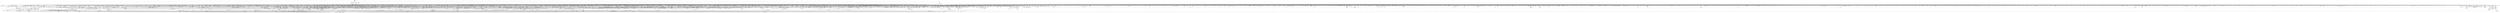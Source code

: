 digraph kerncollapsed {
    "unreserve_highatomic_pageblock" [color="black"];
    "__kern_my_cpu_offset_134" [color="black"];
    "mte_sync_tags" [color="black"];
    "posix_cpu_timers_exit_group" [color="black"];
    "Indirect call118" [color="black"];
    "__srcu_read_lock" [color="black"];
    "task_pid_vnr" [color="black"];
    "Indirect call212" [color="black"];
    "__raw_spin_unlock_irqrestore_10" [color="black"];
    "mod_node_page_state" [color="black"];
    "do_raw_spin_lock_33" [color="black"];
    "__kern_my_cpu_offset_44" [color="black"];
    "Indirect call0" [color="black"];
    "strnlen" [color="black"];
    "skb_headers_offset_update" [color="black"];
    "posixtimer_rearm" [color="black"];
    "__raw_spin_lock_irqsave_34" [color="black"];
    "fpsimd_flush_task_state" [color="black"];
    "nsec_to_clock_t" [color="black"];
    "Indirect call79" [color="black"];
    "clear_ti_thread_flag_6" [color="black"];
    "local_bh_enable" [color="black"];
    "global_dirtyable_memory" [color="black"];
    "skb_may_tx_timestamp.part.0" [color="black"];
    "do_raw_spin_lock_29" [color="black"];
    "list_del_init_7" [color="black"];
    "Indirect call168" [color="black"];
    "mutex_is_locked" [color="black"];
    "mask_irq" [color="black"];
    "dl_set_overload.part.0" [color="black"];
    "csum_partial_ext" [color="black"];
    "clear_siginfo" [color="black"];
    "skb_header_cloned" [color="black"];
    "__rb_insert_augmented" [color="black"];
    "skb_flow_get_icmp_tci" [color="black"];
    "klist_node_attached" [color="black"];
    "node_tag_clear" [color="black"];
    "__raw_read_lock.constprop.0_1" [color="black"];
    "arch_local_irq_restore_3" [color="black"];
    "d_shrink_add" [color="black"];
    "Indirect call138" [color="black"];
    "__to_kthread" [color="black"];
    "system_supports_tlb_range_1" [color="black"];
    "page_vma_mapped_walk_done" [color="black"];
    "pcpu_alloc_area" [color="black"];
    "__percpu_add_case_64_1" [color="black"];
    "__cmpwait_case_32_2" [color="black"];
    "update_group_capacity" [color="black"];
    "lru_add_fn" [color="black"];
    "get_state_synchronize_rcu_full" [color="black"];
    "rb_erase" [color="black"];
    "__raw_spin_unlock_irq_11" [color="black"];
    "find_next_bit.constprop.0_5" [color="black"];
    "__sys_accept4" [color="black"];
    "__srcu_read_unlock" [color="black"];
    "__lock_timer" [color="black"];
    "__raw_spin_lock_irq_17" [color="black"];
    "vmf_pte_changed" [color="black"];
    "unlock_page" [color="black"];
    "mntget" [color="black"];
    "tag_clear" [color="black"];
    "mod_zone_state" [color="black"];
    "arch_smp_send_reschedule" [color="black"];
    "rcu_segcblist_extract_done_cbs" [color="black"];
    "finish_wait" [color="black"];
    "__raw_spin_lock.constprop.0_1" [color="black"];
    "folio_mapped_2" [color="black"];
    "d_find_any_alias" [color="black"];
    "__wb_update_bandwidth.constprop.0" [color="black"];
    "folio_activate_fn" [color="black"];
    "Indirect call22" [color="black"];
    "kmap_atomic_1" [color="black"];
    "__io_disarm_linked_timeout" [color="black"];
    "memcg_charge_kernel_stack.part.0" [color="black"];
    "timer_base.isra.0" [color="black"];
    "task_rq_lock" [color="black"];
    "__raw_spin_lock_23" [color="black"];
    "Indirect call131" [color="black"];
    "xas_reload" [color="black"];
    "page_ref_dec_and_test" [color="black"];
    "Indirect call59" [color="black"];
    "req_set_fail" [color="black"];
    "count_vm_events" [color="black"];
    "tty_ldisc_open" [color="black"];
    "mas_store_prealloc.part.0" [color="black"];
    "__skb_checksum" [color="black"];
    "set_ti_thread_flag_4" [color="black"];
    "folio_trylock" [color="black"];
    "free_pcppages_bulk" [color="black"];
    "__raw_spin_unlock_irq" [color="black"];
    "__kern_my_cpu_offset_78" [color="black"];
    "Indirect call36" [color="black"];
    "Indirect call105" [color="black"];
    "prepare_to_swait_event" [color="black"];
    "Indirect call203" [color="black"];
    "lock_parent" [color="black"];
    "rcu_segcblist_first_pend_cb" [color="black"];
    "fsnotify_grab_connector" [color="black"];
    "task_rq_unlock" [color="black"];
    "tick_get_broadcast_mask" [color="black"];
    "netlink_has_listeners" [color="black"];
    "put_filesystem" [color="black"];
    "__irq_put_desc_unlock" [color="black"];
    "__fsnotify_update_child_dentry_flags" [color="black"];
    "__udelay" [color="black"];
    "enqueue_timer" [color="black"];
    "mas_safe_pivot" [color="black"];
    "strscpy_pad" [color="black"];
    "down_trylock" [color="black"];
    "do_raw_spin_lock" [color="black"];
    "io_schedule_prepare" [color="black"];
    "test_ti_thread_flag_1" [color="black"];
    "has_managed_dma" [color="black"];
    "rb_insert_color_cached" [color="black"];
    "Indirect call154" [color="black"];
    "io_poll_remove_entry" [color="black"];
    "_get_random_bytes" [color="black"];
    "Indirect call13" [color="black"];
    "lru_lazyfree_fn" [color="black"];
    "fprop_reflect_period_percpu.isra.0" [color="black"];
    "Indirect call178" [color="black"];
    "Indirect call98" [color="black"];
    "__mnt_drop_write" [color="black"];
    "zone_watermark_fast.constprop.0" [color="black"];
    "dev_xmit_recursion_dec" [color="black"];
    "rwsem_set_nonspinnable" [color="black"];
    "rcu_seq_end_1" [color="black"];
    "rcu_gp_is_expedited" [color="black"];
    "sibling_imbalance.isra.0" [color="black"];
    "Indirect call8" [color="black"];
    "__raw_spin_unlock_irqrestore_18" [color="black"];
    "do_raw_spin_lock_83" [color="black"];
    "migrate_disable" [color="black"];
    "find_next_bit_13" [color="black"];
    "__pi_strcmp" [color="black"];
    "add_device_randomness" [color="black"];
    "pcpu_chunk_relocate" [color="black"];
    "__dev_pm_qos_resume_latency" [color="black"];
    "__raw_spin_unlock_irqrestore_21" [color="black"];
    "__raw_spin_lock_irqsave.constprop.0_8" [color="black"];
    "group_classify" [color="black"];
    "free_vmap_area_rb_augment_cb_rotate" [color="black"];
    "__raw_spin_lock_14" [color="black"];
    "__raw_spin_lock_irqsave_25" [color="black"];
    "posix_cputimers_group_init" [color="black"];
    "pvm_find_va_enclose_addr" [color="black"];
    "is_vmalloc_addr" [color="black"];
    "radix_tree_iter_tag_clear" [color="black"];
    "rcu_exp_jiffies_till_stall_check" [color="black"];
    "pde_subdir_first" [color="black"];
    "__update_gt_cputime" [color="black"];
    "Indirect call40" [color="black"];
    "Indirect call78" [color="black"];
    "invalid_mkclean_vma" [color="black"];
    "cfs_rq_of" [color="black"];
    "io_wq_exit_start" [color="black"];
    "do_raw_spin_lock_35" [color="black"];
    "mm_counter_file" [color="black"];
    "pm_runtime_get_noresume" [color="black"];
    "init_completion" [color="black"];
    "__kern_my_cpu_offset_14" [color="black"];
    "defer_console_output" [color="black"];
    "next_signal" [color="black"];
    "__pick_first_entity" [color="black"];
    "_compound_head_3" [color="black"];
    "__flush_tlb_kernel_pgtable" [color="black"];
    "pgattr_change_is_safe" [color="black"];
    "Indirect call161" [color="black"];
    "do_raw_spin_lock_10" [color="black"];
    "eth_type_vlan" [color="black"];
    "do_raw_spin_lock_8" [color="black"];
    "vma_address" [color="black"];
    "pcpu_next_fit_region.constprop.0" [color="black"];
    "compound_order" [color="black"];
    "__raw_spin_unlock_irq_18" [color="black"];
    "do_raw_spin_lock_3" [color="black"];
    "mapping_shrinkable" [color="black"];
    "Indirect call96" [color="black"];
    "pcpu_update_empty_pages" [color="black"];
    "__kern_my_cpu_offset_55" [color="black"];
    "do_softirq" [color="black"];
    "Indirect call201" [color="black"];
    "__cmpxchg_case_mb_64_7" [color="black"];
    "_compound_head" [color="black"];
    "propagate_mount_unlock" [color="black"];
    "dev_bus_name" [color="black"];
    "__kern_my_cpu_offset_76" [color="black"];
    "__raw_spin_lock_46" [color="black"];
    "PageMovable" [color="black"];
    "page_ref_dec_and_test_2" [color="black"];
    "__skb_set_length_1" [color="black"];
    "__kern_my_cpu_offset_37" [color="black"];
    "task_clear_jobctl_trapping" [color="black"];
    "fpsimd_thread_switch" [color="black"];
    "resched_curr" [color="black"];
    "__raw_spin_lock_22" [color="black"];
    "Indirect call38" [color="black"];
    "__skb_set_length" [color="black"];
    "__raw_spin_unlock_irqrestore.constprop.0_2" [color="black"];
    "find_task_by_pid_ns" [color="black"];
    "cpumask_any_distribute" [color="black"];
    "__kern_my_cpu_offset_54" [color="black"];
    "list_move_tail" [color="black"];
    "get_random_bytes" [color="black"];
    "cleanup_timerqueue" [color="black"];
    "mas_pause" [color="black"];
    "folio_add_new_anon_rmap" [color="black"];
    "allow_direct_reclaim" [color="black"];
    "percpu_ref_noop_confirm_switch" [color="black"];
    "rcu_dynticks_snap" [color="black"];
    "__cmpwait_case_32_3" [color="black"];
    "sig_handler_ignored" [color="black"];
    "crng_fast_key_erasure" [color="black"];
    "tick_get_wakeup_device" [color="black"];
    "__raw_spin_lock_20" [color="black"];
    "kmem_valid_obj" [color="black"];
    "do_raw_spin_lock_32" [color="black"];
    "filemap_release_folio" [color="black"];
    "find_vm_area" [color="black"];
    "fsnotify" [color="black"];
    "Indirect call171" [color="black"];
    "update_rt_rq_load_avg" [color="black"];
    "compaction_zonelist_suitable" [color="black"];
    "arm_smccc_1_1_get_conduit" [color="black"];
    "do_csum" [color="black"];
    "wakeup_source_deactivate" [color="black"];
    "__cmpxchg_case_acq_32_2" [color="black"];
    "Indirect call25" [color="black"];
    "device_links_read_unlock" [color="black"];
    "_copy_from_iter" [color="black"];
    "data_push_tail" [color="black"];
    "system_supports_generic_auth" [color="black"];
    "io_cancel_cb" [color="black"];
    "mmget" [color="black"];
    "__cmpxchg_case_acq_32.constprop.0_9" [color="black"];
    "get_ucounts_or_wrap" [color="black"];
    "irq_work_claim" [color="black"];
    "group_close_release" [color="black"];
    "sched_asym_prefer" [color="black"];
    "__sock_release" [color="black"];
    "__dl_sub" [color="black"];
    "__raw_spin_lock_irqsave_39" [color="black"];
    "__hlist_del" [color="black"];
    "Indirect call173" [color="black"];
    "find_mergeable_anon_vma" [color="black"];
    "__printk_cpu_sync_wait" [color="black"];
    "___d_drop" [color="black"];
    "kthread_insert_work_sanity_check" [color="black"];
    "__rb_change_child.constprop.0" [color="black"];
    "cpu_util_cfs" [color="black"];
    "ma_dead_node" [color="black"];
    "update_dl_rq_load_avg" [color="black"];
    "__raw_spin_trylock_5" [color="black"];
    "rt_mutex_setprio" [color="black"];
    "steal_suitable_fallback" [color="black"];
    "find_next_and_bit" [color="black"];
    "__pi_strlen" [color="black"];
    "kernfs_should_drain_open_files" [color="black"];
    "set_pud" [color="black"];
    "mas_push_node" [color="black"];
    "__raw_spin_lock_52" [color="black"];
    "pagefault_enable" [color="black"];
    "page_ref_add" [color="black"];
    "__raw_spin_unlock_irq_37" [color="black"];
    "timer_delete" [color="black"];
    "folio_wake_bit" [color="black"];
    "__attach_to_pi_owner" [color="black"];
    "synchronize_rcu.part.0" [color="black"];
    "clear_buddies.isra.0" [color="black"];
    "__percpu_add_case_32" [color="black"];
    "do_raw_spin_lock_86" [color="black"];
    "sched_clock_noinstr" [color="black"];
    "__xa_clear_mark" [color="black"];
    "netlink_lock_table" [color="black"];
    "pcpu_next_md_free_region" [color="black"];
    "__task_pid_nr_ns" [color="black"];
    "is_rlimit_overlimit" [color="black"];
    "Indirect call207" [color="black"];
    "skb_header_pointer_2" [color="black"];
    "page_vma_mapped_walk_done_1" [color="black"];
    "__sk_mem_reduce_allocated" [color="black"];
    "clear_ti_thread_flag_4" [color="black"];
    "do_raw_spin_lock_37" [color="black"];
    "get_cred" [color="black"];
    "rcu_segcblist_entrain" [color="black"];
    "list_del_init_6" [color="black"];
    "wake_all_kswapds" [color="black"];
    "lru_note_cost" [color="black"];
    "Indirect call52" [color="black"];
    "Indirect call80" [color="black"];
    "ma_pivots" [color="black"];
    "__flush_tlb_page_nosync" [color="black"];
    "__raw_spin_unlock_irqrestore_1" [color="black"];
    "files_lookup_fd_raw" [color="black"];
    "check_cb_ovld_locked" [color="black"];
    "compaction_suitable" [color="black"];
    "_compound_head_2" [color="black"];
    "cpumask_and" [color="black"];
    "pageblock_skip_persistent" [color="black"];
    "fpsimd_save" [color="black"];
    "tty_name" [color="black"];
    "do_raw_spin_lock_60" [color="black"];
    "try_release_thread_stack_to_cache" [color="black"];
    "should_zap_page" [color="black"];
    "do_raw_spin_lock_28" [color="black"];
    "finish_swait" [color="black"];
    "__raw_spin_lock_irq_41" [color="black"];
    "sock_flag_1" [color="black"];
    "__raw_spin_unlock_irqrestore_11" [color="black"];
    "calc_delta_fair" [color="black"];
    "_find_next_or_bit" [color="black"];
    "audit_string_contains_control" [color="black"];
    "__raw_spin_unlock_irq.constprop.0_1" [color="black"];
    "Indirect call93" [color="black"];
    "pte_offset_kernel.isra.0" [color="black"];
    "mas_wr_node_walk" [color="black"];
    "fsnotify_handle_inode_event.isra.0" [color="black"];
    "folio_size_2" [color="black"];
    "__mnt_want_write_file" [color="black"];
    "security_release_secctx" [color="black"];
    "osq_lock" [color="black"];
    "inode_add_lru" [color="black"];
    "Indirect call64" [color="black"];
    "cpumask_first" [color="black"];
    "console_verbose" [color="black"];
    "Indirect call65" [color="black"];
    "load_unaligned_zeropad_1" [color="black"];
    "Indirect call134" [color="black"];
    "test_tsk_need_resched" [color="black"];
    "__integrity_iint_find" [color="black"];
    "list_lru_del" [color="black"];
    "mutex_can_spin_on_owner" [color="black"];
    "__timer_delete_sync" [color="black"];
    "set_ti_thread_flag" [color="black"];
    "decay_load" [color="black"];
    "system_supports_address_auth_1" [color="black"];
    "xas_result" [color="black"];
    "rb_prev" [color="black"];
    "__raw_spin_unlock_irqrestore_24" [color="black"];
    "mas_start" [color="black"];
    "mt_find" [color="black"];
    "wb_stat_error" [color="black"];
    "__kern_my_cpu_offset_62" [color="black"];
    "__io_acct_run_queue" [color="black"];
    "kernfs_release_file.part.0.isra.0" [color="black"];
    "post_init_entity_util_avg" [color="black"];
    "auditsc_get_stamp" [color="black"];
    "set_work_data" [color="black"];
    "Indirect call175" [color="black"];
    "Indirect call204" [color="black"];
    "percpu_ref_put_many.constprop.0_1" [color="black"];
    "sync_icache_aliases" [color="black"];
    "kick_process" [color="black"];
    "fatal_signal_pending" [color="black"];
    "do_raw_spin_lock_9" [color="black"];
    "dequeue_task" [color="black"];
    "Indirect call37" [color="black"];
    "__remove_inode_hash" [color="black"];
    "__cmpxchg_case_acq_32.constprop.0_4" [color="black"];
    "Indirect call58" [color="black"];
    "io_cqe_cache_refill" [color="black"];
    "do_raw_spin_lock_11" [color="black"];
    "pcpu_chunk_populated" [color="black"];
    "rcu_is_cpu_rrupt_from_idle" [color="black"];
    "audit_serial" [color="black"];
    "d_hash" [color="black"];
    "do_raw_spin_lock_31" [color="black"];
    "cpumask_subset" [color="black"];
    "find_next_bit_10" [color="black"];
    "dl_clear_overload.part.0" [color="black"];
    "arm64_kernel_unmapped_at_el0_3" [color="black"];
    "arch_local_irq_enable_2" [color="black"];
    "hrtimer_reprogram.constprop.0" [color="black"];
    "pcpu_block_update_hint_alloc" [color="black"];
    "expand" [color="black"];
    "test_ti_thread_flag_11" [color="black"];
    "tk_xtime.constprop.0" [color="black"];
    "inode_maybe_inc_iversion" [color="black"];
    "__bitmap_set" [color="black"];
    "netdev_start_xmit" [color="black"];
    "Indirect call49" [color="black"];
    "__kern_my_cpu_offset_71" [color="black"];
    "audit_uid_comparator" [color="black"];
    "rcu_seq_snap" [color="black"];
    "Indirect call91" [color="black"];
    "tlb_gather_mmu" [color="black"];
    "set_next_entity" [color="black"];
    "io_should_retry_thread" [color="black"];
    "Indirect call124" [color="black"];
    "add_wait_queue" [color="black"];
    "copy_to_user_page" [color="black"];
    "__kern_my_cpu_offset_19" [color="black"];
    "Indirect call84" [color="black"];
    "__wake_up_klogd.part.0" [color="black"];
    "io_acct_cancel_pending_work" [color="black"];
    "cpu_util_cfs_boost" [color="black"];
    "simple_xattr_space" [color="black"];
    "call_on_irq_stack" [color="black"];
    "folio_trylock_1" [color="black"];
    "__cmpxchg_case_mb_32_4" [color="black"];
    "__dput_to_list" [color="black"];
    "deny_write_access.isra.0" [color="black"];
    "count_vm_event_2" [color="black"];
    "__raw_spin_lock_irq.constprop.0_1" [color="black"];
    "Indirect call97" [color="black"];
    "__irq_startup" [color="black"];
    "Indirect call32" [color="black"];
    "no_page_table" [color="black"];
    "sched_clock" [color="black"];
    "device_match_devt" [color="black"];
    "Indirect call7" [color="black"];
    "irq_get_irq_data" [color="black"];
    "__cmpxchg_case_acq_32.constprop.0_13" [color="black"];
    "double_rq_lock" [color="black"];
    "mas_allocated.isra.0" [color="black"];
    "print_tainted" [color="black"];
    "copy_page" [color="black"];
    "find_first_bit_4" [color="black"];
    "mas_rewalk_if_dead" [color="black"];
    "io_get_cqe_overflow" [color="black"];
    "__cmpxchg_case_64.isra.0" [color="black"];
    "mas_descend" [color="black"];
    "do_raw_spin_lock_24" [color="black"];
    "mod_timer" [color="black"];
    "do_raw_spin_lock_51" [color="black"];
    "Indirect call74" [color="black"];
    "local_bh_disable" [color="black"];
    "rcu_poll_gp_seq_start" [color="black"];
    "__skb_fill_page_desc" [color="black"];
    "Indirect call165" [color="black"];
    "gup_signal_pending" [color="black"];
    "__raw_spin_unlock_irq_36" [color="black"];
    "__io_prep_linked_timeout" [color="black"];
    "Indirect call117" [color="black"];
    "ttwu_queue_wakelist" [color="black"];
    "__raw_spin_unlock_irq_35" [color="black"];
    "system_supports_tlb_range" [color="black"];
    "mas_next_setup.constprop.0" [color="black"];
    "irq_chip_retrigger_hierarchy" [color="black"];
    "percpu_counter_add" [color="black"];
    "cpu_online_1" [color="black"];
    "recalc_sigpending_tsk" [color="black"];
    "system_supports_mte_1" [color="black"];
    "xa_find" [color="black"];
    "reusable_anon_vma" [color="black"];
    "pcpu_size_to_slot" [color="black"];
    "split_page" [color="black"];
    "get_data" [color="black"];
    "irq_disable" [color="black"];
    "security_task_getsecid_obj" [color="black"];
    "search_cmp_ftr_reg" [color="black"];
    "unmask_irq" [color="black"];
    "Indirect call123" [color="black"];
    "__printk_safe_enter" [color="black"];
    "set_ptes.isra.0" [color="black"];
    "__raw_spin_lock_irqsave_19" [color="black"];
    "do_raw_spin_lock_72" [color="black"];
    "mas_new_ma_node" [color="black"];
    "rcu_segcblist_add_len" [color="black"];
    "list_del_init_2" [color="black"];
    "next_zone" [color="black"];
    "is_zero_page" [color="black"];
    "rcu_poll_gp_seq_end_unlocked" [color="black"];
    "copy_highpage" [color="black"];
    "kill_super_notify" [color="black"];
    "Indirect call18" [color="black"];
    "pid_nr_ns" [color="black"];
    "count_vm_events_1" [color="black"];
    "Indirect call199" [color="black"];
    "wants_signal" [color="black"];
    "mast_split_data" [color="black"];
    "tag_set" [color="black"];
    "update_load_avg" [color="black"];
    "__raw_spin_lock_3" [color="black"];
    "folio_nr_pages_1" [color="black"];
    "smp_call_function" [color="black"];
    "copy_from_kernel_nofault_allowed" [color="black"];
    "ptep_set_access_flags" [color="black"];
    "update_sd_lb_stats" [color="black"];
    "put_dec_trunc8" [color="black"];
    "skip_atoi" [color="black"];
    "find_next_bit_29" [color="black"];
    "Indirect call27" [color="black"];
    "Indirect call198" [color="black"];
    "Indirect call99" [color="black"];
    "__hrtimer_next_event_base.constprop.0" [color="black"];
    "__raw_spin_lock_irqsave_44" [color="black"];
    "task_sigpending_1" [color="black"];
    "__var_waitqueue" [color="black"];
    "__kern_my_cpu_offset_53" [color="black"];
    "folio_nr_pages_3" [color="black"];
    "oom_badness" [color="black"];
    "try_to_unmap_flush_dirty" [color="black"];
    "__cmpxchg_case_acq_32.constprop.0_20" [color="black"];
    "do_raw_spin_lock_64" [color="black"];
    "__mnt_want_write" [color="black"];
    "__kern_my_cpu_offset_16" [color="black"];
    "list_del_init_5" [color="black"];
    "__mutex_add_waiter" [color="black"];
    "find_next_zero_bit" [color="black"];
    "put_ldops.constprop.0" [color="black"];
    "__raw_spin_trylock_4" [color="black"];
    "mab_mas_cp" [color="black"];
    "Indirect call53" [color="black"];
    "test_ti_thread_flag_7" [color="black"];
    "mas_set_split_parent.isra.0" [color="black"];
    "Indirect call193" [color="black"];
    "find_vma" [color="black"];
    "folio_not_mapped" [color="black"];
    "Indirect call196" [color="black"];
    "lazy_max_pages" [color="black"];
    "folio_nr_pages" [color="black"];
    "bsearch" [color="black"];
    "test_ti_thread_flag_10" [color="black"];
    "__fsnotify_recalc_mask" [color="black"];
    "ttwu_do_activate.constprop.0" [color="black"];
    "cpumask_weight.constprop.0_5" [color="black"];
    "rcu_gp_is_normal" [color="black"];
    "irq_set_thread_affinity" [color="black"];
    "irqd_irq_disabled.isra.0" [color="black"];
    "do_raw_spin_lock_97" [color="black"];
    "find_first_bit_3" [color="black"];
    "__raw_spin_lock_irqsave_23" [color="black"];
    "rwsem_spin_on_owner" [color="black"];
    "convert_prio" [color="black"];
    "__cmpxchg_case_acq_32.constprop.0_7" [color="black"];
    "mod_zone_page_state" [color="black"];
    "__rt_mutex_slowtrylock" [color="black"];
    "Indirect call169" [color="black"];
    "copy_user_highpage" [color="black"];
    "__fget_light" [color="black"];
    "percpu_counter_add_batch" [color="black"];
    "dequeue_load_avg" [color="black"];
    "workingset_refault" [color="black"];
    "do_raw_spin_lock_15" [color="black"];
    "attach_entity_load_avg" [color="black"];
    "__raw_spin_lock_irqsave_21" [color="black"];
    "check_vma_flags" [color="black"];
    "mas_mab_cp" [color="black"];
    "Indirect call197" [color="black"];
    "wb_stat_mod" [color="black"];
    "do_raw_spin_lock_56" [color="black"];
    "rcu_segcblist_init" [color="black"];
    "pde_subdir_find" [color="black"];
    "cpumask_and.isra.0_3" [color="black"];
    "do_raw_spin_lock_12" [color="black"];
    "move_addr_to_user" [color="black"];
    "__cmpxchg_case_acq_32.constprop.0_6" [color="black"];
    "move_freepages_block" [color="black"];
    "prb_reserve" [color="black"];
    "class_raw_spinlock_irqsave_destructor" [color="black"];
    "Indirect call215" [color="black"];
    "__kern_my_cpu_offset_17" [color="black"];
    "panic_smp_self_stop" [color="black"];
    "__wake_up_sync_key" [color="black"];
    "__raw_spin_lock_irqsave_5" [color="black"];
    "Indirect call2" [color="black"];
    "Indirect call19" [color="black"];
    "__kern_my_cpu_offset_2" [color="black"];
    "__cmpwait_case_32" [color="black"];
    "security_secid_to_secctx" [color="black"];
    "flush_tlb_kernel_range" [color="black"];
    "sync_rcu_exp_done_unlocked" [color="black"];
    "pmd_clear_huge" [color="black"];
    "Indirect call137" [color="black"];
    "anon_vma_interval_tree_post_update_vma" [color="black"];
    "strchr" [color="black"];
    "set_tlb_ubc_flush_pending" [color="black"];
    "__bitmap_subset" [color="black"];
    "__percpu_add_case_64_4" [color="black"];
    "llist_del_first" [color="black"];
    "__cmpxchg_case_mb_32_3" [color="black"];
    "workingset_activation" [color="black"];
    "__wait_on_bit" [color="black"];
    "__kern_my_cpu_offset_24" [color="black"];
    "get_work_pwq" [color="black"];
    "__free_one_page" [color="black"];
    "dev_nit_active" [color="black"];
    "audit_gid_comparator" [color="black"];
    "fprop_fraction_percpu" [color="black"];
    "xas_error.isra.0_1" [color="black"];
    "_prb_commit" [color="black"];
    "__cmpxchg_case_mb_64_1" [color="black"];
    "audit_comparator" [color="black"];
    "Indirect call200" [color="black"];
    "mm_trace_rss_stat" [color="black"];
    "Indirect call172" [color="black"];
    "skb_zcopy_clear" [color="black"];
    "__cmpxchg_case_acq_32.constprop.0_14" [color="black"];
    "Indirect call67" [color="black"];
    "Indirect call206" [color="black"];
    "pcpu_block_refresh_hint" [color="black"];
    "lock_mount_hash" [color="black"];
    "io_prep_async_link" [color="black"];
    "sock_alloc_file" [color="black"];
    "__raw_spin_lock" [color="black"];
    "filemap_check_errors" [color="black"];
    "arch_local_irq_save_4" [color="black"];
    "get_ldops" [color="black"];
    "mnt_add_count" [color="black"];
    "current_wq_worker" [color="black"];
    "__cmpxchg_case_mb_64_2" [color="black"];
    "xas_find_marked" [color="black"];
    "__init_rwsem" [color="black"];
    "cpumask_intersects.constprop.0_1" [color="black"];
    "__raw_spin_lock_irqsave_4" [color="black"];
    "rcu_seq_end" [color="black"];
    "__clear_open_fd" [color="black"];
    "try_to_unmap_flush" [color="black"];
    "Indirect call214" [color="black"];
    "min_deadline_cb_propagate" [color="black"];
    "arch_local_irq_restore_1" [color="black"];
    "get_mm_exe_file" [color="black"];
    "__count_vm_events_2" [color="black"];
    "clear_ti_thread_flag_8" [color="black"];
    "security_sock_rcv_skb" [color="black"];
    "sve_save_state" [color="black"];
    "io_wq_worker_running" [color="black"];
    "retain_dentry" [color="black"];
    "audit_mark_compare" [color="black"];
    "this_cpu_has_cap.part.0" [color="black"];
    "__cmpxchg_case_mb_64_4" [color="black"];
    "Indirect call81" [color="black"];
    "__raw_spin_unlock_irq_25" [color="black"];
    "__raw_spin_lock_irqsave_15" [color="black"];
    "__timer_delete" [color="black"];
    "__bpf_free_used_maps" [color="black"];
    "skb_queue_tail" [color="black"];
    "netlink_overrun" [color="black"];
    "__raw_spin_lock_bh.constprop.0_5" [color="black"];
    "__reuseport_detach_sock.isra.0" [color="black"];
    "gup_folio_next" [color="black"];
    "Indirect call29" [color="black"];
    "__kern_my_cpu_offset_18" [color="black"];
    "rt_mutex_futex_trylock" [color="black"];
    "__cmpxchg_case_acq_32_3" [color="black"];
    "invalid_migration_vma" [color="black"];
    "__raw_spin_unlock_irq_1" [color="black"];
    "__raw_spin_unlock_bh.constprop.0" [color="black"];
    "gup_must_unshare" [color="black"];
    "__raw_read_lock.constprop.0_5" [color="black"];
    "__raw_spin_lock_34" [color="black"];
    "Indirect call15" [color="black"];
    "__raw_spin_lock_irqsave_12" [color="black"];
    "inode_to_bdi" [color="black"];
    "xas_find_conflict" [color="black"];
    "__wake_q_add" [color="black"];
    "mas_find" [color="black"];
    "process_shares_mm" [color="black"];
    "Indirect call210" [color="black"];
    "Indirect call68" [color="black"];
    "_find_first_bit" [color="black"];
    "__cmpxchg_case_mb_64_6" [color="black"];
    "do_kernel_restart" [color="black"];
    "Indirect call1" [color="black"];
    "Indirect call51" [color="black"];
    "_atomic_dec_and_lock" [color="black"];
    "__raw_spin_lock_16" [color="black"];
    "__page_set_anon_rmap" [color="black"];
    "sme_save_state" [color="black"];
    "mm_set_has_pinned_flag" [color="black"];
    "shrink_lock_dentry" [color="black"];
    "Indirect call16" [color="black"];
    "io_match_task_safe" [color="black"];
    "vma_interval_tree_iter_first" [color="black"];
    "rcu_seq_start" [color="black"];
    "__audit_uring_entry" [color="black"];
    "io_file_get_flags" [color="black"];
    "ktime_get_coarse_real_ts64" [color="black"];
    "__raw_write_lock_irq_1" [color="black"];
    "page_mapping" [color="black"];
    "pi_state_update_owner" [color="black"];
    "raw_spin_rq_unlock_irqrestore" [color="black"];
    "_task_util_est" [color="black"];
    "stackinfo_on_stack" [color="black"];
    "access_ok_39" [color="black"];
    "proto_memory_pcpu_drain" [color="black"];
    "select_collect2" [color="black"];
    "rcu_cblist_init" [color="black"];
    "Indirect call191" [color="black"];
    "__cmpxchg_case_acq_64" [color="black"];
    "__raw_spin_lock_26" [color="black"];
    "_mix_pool_bytes" [color="black"];
    "list_del_init_3" [color="black"];
    "bump_cpu_timer" [color="black"];
    "mas_alloc_req.isra.0" [color="black"];
    "__acct_reclaim_writeback" [color="black"];
    "Indirect call120" [color="black"];
    "prepend_path" [color="black"];
    "__raw_spin_lock_irq_6" [color="black"];
    "gfp_pfmemalloc_allowed" [color="black"];
    "__hrtimer_get_next_event" [color="black"];
    "wb_update_bandwidth" [color="black"];
    "rcu_segcblist_accelerate" [color="black"];
    "lockref_get" [color="black"];
    "notifier_call_chain" [color="black"];
    "Indirect call24" [color="black"];
    "__wait_for_common" [color="black"];
    "find_next_bit.constprop.0_6" [color="black"];
    "__kern_my_cpu_offset_80" [color="black"];
    "__percpu_add_case_32_2" [color="black"];
    "__raw_spin_lock_irqsave_50" [color="black"];
    "pcpu_unit_page_offset" [color="black"];
    "__set_close_on_exec.isra.0" [color="black"];
    "mas_set_alloc_req" [color="black"];
    "rcu_seq_set_state" [color="black"];
    "pvm_determine_end_from_reverse" [color="black"];
    "lock_hrtimer_base" [color="black"];
    "cpus_share_cache" [color="black"];
    "prepend_char" [color="black"];
    "__cmpxchg_case_acq_32.constprop.0_18" [color="black"];
    "queued_spin_lock_slowpath" [color="black"];
    "__raw_spin_trylock_1" [color="black"];
    "irqd_set.isra.0_1" [color="black"];
    "cpudl_set" [color="black"];
    "xas_set_order.part.0" [color="black"];
    "Indirect call9" [color="black"];
    "skb_tailroom_1" [color="black"];
    "__xchg_case_mb_64.constprop.0_3" [color="black"];
    "reweight_task" [color="black"];
    "Indirect call23" [color="black"];
    "remove_wait_queue" [color="black"];
    "do_init_timer.constprop.0" [color="black"];
    "Indirect call150" [color="black"];
    "hlist_del_init_4" [color="black"];
    "__raw_spin_lock_32" [color="black"];
    "do_raw_spin_lock_50" [color="black"];
    "folio_try_get_rcu" [color="black"];
    "skb_orphan_1" [color="black"];
    "do_accept" [color="black"];
    "add_mm_rss_vec" [color="black"];
    "__page_cache_release" [color="black"];
    "get_cpu_fpsimd_context" [color="black"];
    "rcu_advance_cbs" [color="black"];
    "copy_fd_bitmaps" [color="black"];
    "vma_interval_tree_augment_rotate" [color="black"];
    "find_first_bit_6" [color="black"];
    "task_sched_runtime" [color="black"];
    "sk_leave_memory_pressure" [color="black"];
    "dl_bw_of" [color="black"];
    "do_raw_spin_lock_44" [color="black"];
    "post_alloc_hook" [color="black"];
    "skb_tailroom_2" [color="black"];
    "tty_termios_input_baud_rate" [color="black"];
    "attach_task" [color="black"];
    "lockref_mark_dead" [color="black"];
    "tty_audit_fork" [color="black"];
    "ktime_get_real_ts64" [color="black"];
    "zone_watermark_ok" [color="black"];
    "tty_termios_baud_rate" [color="black"];
    "anon_vma_interval_tree_iter_first" [color="black"];
    "vma_fs_can_writeback" [color="black"];
    "__list_del_entry" [color="black"];
    "peernet2id" [color="black"];
    "Indirect call101" [color="black"];
    "__skb_dequeue_3" [color="black"];
    "deactivate_task" [color="black"];
    "purge_fragmented_block" [color="black"];
    "__cmpxchg_case_acq_64_1" [color="black"];
    "do_raw_spin_lock_43" [color="black"];
    "mab_calc_split" [color="black"];
    "__kern_my_cpu_offset_21" [color="black"];
    "mast_spanning_rebalance.isra.0" [color="black"];
    "prepend" [color="black"];
    "clear_ti_thread_flag" [color="black"];
    "mas_pop_node" [color="black"];
    "timer_wait_running" [color="black"];
    "__raw_spin_lock_irqsave_32" [color="black"];
    "task_curr" [color="black"];
    "detach_entity_load_avg" [color="black"];
    "flush_dcache_folio" [color="black"];
    "page_ref_inc_4" [color="black"];
    "__cmpxchg_case_acq_32.constprop.0_12" [color="black"];
    "desc_read" [color="black"];
    "pcpu_page_idx" [color="black"];
    "qdisc_qstats_cpu_qlen_dec" [color="black"];
    "futex_cmpxchg_value_locked" [color="black"];
    "put_dec_full8" [color="black"];
    "__raw_spin_unlock_irq_29" [color="black"];
    "__do_once_start" [color="black"];
    "folio_order" [color="black"];
    "pmd_install" [color="black"];
    "skb_has_frag_list" [color="black"];
    "mas_next" [color="black"];
    "fsnotify_put_sb_connectors" [color="black"];
    "__cmpxchg_case_rel_32" [color="black"];
    "mapping_shrinkable_2" [color="black"];
    "__raw_spin_lock_irqsave.constprop.0_9" [color="black"];
    "Indirect call121" [color="black"];
    "find_next_bit_7" [color="black"];
    "do_raw_spin_lock_26" [color="black"];
    "__gfp_pfmemalloc_flags" [color="black"];
    "folio_pfn" [color="black"];
    "__raw_spin_lock_irq_34" [color="black"];
    "__sw_hweight32" [color="black"];
    "__count_vm_events" [color="black"];
    "Indirect call54" [color="black"];
    "fsnotify_free_mark" [color="black"];
    "do_raw_spin_lock_63" [color="black"];
    "cpu_clock_sample" [color="black"];
    "get_pfnblock_flags_mask" [color="black"];
    "__kern_my_cpu_offset_11" [color="black"];
    "__raw_write_lock_irq" [color="black"];
    "pm_qos_read_value" [color="black"];
    "__raw_spin_unlock_irqrestore_6" [color="black"];
    "mutex_trylock" [color="black"];
    "do_raw_spin_lock_93" [color="black"];
    "do_raw_spin_lock_66" [color="black"];
    "cpu_active" [color="black"];
    "rcu_exp_need_qs" [color="black"];
    "tlb_gather_mmu_fullmm" [color="black"];
    "__sk_mem_reclaim" [color="black"];
    "vma_needs_dirty_tracking" [color="black"];
    "entity_eligible" [color="black"];
    "Indirect call83" [color="black"];
    "inode_io_list_del" [color="black"];
    "folio_evictable_1" [color="black"];
    "__raw_write_unlock_irq_5" [color="black"];
    "Indirect call192" [color="black"];
    "memblock_is_map_memory" [color="black"];
    "pmd_set_huge" [color="black"];
    "mas_next_range" [color="black"];
    "pcpu_find_block_fit" [color="black"];
    "Indirect call73" [color="black"];
    "Indirect call94" [color="black"];
    "rb_first" [color="black"];
    "security_file_set_fowner" [color="black"];
    "flush_dcache_page" [color="black"];
    "tty_update_time" [color="black"];
    "find_next_bit.constprop.0_21" [color="black"];
    "__cmpxchg_case_mb_32_8" [color="black"];
    "release_thread" [color="black"];
    "__raw_spin_unlock_irqrestore_32" [color="black"];
    "Indirect call129" [color="black"];
    "__kern_my_cpu_offset_38" [color="black"];
    "cpudl_find" [color="black"];
    "mas_leaf_max_gap" [color="black"];
    "anon_vma_interval_tree_insert" [color="black"];
    "set_task_reclaim_state" [color="black"];
    "do_raw_spin_lock_36" [color="black"];
    "console_srcu_read_unlock" [color="black"];
    "kmsg_dump" [color="black"];
    "do_raw_spin_lock_65" [color="black"];
    "__dequeue_entity" [color="black"];
    "Indirect call190" [color="black"];
    "compact_lock_irqsave" [color="black"];
    "sub_running_bw.isra.0" [color="black"];
    "xas_retry" [color="black"];
    "arch_local_irq_disable_2" [color="black"];
    "__mod_lruvec_state" [color="black"];
    "cpudl_heapify" [color="black"];
    "kernfs_next_descendant_post" [color="black"];
    "__raw_spin_unlock_irqrestore_12" [color="black"];
    "xas_error.isra.0" [color="black"];
    "Indirect call125" [color="black"];
    "__kern_my_cpu_offset_52" [color="black"];
    "__raw_spin_lock_54" [color="black"];
    "percpu_counter_dec" [color="black"];
    "raw_spin_rq_lock_nested" [color="black"];
    "Indirect call182" [color="black"];
    "folio_trylock_flag" [color="black"];
    "__raw_spin_lock_64" [color="black"];
    "clear_inode" [color="black"];
    "test_ti_thread_flag_21" [color="black"];
    "flush_tlb_mm_1" [color="black"];
    "csum_block_add_ext" [color="black"];
    "pcpu_chunk_refresh_hint" [color="black"];
    "__raw_spin_lock_24" [color="black"];
    "srcu_gp_start" [color="black"];
    "Indirect call142" [color="black"];
    "skb_tailroom" [color="black"];
    "wb_io_lists_populated" [color="black"];
    "__raw_spin_lock_15" [color="black"];
    "__raw_spin_unlock_irqrestore_38" [color="black"];
    "sync_exp_work_done" [color="black"];
    "lookup_mountpoint" [color="black"];
    "copyin" [color="black"];
    "__raw_spin_unlock_irqrestore_5" [color="black"];
    "hrtimer_forward" [color="black"];
    "do_raw_spin_lock_17" [color="black"];
    "cpumask_empty_3" [color="black"];
    "Indirect call211" [color="black"];
    "mas_wr_walk_index.isra.0" [color="black"];
    "need_active_balance" [color="black"];
    "Indirect call108" [color="black"];
    "Indirect call166" [color="black"];
    "__percpu_counter_sum" [color="black"];
    "__folio_cancel_dirty" [color="black"];
    "io_cancel_task_cb" [color="black"];
    "tlb_flush_1" [color="black"];
    "Indirect call109" [color="black"];
    "mte_set_pivot" [color="black"];
    "num_other_online_cpus" [color="black"];
    "queued_read_lock_slowpath" [color="black"];
    "arch_tlbbatch_should_defer.constprop.0" [color="black"];
    "page_try_share_anon_rmap" [color="black"];
    "internal_add_timer" [color="black"];
    "sock_rfree" [color="black"];
    "anon_vma_interval_tree_remove" [color="black"];
    "access_ok_2" [color="black"];
    "compaction_free" [color="black"];
    "other_cpu_in_panic" [color="black"];
    "__raw_spin_lock_irq_12" [color="black"];
    "Indirect call12" [color="black"];
    "__set_task_special" [color="black"];
    "folio_nr_pages_4" [color="black"];
    "do_raw_spin_lock_34" [color="black"];
    "set_ptes.constprop.0.isra.0_1" [color="black"];
    "find_next_bit.constprop.0_8" [color="black"];
    "rcu_poll_gp_seq_start_unlocked" [color="black"];
    "mte_parent_slot" [color="black"];
    "Indirect call188" [color="black"];
    "__raw_spin_lock.constprop.0" [color="black"];
    "pm_runtime_autosuspend_expiration" [color="black"];
    "tlb_remove_table_smp_sync" [color="black"];
    "io_put_kbuf" [color="black"];
    "pgdat_balanced" [color="black"];
    "do_raw_spin_lock_27" [color="black"];
    "__percpu_add_case_32_15" [color="black"];
    "lockref_put_or_lock" [color="black"];
    "move_queued_task.constprop.0" [color="black"];
    "Indirect call126" [color="black"];
    "Indirect call148" [color="black"];
    "Indirect call107" [color="black"];
    "srcu_get_delay.isra.0" [color="black"];
    "radix_tree_lookup" [color="black"];
    "__task_will_free_mem" [color="black"];
    "task_call_func" [color="black"];
    "find_lock_task_mm" [color="black"];
    "folio_trylock_4" [color="black"];
    "mas_ascend" [color="black"];
    "update_min_vruntime" [color="black"];
    "do_raw_spin_lock_38" [color="black"];
    "mte_dead_walk" [color="black"];
    "__raw_spin_unlock_irq_3" [color="black"];
    "ktime_add_safe" [color="black"];
    "tty_port_kopened" [color="black"];
    "can_migrate_task" [color="black"];
    "eventfd_signal_mask" [color="black"];
    "mas_find_child" [color="black"];
    "zone_page_state_snapshot" [color="black"];
    "fetch_robust_entry" [color="black"];
    "read_sanitised_ftr_reg" [color="black"];
    "__raw_spin_lock_irq_32" [color="black"];
    "get_file" [color="black"];
    "clear_ti_thread_flag_5" [color="black"];
    "kthread_probe_data" [color="black"];
    "mas_next_sibling" [color="black"];
    "cpupri_set" [color="black"];
    "xas_set_mark" [color="black"];
    "test_taint" [color="black"];
    "mast_ascend" [color="black"];
    "signal_pending_state" [color="black"];
    "__attach_mnt" [color="black"];
    "rcu_segcblist_ready_cbs" [color="black"];
    "auditd_test_task" [color="black"];
    "_raw_spin_rq_lock_irqsave" [color="black"];
    "__raw_spin_unlock_irqrestore_37" [color="black"];
    "arm_timer" [color="black"];
    "skb_cloned" [color="black"];
    "percpu_counter_set" [color="black"];
    "__printk_safe_exit" [color="black"];
    "do_raw_spin_lock_46" [color="black"];
    "freezing_slow_path" [color="black"];
    "qdisc_qstats_cpu_backlog_dec" [color="black"];
    "__list_del_entry_2" [color="black"];
    "sched_ttwu_pending" [color="black"];
    "Indirect call33" [color="black"];
    "__set_fixmap" [color="black"];
    "new_context" [color="black"];
    "update_sctlr_el1" [color="black"];
    "__mod_timer" [color="black"];
    "strcspn" [color="black"];
    "security_inode_init_security_anon" [color="black"];
    "mas_prev_setup.constprop.0" [color="black"];
    "Indirect call152" [color="black"];
    "do_raw_spin_lock_52" [color="black"];
    "__cmpxchg_case_mb_32_6" [color="black"];
    "check_and_switch_context" [color="black"];
    "mtree_load" [color="black"];
    "put_prev_task" [color="black"];
    "rb_next" [color="black"];
    "__enqueue_entity" [color="black"];
    "__anon_vma_interval_tree_subtree_search" [color="black"];
    "page_ref_inc" [color="black"];
    "lock_mnt_tree" [color="black"];
    "crng_make_state" [color="black"];
    "dev_to_swnode" [color="black"];
    "mas_split_final_node.isra.0" [color="black"];
    "radix_tree_load_root" [color="black"];
    "__raw_spin_unlock_irq_6" [color="black"];
    "__irq_domain_activate_irq" [color="black"];
    "__update_min_deadline" [color="black"];
    "fsnotify_detach_connector_from_object" [color="black"];
    "sock_flag.constprop.0" [color="black"];
    "__raw_spin_lock_irqsave_51" [color="black"];
    "queued_read_unlock.constprop.0_2" [color="black"];
    "find_task_by_vpid" [color="black"];
    "mas_wr_end_piv" [color="black"];
    "pagetable_pte_dtor" [color="black"];
    "wq_worker_running" [color="black"];
    "find_next_bit_15" [color="black"];
    "Indirect call95" [color="black"];
    "_prb_read_valid" [color="black"];
    "test_ti_thread_flag_30" [color="black"];
    "cd_forget" [color="black"];
    "Indirect call92" [color="black"];
    "do_raw_spin_lock_25" [color="black"];
    "hrtimer_start_range_ns" [color="black"];
    "sock_alloc" [color="black"];
    "wakeup_kcompactd" [color="black"];
    "do_raw_spin_lock.constprop.0_7" [color="black"];
    "__kern_my_cpu_offset_91" [color="black"];
    "__percpu_add_case_64_6" [color="black"];
    "__raw_spin_unlock_irq_28" [color="black"];
    "__prepare_to_swait" [color="black"];
    "cpu_online_2" [color="black"];
    "inc_rlimit_ucounts" [color="black"];
    "arch_local_irq_save_7" [color="black"];
    "io_put_kbuf_comp.isra.0" [color="black"];
    "__mod_node_page_state" [color="black"];
    "fsnotify_compare_groups" [color="black"];
    "_compound_head_4" [color="black"];
    "__cmpxchg_case_acq_32.constprop.0_2" [color="black"];
    "sk_error_report" [color="black"];
    "mas_store_b_node" [color="black"];
    "__irq_disable" [color="black"];
    "tcp_get_info_chrono_stats" [color="black"];
    "xa_err" [color="black"];
    "set_kpti_asid_bits" [color="black"];
    "Indirect call60" [color="black"];
    "__raw_spin_unlock_irq_12" [color="black"];
    "find_buddy_page_pfn" [color="black"];
    "__io_put_kbuf_list" [color="black"];
    "__raw_spin_lock_2" [color="black"];
    "__try_to_del_timer_sync" [color="black"];
    "mte_clear_page_tags" [color="black"];
    "remove_nodes.constprop.0" [color="black"];
    "__pageblock_pfn_to_page" [color="black"];
    "update_curr" [color="black"];
    "hlist_bl_lock" [color="black"];
    "mnt_set_mountpoint" [color="black"];
    "io_wq_get_acct" [color="black"];
    "cpu_online" [color="black"];
    "generic_exec_single" [color="black"];
    "int_sqrt" [color="black"];
    "mas_walk" [color="black"];
    "sk_memory_allocated_sub" [color="black"];
    "__wb_writeout_add" [color="black"];
    "__posix_timers_find" [color="black"];
    "folio_nr_pages_2" [color="black"];
    "Indirect call167" [color="black"];
    "Indirect call114" [color="black"];
    "__raw_spin_lock_irqsave_29" [color="black"];
    "Indirect call174" [color="black"];
    "set_secondary_fwnode" [color="black"];
    "override_creds" [color="black"];
    "need_seqretry" [color="black"];
    "__rt_mutex_futex_trylock" [color="black"];
    "llist_add_batch" [color="black"];
    "task_active_pid_ns" [color="black"];
    "__raw_spin_lock_irq_1" [color="black"];
    "min_deadline_cb_rotate" [color="black"];
    "__percpu_add_case_32_3" [color="black"];
    "task_sigpending_2" [color="black"];
    "set_page_dirty" [color="black"];
    "__lshrti3" [color="black"];
    "chacha_block_generic" [color="black"];
    "Indirect call75" [color="black"];
    "cpu_clock_sample_group" [color="black"];
    "do_raw_spin_lock.constprop.0_10" [color="black"];
    "get_file_2" [color="black"];
    "is_bad_inode" [color="black"];
    "Indirect call35" [color="black"];
    "do_raw_spin_lock_2" [color="black"];
    "__raw_spin_lock_irq_19" [color="black"];
    "io_poll_remove_entries" [color="black"];
    "prb_final_commit" [color="black"];
    "__raw_spin_unlock_irq_38" [color="black"];
    "clear_nonspinnable" [color="black"];
    "_find_last_bit" [color="black"];
    "skb_checksum" [color="black"];
    "posix_cpu_timer_rearm" [color="black"];
    "count_vm_events_2" [color="black"];
    "lru_deactivate_fn" [color="black"];
    "igrab" [color="black"];
    "__raw_spin_unlock_irqrestore_3" [color="black"];
    "fill_contig_page_info" [color="black"];
    "data_alloc" [color="black"];
    "io_run_local_work_continue" [color="black"];
    "list_del_init_8" [color="black"];
    "posix_cpu_timers_exit" [color="black"];
    "Indirect call155" [color="black"];
    "Indirect call20" [color="black"];
    "__ptrace_link" [color="black"];
    "__remove_hrtimer" [color="black"];
    "mas_wr_store_setup" [color="black"];
    "__lock_task_sighand" [color="black"];
    "irq_work_single" [color="black"];
    "__mutex_trylock_common" [color="black"];
    "queued_write_lock_slowpath" [color="black"];
    "Indirect call39" [color="black"];
    "dl_bw_cpus" [color="black"];
    "__raw_spin_lock_irqsave" [color="black"];
    "list_splice_tail_init" [color="black"];
    "__fswab32_10" [color="black"];
    "__isolate_free_page" [color="black"];
    "get_state_synchronize_rcu" [color="black"];
    "is_valid_gup_args" [color="black"];
    "__kern_my_cpu_offset_15" [color="black"];
    "mas_adopt_children.isra.0" [color="black"];
    "inode_lru_list_del" [color="black"];
    "Indirect call179" [color="black"];
    "do_raw_spin_lock_1" [color="black"];
    "ihold" [color="black"];
    "Indirect call176" [color="black"];
    "task_participate_group_stop" [color="black"];
    "rcu_segcblist_move_seglen" [color="black"];
    "queued_read_lock.constprop.0" [color="black"];
    "kmap_local_page" [color="black"];
    "__percpu_add_return_case_32_1" [color="black"];
    "inode_cgwb_move_to_attached" [color="black"];
    "Indirect call46" [color="black"];
    "count_vm_event_1" [color="black"];
    "tk_clock_read" [color="black"];
    "security_capable" [color="black"];
    "kernel_init_pages" [color="black"];
    "activate_task" [color="black"];
    "vm_unacct_memory_1" [color="black"];
    "do_raw_spin_lock_45" [color="black"];
    "find_next_bit_8" [color="black"];
    "__mutex_init" [color="black"];
    "qdisc_qstats_cpu_qlen_inc" [color="black"];
    "task_ppid_nr" [color="black"];
    "__flow_hash_from_keys" [color="black"];
    "do_softirq_own_stack" [color="black"];
    "__remove_shared_vm_struct.constprop.0" [color="black"];
    "__printk_cpu_sync_try_get" [color="black"];
    "find_later_rq" [color="black"];
    "should_fail_alloc_page" [color="black"];
    "futex_hash" [color="black"];
    "unhash_mnt" [color="black"];
    "__raw_spin_lock_irqsave_3" [color="black"];
    "__wake_up_parent" [color="black"];
    "pud_clear_huge" [color="black"];
    "mapping_unmap_writable" [color="black"];
    "find_suitable_fallback" [color="black"];
    "find_lock_later_rq" [color="black"];
    "get_next_ino" [color="black"];
    "page_ref_add_1" [color="black"];
    "arch_send_call_function_ipi_mask" [color="black"];
    "skb_frag_ref" [color="black"];
    "Indirect call181" [color="black"];
    "iov_iter_revert" [color="black"];
    "task_fits_cpu" [color="black"];
    "select_collect" [color="black"];
    "lowest_in_progress" [color="black"];
    "spin_lock_irqsave_ssp_contention" [color="black"];
    "pfn_is_map_memory" [color="black"];
    "ktime_get" [color="black"];
    "get_pwq" [color="black"];
    "_compound_head_7" [color="black"];
    "atomic_notifier_call_chain" [color="black"];
    "percpu_ref_put_many.constprop.0" [color="black"];
    "post_ttbr_update_workaround" [color="black"];
    "inactive_is_low.constprop.0" [color="black"];
    "__put_cpu_fpsimd_context" [color="black"];
    "lockref_put_return" [color="black"];
    "__raw_spin_unlock_irqrestore_31" [color="black"];
    "timekeeping_get_ns" [color="black"];
    "Indirect call170" [color="black"];
    "mapping_allow_writable" [color="black"];
    "__cmpxchg_case_mb_32_2" [color="black"];
    "_double_lock_balance" [color="black"];
    "wb_has_dirty_io" [color="black"];
    "timer_delete_sync" [color="black"];
    "vmalloc_to_page" [color="black"];
    "do_raw_spin_lock_85" [color="black"];
    "system_supports_mte" [color="black"];
    "llist_reverse_order" [color="black"];
    "invalid_folio_referenced_vma" [color="black"];
    "__kern_my_cpu_offset_70" [color="black"];
    "do_raw_spin_lock_87" [color="black"];
    "_compound_head_1" [color="black"];
    "mte_copy_page_tags" [color="black"];
    "Indirect call157" [color="black"];
    "__smp_call_single_queue" [color="black"];
    "flush_signal_handlers" [color="black"];
    "__finish_swait" [color="black"];
    "Indirect call57" [color="black"];
    "__raw_spin_unlock_irq_43" [color="black"];
    "pagefault_disable" [color="black"];
    "Indirect call82" [color="black"];
    "__wake_up_common_lock" [color="black"];
    "__d_drop" [color="black"];
    "get_new_cred" [color="black"];
    "timerqueue_del" [color="black"];
    "kernfs_get" [color="black"];
    "page_ref_inc_2" [color="black"];
    "unlock_mount_hash" [color="black"];
    "Indirect call112" [color="black"];
    "Indirect call194" [color="black"];
    "vma_last_pgoff" [color="black"];
    "arch_irq_work_raise" [color="black"];
    "__cmpxchg_case_acq_32.constprop.0_8" [color="black"];
    "cpu_timer_task_rcu" [color="black"];
    "__raw_spin_lock_irqsave_11" [color="black"];
    "mapping_shrinkable_1" [color="black"];
    "rcu_segcblist_inc_len" [color="black"];
    "rb_erase_cached.isra.0" [color="black"];
    "__raw_spin_lock_irq_5" [color="black"];
    "__raw_spin_lock_12" [color="black"];
    "xas_load" [color="black"];
    "fsnotify_update_flags" [color="black"];
    "__fprop_add_percpu_max" [color="black"];
    "do_raw_spin_lock_69" [color="black"];
    "__raw_spin_unlock_irqrestore_15" [color="black"];
    "get_task_mm" [color="black"];
    "list_lru_add" [color="black"];
    "drain_local_pages" [color="black"];
    "__cmpxchg_case_acq_32" [color="black"];
    "will_become_orphaned_pgrp" [color="black"];
    "lockref_get_not_zero" [color="black"];
    "__d_instantiate" [color="black"];
    "__raw_spin_lock_irqsave_1" [color="black"];
    "Indirect call209" [color="black"];
    "cpu_mitigations_off" [color="black"];
    "raw_spin_rq_lock_1" [color="black"];
    "sched_cgroup_fork" [color="black"];
    "mnt_get_writers" [color="black"];
    "domain_dirty_limits" [color="black"];
    "vma_interval_tree_insert_after" [color="black"];
    "Indirect call143" [color="black"];
    "__rb_erase_color" [color="black"];
    "__skb_header_pointer" [color="black"];
    "mas_set_parent.constprop.0" [color="black"];
    "__raw_spin_lock_irq.constprop.0_2" [color="black"];
    "qdisc_maybe_clear_missed" [color="black"];
    "Indirect call187" [color="black"];
    "__raw_spin_lock_irq_11" [color="black"];
    "Indirect call135" [color="black"];
    "se_weight.isra.0" [color="black"];
    "rcu_segcblist_advance" [color="black"];
    "sock_rmem_free" [color="black"];
    "pick_next_pushable_dl_task" [color="black"];
    "compound_order_1" [color="black"];
    "futex_hb_waiters_dec" [color="black"];
    "Indirect call127" [color="black"];
    "Indirect call141" [color="black"];
    "mtree_range_walk" [color="black"];
    "slab_want_init_on_free" [color="black"];
    "futex_top_waiter" [color="black"];
    "u64_stats_inc" [color="black"];
    "__raw_spin_unlock_irq.constprop.0_2" [color="black"];
    "__percpu_add_case_32_21" [color="black"];
    "set_area_direct_map" [color="black"];
    "Indirect call205" [color="black"];
    "net_eq_idr" [color="black"];
    "try_check_zero" [color="black"];
    "pcpu_block_update" [color="black"];
    "__raw_spin_unlock_irqrestore_9" [color="black"];
    "can_set_direct_map" [color="black"];
    "Indirect call41" [color="black"];
    "do_raw_spin_lock_67" [color="black"];
    "attach_pid" [color="black"];
    "Indirect call149" [color="black"];
    "__futex_queue" [color="black"];
    "mas_next_slot" [color="black"];
    "arch_stack_walk" [color="black"];
    "hlist_del_init_2" [color="black"];
    "__cmpxchg_case_acq_32.constprop.0_19" [color="black"];
    "__mutex_remove_waiter" [color="black"];
    "dev_pm_disable_wake_irq_check" [color="black"];
    "pm_runtime_deactivate_timer" [color="black"];
    "__raise_softirq_irqoff" [color="black"];
    "__wake_up_locked_key" [color="black"];
    "mutex_spin_on_owner" [color="black"];
    "pfn_swap_entry_to_page" [color="black"];
    "osq_wait_next" [color="black"];
    "Indirect call140" [color="black"];
    "Indirect call3" [color="black"];
    "aio_nr_sub" [color="black"];
    "efi_reboot" [color="black"];
    "req_set_fail_4" [color="black"];
    "xas_init_marks" [color="black"];
    "clear_bit_unlock.constprop.0" [color="black"];
    "irq_to_desc" [color="black"];
    "active_load_balance_cpu_stop" [color="black"];
    "__irq_work_queue_local" [color="black"];
    "get_task_exe_file" [color="black"];
    "__raw_spin_lock_irqsave_18" [color="black"];
    "mas_push_data" [color="black"];
    "sched_clock_cpu" [color="black"];
    "find_unlink_vmap_area" [color="black"];
    "__percpu_add_case_64.constprop.0" [color="black"];
    "task_set_jobctl_pending" [color="black"];
    "siginfo_layout" [color="black"];
    "sub_rq_bw.isra.0" [color="black"];
    "Indirect call128" [color="black"];
    "__raw_spin_lock_43" [color="black"];
    "cpu_online_3" [color="black"];
    "recalc_sigpending" [color="black"];
    "folio_mapping" [color="black"];
    "__kern_my_cpu_offset_77" [color="black"];
    "wb_io_lists_depopulated" [color="black"];
    "mab_set_b_end" [color="black"];
    "__count_vm_events_1" [color="black"];
    "__raw_spin_lock_irq_20" [color="black"];
    "mte_dead_leaves.constprop.0" [color="black"];
    "pfn_valid_1" [color="black"];
    "add_timer_on" [color="black"];
    "Indirect call71" [color="black"];
    "__raw_spin_lock_irqsave_52" [color="black"];
    "__delay" [color="black"];
    "Indirect call119" [color="black"];
    "compaction_defer_reset" [color="black"];
    "errseq_sample" [color="black"];
    "raw_spin_rq_trylock" [color="black"];
    "lock_timer_base" [color="black"];
    "__bitmap_equal" [color="black"];
    "disable_irq_nosync" [color="black"];
    "mab_no_null_split" [color="black"];
    "oom_unkillable_task.isra.0" [color="black"];
    "io_wq_hash_work" [color="black"];
    "put_unused_fd" [color="black"];
    "futex_q_unlock" [color="black"];
    "call_function_single_prep_ipi" [color="black"];
    "rseq_migrate" [color="black"];
    "anon_vma_interval_tree_pre_update_vma" [color="black"];
    "__get_task_comm" [color="black"];
    "tty_driver_name" [color="black"];
    "smp_call_function_single" [color="black"];
    "extract_entropy.constprop.0" [color="black"];
    "Indirect call45" [color="black"];
    "__raw_spin_unlock_irq_7" [color="black"];
    "virt_to_folio" [color="black"];
    "hrtimer_active" [color="black"];
    "__raw_spin_unlock_irq_17" [color="black"];
    "arm64_kernel_unmapped_at_el0_2" [color="black"];
    "Indirect call151" [color="black"];
    "rt_mutex_top_waiter" [color="black"];
    "security_sk_free" [color="black"];
    "__rpm_get_callback" [color="black"];
    "hrtimer_cancel" [color="black"];
    "do_raw_spin_lock_5" [color="black"];
    "__kern_my_cpu_offset_27" [color="black"];
    "task_work_cancel_match" [color="black"];
    "__raw_spin_lock_30" [color="black"];
    "folio_mark_dirty" [color="black"];
    "__cmpxchg_case_acq_32.constprop.0_16" [color="black"];
    "get_work_pool" [color="black"];
    "timerqueue_iterate_next" [color="black"];
    "__raw_spin_unlock_irqrestore.constprop.0_1" [color="black"];
    "__nr_to_section" [color="black"];
    "futex_q_lock" [color="black"];
    "read_seqbegin_or_lock" [color="black"];
    "mas_is_err" [color="black"];
    "Indirect call77" [color="black"];
    "__raw_spin_lock_irq" [color="black"];
    "find_alive_thread.isra.0" [color="black"];
    "data_check_size" [color="black"];
    "io_timeout_extract" [color="black"];
    "forward_timer_base" [color="black"];
    "irq_work_queue" [color="black"];
    "__irq_can_set_affinity" [color="black"];
    "user_disable_single_step" [color="black"];
    "__raw_spin_lock_irq_35" [color="black"];
    "percpu_ref_get_many.constprop.0" [color="black"];
    "Indirect call185" [color="black"];
    "skb_copy_bits" [color="black"];
    "__raw_spin_lock_irq_4" [color="black"];
    "__kern_my_cpu_offset_83" [color="black"];
    "_atomic_dec_and_lock_irqsave" [color="black"];
    "prep_new_page" [color="black"];
    "rwsem_read_trylock" [color="black"];
    "__mod_zone_page_state" [color="black"];
    "idr_find" [color="black"];
    "__raw_spin_lock_irqsave.constprop.0_7" [color="black"];
    "first_online_pgdat" [color="black"];
    "list_move_1" [color="black"];
    "sve_state_size" [color="black"];
    "pmd_offset.isra.0_1" [color="black"];
    "__cmpxchg_case_acq_32_1" [color="black"];
    "rcu_seq_start_1" [color="black"];
    "access_ok_12" [color="black"];
    "do_raw_spin_lock_88" [color="black"];
    "find_last_bit" [color="black"];
    "put_cpu_fpsimd_context" [color="black"];
    "__wb_calc_thresh" [color="black"];
    "Indirect call63" [color="black"];
    "__sync_icache_dcache" [color="black"];
    "__raw_spin_lock_irqsave_7" [color="black"];
    "get_page" [color="black"];
    "__wake_up_bit" [color="black"];
    "__raw_spin_lock_18" [color="black"];
    "change_page_range" [color="black"];
    "dput_to_list" [color="black"];
    "Indirect call189" [color="black"];
    "ptrauth_keys_install_user" [color="black"];
    "u64_stats_add_1" [color="black"];
    "wb_dirty_limits" [color="black"];
    "_find_first_zero_bit" [color="black"];
    "vma_is_secretmem" [color="black"];
    "free_unref_page_commit" [color="black"];
    "get_cred_1" [color="black"];
    "cpu_timer_dequeue" [color="black"];
    "__wake_up_pollfree" [color="black"];
    "folio_lruvec_relock_irq.constprop.0" [color="black"];
    "arch_send_call_function_single_ipi" [color="black"];
    "__raw_spin_unlock_irqrestore_33" [color="black"];
    "mas_put_in_tree" [color="black"];
    "__fprop_add_percpu" [color="black"];
    "io_run_cancel" [color="black"];
    "rt_mutex_init_proxy_locked" [color="black"];
    "__raw_spin_lock_irqsave_41" [color="black"];
    "sk_mem_reclaim" [color="black"];
    "io_is_timeout_noseq" [color="black"];
    "Indirect call133" [color="black"];
    "should_failslab" [color="black"];
    "read_seqbegin.constprop.0" [color="black"];
    "find_busiest_group" [color="black"];
    "__cmpxchg_case_mb_32.constprop.0" [color="black"];
    "__raw_spin_lock_irq_26" [color="black"];
    "find_next_bit_17" [color="black"];
    "update_blocked_averages" [color="black"];
    "fast_dput" [color="black"];
    "io_poll_get_ownership" [color="black"];
    "get_sd_balance_interval" [color="black"];
    "folio_mapped_3" [color="black"];
    "signal_pending_state_1" [color="black"];
    "wake_up_var" [color="black"];
    "__kern_my_cpu_offset_89" [color="black"];
    "blake2s.constprop.0" [color="black"];
    "arch_local_irq_save_5" [color="black"];
    "io_wq_cancel_pending_work" [color="black"];
    "workingset_eviction" [color="black"];
    "__raw_spin_lock_irq_43" [color="black"];
    "strreplace" [color="black"];
    "__raw_spin_lock_5" [color="black"];
    "Indirect call86" [color="black"];
    "Indirect call5" [color="black"];
    "__xas_next" [color="black"];
    "__raw_spin_lock_6" [color="black"];
    "local_cpu_stop" [color="black"];
    "put_dec" [color="black"];
    "tty_driver_flush_buffer" [color="black"];
    "cpumask_first_and" [color="black"];
    "get_arm64_ftr_reg" [color="black"];
    "__down_trylock_console_sem.constprop.0" [color="black"];
    "__raw_spin_unlock_irqrestore" [color="black"];
    "group_open_release" [color="black"];
    "ma_slots" [color="black"];
    "kthread_should_stop" [color="black"];
    "dl_task_is_earliest_deadline" [color="black"];
    "folio_anon_vma" [color="black"];
    "flush_tlb_batched_pending" [color="black"];
    "__kern_my_cpu_offset_36" [color="black"];
    "__kern_my_cpu_offset_28" [color="black"];
    "workingset_test_recent" [color="black"];
    "signal_pending_11" [color="black"];
    "test_ti_thread_flag_6" [color="black"];
    "arch_teardown_dma_ops" [color="black"];
    "pid_task" [color="black"];
    "__update_load_avg_se" [color="black"];
    "move_freelist_tail" [color="black"];
    "show_mem_node_skip" [color="black"];
    "tag_clear_highpage" [color="black"];
    "Indirect call217" [color="black"];
    "Indirect call116" [color="black"];
    "tick_get_broadcast_device" [color="black"];
    "pud_set_huge" [color="black"];
    "io_acct_run_queue" [color="black"];
    "__pi_memcmp" [color="black"];
    "sched_post_fork" [color="black"];
    "security_current_getsecid_subj" [color="black"];
    "__local_bh_enable_ip" [color="black"];
    "Indirect call50" [color="black"];
    "strcpy" [color="black"];
    "io_poll_find.constprop.0" [color="black"];
    "Indirect call21" [color="black"];
    "jiffies_to_usecs" [color="black"];
    "io_cancel_ctx_cb" [color="black"];
    "folio_unlock" [color="black"];
    "d_ancestor" [color="black"];
    "virt_to_head_page.isra.0" [color="black"];
    "vma_interval_tree_insert" [color="black"];
    "jiffies_to_msecs" [color="black"];
    "__cmpxchg_case_mb_32_13" [color="black"];
    "__raw_spin_lock_irq_21" [color="black"];
    "workingset_update_node" [color="black"];
    "__rb_rotate_set_parents" [color="black"];
    "raw_spin_rq_unlock" [color="black"];
    "__kern_my_cpu_offset_4" [color="black"];
    "__peernet2id" [color="black"];
    "Indirect call31" [color="black"];
    "_compound_head_5" [color="black"];
    "__task_rq_lock" [color="black"];
    "__clear_close_on_exec.isra.0" [color="black"];
    "__cmpxchg_case_acq_32.constprop.0_15" [color="black"];
    "vma_interval_tree_iter_next" [color="black"];
    "d_instantiate" [color="black"];
    "do_raw_spin_lock.constprop.0_13" [color="black"];
    "pageblock_pfn_to_page" [color="black"];
    "try_grab_page" [color="black"];
    "anon_vma_interval_tree_iter_next" [color="black"];
    "prb_commit" [color="black"];
    "Indirect call14" [color="black"];
    "__raw_spin_lock_irq_18" [color="black"];
    "__finalize_skb_around" [color="black"];
    "__radix_tree_lookup" [color="black"];
    "__wake_up" [color="black"];
    "path_get" [color="black"];
    "get_arm64_ftr_reg_nowarn" [color="black"];
    "hrtimer_force_reprogram.constprop.0" [color="black"];
    "__raw_spin_unlock_irqrestore_2" [color="black"];
    "__cmpxchg_case_acq_32.constprop.0_5" [color="black"];
    "xas_not_node" [color="black"];
    "find_next_bit.constprop.0_1" [color="black"];
    "__get_cpu_fpsimd_context" [color="black"];
    "io_prep_async_work" [color="black"];
    "smp_call_function_many" [color="black"];
    "__dev_fwnode" [color="black"];
    "detach_if_pending" [color="black"];
    "__init_waitqueue_head" [color="black"];
    "file_ns_capable" [color="black"];
    "__next_zones_zonelist" [color="black"];
    "enqueue_hrtimer.constprop.0" [color="black"];
    "__cmpxchg_case_rel_64" [color="black"];
    "io_wq_work_match_all" [color="black"];
    "init_timer_key" [color="black"];
    "do_raw_spin_lock_14" [color="black"];
    "pte_to_swp_entry" [color="black"];
    "kernfs_leftmost_descendant" [color="black"];
    "current_is_kswapd" [color="black"];
    "__percpu_add_case_64.constprop.0_3" [color="black"];
    "__page_dup_rmap.constprop.0" [color="black"];
    "io_poll_add_hash" [color="black"];
    "stream_open" [color="black"];
    "folio_account_cleaned" [color="black"];
    "__raw_spin_unlock_irq_4" [color="black"];
    "ma_data_end" [color="black"];
    "skb_pfmemalloc" [color="black"];
    "Indirect call43" [color="black"];
    "access_ok_14" [color="black"];
    "rcu_segcblist_enqueue" [color="black"];
    "sve_get_vl" [color="black"];
    "desc_make_final" [color="black"];
    "io_cqring_wake" [color="black"];
    "Indirect call177" [color="black"];
    "u64_stats_add_2" [color="black"];
    "pte_mkdirty" [color="black"];
    "prepare_to_wait" [color="black"];
    "device_links_read_lock" [color="black"];
    "rcu_gpnum_ovf" [color="black"];
    "cpu_do_switch_mm" [color="black"];
    "folio_size" [color="black"];
    "dec_mm_counter" [color="black"];
    "do_raw_spin_lock.constprop.0_3" [color="black"];
    "Indirect call62" [color="black"];
    "prb_next_seq" [color="black"];
    "find_worker_executing_work" [color="black"];
    "__raw_spin_lock_21" [color="black"];
    "need_mlock_drain" [color="black"];
    "mas_parent_type" [color="black"];
    "__anon_vma_interval_tree_augment_rotate" [color="black"];
    "ktime_get_with_offset" [color="black"];
    "xas_set_offset" [color="black"];
    "__bitmap_and" [color="black"];
    "to_desc" [color="black"];
    "replace_mark_chunk" [color="black"];
    "__kmem_obj_info" [color="black"];
    "access_ok_54" [color="black"];
    "Indirect call113" [color="black"];
    "fsnotify_data_inode" [color="black"];
    "zone_watermark_ok_safe" [color="black"];
    "irq_enable" [color="black"];
    "__efistub_caches_clean_inval_pou" [color="black"];
    "do_raw_spin_lock_61" [color="black"];
    "__cmpxchg_case_acq_32.constprop.0_10" [color="black"];
    "netlink_unlock_table" [color="black"];
    "kernfs_name_hash" [color="black"];
    "Indirect call102" [color="black"];
    "fasync_insert_entry" [color="black"];
    "Indirect call90" [color="black"];
    "mte_update_sctlr_user" [color="black"];
    "ktime_get_real_seconds" [color="black"];
    "__ksize" [color="black"];
    "do_raw_spin_lock_116" [color="black"];
    "do_raw_spin_lock_80" [color="black"];
    "__raw_spin_unlock_irq_45" [color="black"];
    "io_wq_work_match_item" [color="black"];
    "wake_up_bit" [color="black"];
    "cpuhp_invoke_callback" [color="black"];
    "Indirect call55" [color="black"];
    "node_page_state_add" [color="black"];
    "__raw_spin_lock_62" [color="black"];
    "exit_task_stack_account" [color="black"];
    "inode_io_list_move_locked" [color="black"];
    "move_linked_works" [color="black"];
    "update_cfs_rq_load_avg.isra.0" [color="black"];
    "Indirect call70" [color="black"];
    "fatal_signal_pending_3" [color="black"];
    "tlb_flush_mmu_tlbonly" [color="black"];
    "clear_page" [color="black"];
    "pcpu_chunk_slot" [color="black"];
    "__raw_spin_unlock_irq_23" [color="black"];
    "__raw_spin_unlock_irqrestore_29" [color="black"];
    "__siphash_unaligned" [color="black"];
    "__raw_spin_unlock_irqrestore_14" [color="black"];
    "allow_write_access" [color="black"];
    "membarrier_update_current_mm" [color="black"];
    "__count_vm_events_3" [color="black"];
    "pm_runtime_put_noidle_2" [color="black"];
    "capacity_of" [color="black"];
    "__do_set_cpus_allowed" [color="black"];
    "__kern_my_cpu_offset_6" [color="black"];
    "do_raw_spin_lock_13" [color="black"];
    "Indirect call61" [color="black"];
    "__raw_spin_lock_irqsave_22" [color="black"];
    "dev_xmit_recursion_inc" [color="black"];
    "__raw_spin_lock_4" [color="black"];
    "count_vm_event" [color="black"];
    "mte_zero_clear_page_tags" [color="black"];
    "__cmpxchg_case_mb_32_10" [color="black"];
    "mas_prev" [color="black"];
    "srcu_funnel_exp_start" [color="black"];
    "sb_clear_inode_writeback" [color="black"];
    "__raw_spin_lock_irq_31" [color="black"];
    "prb_reserve_in_last" [color="black"];
    "idr_for_each" [color="black"];
    "__raw_spin_lock_irq_23" [color="black"];
    "percpu_ref_get_many" [color="black"];
    "drain_pages" [color="black"];
    "d_lru_del" [color="black"];
    "__update_load_avg_cfs_rq" [color="black"];
    "prepare_to_wait_event" [color="black"];
    "Indirect call183" [color="black"];
    "__raw_write_lock_irq.constprop.0" [color="black"];
    "test_and_set_ti_thread_flag_1" [color="black"];
    "__raw_spin_unlock_irq_5" [color="black"];
    "fd_install" [color="black"];
    "do_raw_spin_lock.constprop.0_14" [color="black"];
    "update_dl_migration" [color="black"];
    "vma_interval_tree_remove" [color="black"];
    "xas_start" [color="black"];
    "__cmpxchg_case_mb_32_5" [color="black"];
    "tick_get_device" [color="black"];
    "arm64_kernel_unmapped_at_el0_4" [color="black"];
    "exit_oom_victim" [color="black"];
    "list_del_4" [color="black"];
    "__irq_get_desc_lock" [color="black"];
    "init_multi_vma_prep" [color="black"];
    "__kern_my_cpu_offset_56" [color="black"];
    "__cmpxchg_case_acq_32.constprop.0_21" [color="black"];
    "mas_prev_sibling" [color="black"];
    "rwsem_set_reader_owned" [color="black"];
    "xa_load" [color="black"];
    "copy_thread" [color="black"];
    "desc_make_reusable" [color="black"];
    "__cmpwait_case_32_1" [color="black"];
    "__kern_my_cpu_offset_74" [color="black"];
    "find_next_bit_11" [color="black"];
    "set_load_weight" [color="black"];
    "folio_total_mapcount" [color="black"];
    "list_del_1" [color="black"];
    "__iget" [color="black"];
    "__raw_spin_lock_irqsave.constprop.0_3" [color="black"];
    "do_raw_spin_lock_30" [color="black"];
    "get_group_info.isra.0" [color="black"];
    "d_flags_for_inode" [color="black"];
    "plist_add" [color="black"];
    "_find_first_and_bit" [color="black"];
    "d_shrink_del" [color="black"];
    "hlist_bl_unlock" [color="black"];
    "propagation_next" [color="black"];
    "xa_mk_value" [color="black"];
    "pwq_activate_inactive_work" [color="black"];
    "Indirect call44" [color="black"];
    "signal_set_stop_flags" [color="black"];
    "check_preempt_curr_dl" [color="black"];
    "set_cpu_online" [color="black"];
    "fatal_signal_pending_4" [color="black"];
    "__d_find_any_alias" [color="black"];
    "fpsimd_save_state" [color="black"];
    "lru_note_cost_refault" [color="black"];
    "wp_page_reuse" [color="black"];
    "fdget_6" [color="black"];
    "d_find_alias" [color="black"];
    "do_raw_spin_lock_57" [color="black"];
    "____do_softirq" [color="black"];
    "pcpu_init_md_blocks" [color="black"];
    "percpu_ref_put_many" [color="black"];
    "__percpu_add_case_64_7" [color="black"];
    "prb_first_valid_seq" [color="black"];
    "__skb_flow_get_ports" [color="black"];
    "thread_group_cputime" [color="black"];
    "fatal_signal_pending_1" [color="black"];
    "__inode_add_lru" [color="black"];
    "__raw_read_unlock.constprop.0_6" [color="black"];
    "__raw_spin_unlock_irq_19" [color="black"];
    "__raw_spin_lock_irqsave_17" [color="black"];
    "bstats_update" [color="black"];
    "skb_zcopy" [color="black"];
    "__raw_read_unlock.constprop.0" [color="black"];
    "folio_invalidate" [color="black"];
    "find_next_bit_3" [color="black"];
    "Indirect call163" [color="black"];
    "__zone_watermark_ok" [color="black"];
    "io_cancel_req_match" [color="black"];
    "timer_reduce" [color="black"];
    "kthread_data" [color="black"];
    "memchr" [color="black"];
    "pick_next_task_idle" [color="black"];
    "test_ti_thread_flag_4" [color="black"];
    "Indirect call89" [color="black"];
    "Indirect call104" [color="black"];
    "radix_tree_next_chunk" [color="black"];
    "__mnt_drop_write_file" [color="black"];
    "kernfs_root" [color="black"];
    "__kern_my_cpu_offset_49" [color="black"];
    "__skb_zcopy_downgrade_managed" [color="black"];
    "debug_locks_off" [color="black"];
    "__bitmap_intersects" [color="black"];
    "__raw_read_lock_irqsave.constprop.0_1" [color="black"];
    "get_file_1" [color="black"];
    "Indirect call115" [color="black"];
    "futex_get_value_locked" [color="black"];
    "init_entity_runnable_average" [color="black"];
    "__raw_spin_lock_31" [color="black"];
    "next_online_pgdat" [color="black"];
    "memset" [color="black"];
    "this_cpu_has_cap" [color="black"];
    "set_tsk_need_resched" [color="black"];
    "hrtimer_sleeper_start_expires" [color="black"];
    "Indirect call106" [color="black"];
    "do_raw_spin_lock_41" [color="black"];
    "Indirect call30" [color="black"];
    "kmalloc_size_roundup" [color="black"];
    "audit_rate_check.part.0" [color="black"];
    "access_ok_16" [color="black"];
    "maybe_mkwrite.isra.0" [color="black"];
    "device_pm_check_callbacks" [color="black"];
    "set_swapper_pgd" [color="black"];
    "mas_wr_new_end" [color="black"];
    "__cmpxchg_case_8" [color="black"];
    "__kern_my_cpu_offset_133" [color="black"];
    "skb_zcopy_downgrade_managed" [color="black"];
    "security_audit_rule_match" [color="black"];
    "collect_posix_cputimers" [color="black"];
    "dev_driver_string" [color="black"];
    "set_ti_thread_flag_5" [color="black"];
    "folio_evictable" [color="black"];
    "xas_clear_mark" [color="black"];
    "is_subdir" [color="black"];
    "mas_wr_walk" [color="black"];
    "Indirect call147" [color="black"];
    "free_vmap_area_rb_augment_cb_propagate" [color="black"];
    "set_pageblock_migratetype" [color="black"];
    "fatal_signal_pending_6" [color="black"];
    "xas_next_entry.constprop.0" [color="black"];
    "do_raw_spin_lock_7" [color="black"];
    "__raw_write_unlock_irq_4" [color="black"];
    "task_will_free_mem" [color="black"];
    "avg_vruntime" [color="black"];
    "__raw_spin_lock_irqsave_6" [color="black"];
    "__cmpxchg_case_acq_32.constprop.0_17" [color="black"];
    "fatal_signal_pending_5" [color="black"];
    "pagefault_enable_2" [color="black"];
    "page_ref_dec_and_test_1" [color="black"];
    "__mutex_trylock" [color="black"];
    "mas_max_gap" [color="black"];
    "Indirect call87" [color="black"];
    "xas_find" [color="black"];
    "d_path" [color="black"];
    "do_raw_spin_lock_117" [color="black"];
    "__list_del_entry_1" [color="black"];
    "__percpu_add_case_32_13" [color="black"];
    "spin_lock_irqsave_check_contention" [color="black"];
    "redirty_tail_locked" [color="black"];
    "security_audit_rule_free" [color="black"];
    "xas_next_offset" [color="black"];
    "list_del_3" [color="black"];
    "try_to_take_rt_mutex" [color="black"];
    "__kern_my_cpu_offset_61" [color="black"];
    "Indirect call103" [color="black"];
    "IS_ERR_OR_NULL_3" [color="black"];
    "Indirect call153" [color="black"];
    "take_dentry_name_snapshot" [color="black"];
    "cpu_switch_to" [color="black"];
    "update_misfit_status" [color="black"];
    "Indirect call162" [color="black"];
    "vma_iter_config" [color="black"];
    "mas_prev_range" [color="black"];
    "fsnotify_group_assert_locked" [color="black"];
    "find_next_and_bit.constprop.0" [color="black"];
    "Indirect call28" [color="black"];
    "__raw_spin_lock_irq_7" [color="black"];
    "kill_device" [color="black"];
    "__raw_spin_unlock_irqrestore_17" [color="black"];
    "rpm_check_suspend_allowed" [color="black"];
    "__mnt_is_readonly" [color="black"];
    "__xchg_case_64.constprop.0" [color="black"];
    "__printk_cpu_sync_put" [color="black"];
    "get_file.isra.0" [color="black"];
    "sock_inuse_add" [color="black"];
    "find_next_bit.constprop.0_7" [color="black"];
    "____core____" [color="kernel"];
    "Indirect call69" [color="black"];
    "__arch_copy_from_user" [color="black"];
    "split_map_pages" [color="black"];
    "__preempt_count_sub" [color="black"];
    "__fdget" [color="black"];
    "dl_rq_of_se" [color="black"];
    "hrtimer_start_expires" [color="black"];
    "__percpu_add_case_32_1" [color="black"];
    "list_del_init" [color="black"];
    "do_raw_spin_lock_23" [color="black"];
    "prepare_to_wait_exclusive" [color="black"];
    "Indirect call195" [color="black"];
    "tls_preserve_current_state" [color="black"];
    "Indirect call156" [color="black"];
    "ktime_get_mono_fast_ns" [color="black"];
    "__preempt_count_add.constprop.0_1" [color="black"];
    "mmgrab_1" [color="black"];
    "prepare_alloc_pages.constprop.0" [color="black"];
    "pm_qos_update_flags" [color="black"];
    "tlb_remove_table_sync_one" [color="black"];
    "cpumask_copy_1" [color="black"];
    "security_d_instantiate" [color="black"];
    "__kern_my_cpu_offset_25" [color="black"];
    "xa_find_after" [color="black"];
    "Indirect call130" [color="black"];
    "mas_leaf_set_meta" [color="black"];
    "__ipi_send_mask" [color="black"];
    "Indirect call110" [color="black"];
    "__kern_my_cpu_offset_29" [color="black"];
    "Indirect call88" [color="black"];
    "__dev_put.part.0" [color="black"];
    "find_vma_prev" [color="black"];
    "online_section_nr" [color="black"];
    "irq_domain_activate_irq" [color="black"];
    "page_ref_inc_3" [color="black"];
    "timerqueue_add" [color="black"];
    "Indirect call56" [color="black"];
    "strncmp" [color="black"];
    "__raw_spin_lock_42" [color="black"];
    "Indirect call10" [color="black"];
    "Indirect call72" [color="black"];
    "__sw_hweight64" [color="black"];
    "fsnotify_connector_sb" [color="black"];
    "__dl_clear_params" [color="black"];
    "ptep_clear_flush" [color="black"];
    "update_newidle_cost" [color="black"];
    "Indirect call132" [color="black"];
    "_find_next_bit" [color="black"];
    "do_raw_spin_lock_47" [color="black"];
    "find_next_bit.constprop.0_11" [color="black"];
    "prepend_name" [color="black"];
    "freezing" [color="black"];
    "__raw_spin_lock_irq_25" [color="black"];
    "rcu_is_watching" [color="black"];
    "Indirect call159" [color="black"];
    "tag_get" [color="black"];
    "mte_update_gcr_excl.isra.0" [color="black"];
    "queued_write_lock.constprop.0_1" [color="black"];
    "signal_pending_state_2" [color="black"];
    "d_walk" [color="black"];
    "__kern_my_cpu_offset_35" [color="black"];
    "radix_tree_tag_get" [color="black"];
    "Indirect call66" [color="black"];
    "__raw_spin_trylock_3" [color="black"];
    "find_next_bit.constprop.0_14" [color="black"];
    "__cmpxchg_case_mb_64" [color="black"];
    "slab_want_init_on_alloc" [color="black"];
    "Indirect call100" [color="black"];
    "Indirect call47" [color="black"];
    "rcu_inkernel_boot_has_ended" [color="black"];
    "__disable_irq" [color="black"];
    "flush_tlb_mm" [color="black"];
    "tty_ldisc_close" [color="black"];
    "do_raw_spin_lock_16" [color="black"];
    "netdev_name" [color="black"];
    "__bitmap_weight" [color="black"];
    "bit_waitqueue" [color="black"];
    "d_set_d_op" [color="black"];
    "blake2s_update" [color="black"];
    "arch_local_irq_save" [color="black"];
    "rb_insert_color" [color="black"];
    "security_socket_accept" [color="black"];
    "node_dirty_ok" [color="black"];
    "io_poll_can_finish_inline.isra.0" [color="black"];
    "dcache_clean_pou" [color="black"];
    "Indirect call180" [color="black"];
    "unlock_task_sighand.isra.0_1" [color="black"];
    "__raw_spin_lock_irq_3" [color="black"];
    "kthread_is_per_cpu" [color="black"];
    "console_trylock" [color="black"];
    "fsnotify_first_mark" [color="black"];
    "__irq_domain_deactivate_irq" [color="black"];
    "isolation_suitable.isra.0" [color="black"];
    "wakeup_kswapd" [color="black"];
    "__raw_spin_lock_irqsave.constprop.0_2" [color="black"];
    "inc_tlb_flush_pending" [color="black"];
    "do_raw_spin_lock_118" [color="black"];
    "down_read_trylock" [color="black"];
    "clear_ti_thread_flag_3" [color="black"];
    "smp_call_function_many_cond" [color="black"];
    "arch_asym_cpu_priority" [color="black"];
    "__const_udelay" [color="black"];
    "account_pipe_buffers" [color="black"];
    "pm_ops_is_empty" [color="black"];
    "__reset_isolation_pfn" [color="black"];
    "__kern_my_cpu_offset_50" [color="black"];
    "Indirect call122" [color="black"];
    "lru_move_tail_fn" [color="black"];
    "prep_compound_page" [color="black"];
    "__wake_up_locked_key_bookmark" [color="black"];
    "arch_local_irq_save_3" [color="black"];
    "folio_test_uptodate" [color="black"];
    "Indirect call34" [color="black"];
    "timer_delete_hook" [color="black"];
    "__find_vmap_area.constprop.0" [color="black"];
    "Indirect call42" [color="black"];
    "copy_from_kernel_nofault" [color="black"];
    "Indirect call216" [color="black"];
    "arch_local_irq_save_2" [color="black"];
    "__put_unused_fd" [color="black"];
    "cpumask_next_and" [color="black"];
    "qdisc_run_begin" [color="black"];
    "mas_prev_slot" [color="black"];
    "number" [color="black"];
    "is_cpu_allowed" [color="black"];
    "Indirect call184" [color="black"];
    "Indirect call213" [color="black"];
    "Indirect call160" [color="black"];
    "__percpu_add_case_64_3" [color="black"];
    "__raw_spin_lock_irqsave_42" [color="black"];
    "__raw_spin_unlock_irq_20" [color="black"];
    "set_next_task" [color="black"];
    "folio_mapped_1" [color="black"];
    "cpumask_weight" [color="black"];
    "addr_to_vb_xa" [color="black"];
    "__cmpxchg_case_acq_32.constprop.0" [color="black"];
    "wake_up_klogd" [color="black"];
    "idle_cpu" [color="black"];
    "Indirect call145" [color="black"];
    "__raw_spin_unlock_irqrestore_8" [color="black"];
    "__kern_my_cpu_offset_79" [color="black"];
    "blake2s_compress" [color="black"];
    "__msecs_to_jiffies" [color="black"];
    "mas_safe_min" [color="black"];
    "rcu_segcblist_pend_cbs" [color="black"];
    "find_first_bit_1" [color="black"];
    "task_pid_vnr_1" [color="black"];
    "set_pfnblock_flags_mask" [color="black"];
    "Indirect call208" [color="black"];
    "do_raw_spin_lock_42" [color="black"];
    "Indirect call158" [color="black"];
    "kobj_ns_ops" [color="black"];
    "mte_thread_switch" [color="black"];
    "fragmentation_index" [color="black"];
    "find_vmap_area" [color="black"];
    "cpumask_and.isra.0_1" [color="black"];
    "mnt_get_count" [color="black"];
    "first_zones_zonelist_1" [color="black"];
    "set_task_cpu" [color="black"];
    "__raw_spin_lock_41" [color="black"];
    "cpu_util.constprop.0" [color="black"];
    "rt_mutex_proxy_unlock" [color="black"];
    "do_raw_spin_lock_58" [color="black"];
    "mas_update_gap" [color="black"];
    "__raw_spin_lock_28" [color="black"];
    "__init_swait_queue_head" [color="black"];
    "__note_gp_changes" [color="black"];
    "tlb_flush_mmu_tlbonly_1" [color="black"];
    "find_next_zero_bit_2" [color="black"];
    "clear_ti_thread_flag_1" [color="black"];
    "Indirect call186" [color="black"];
    "plist_del" [color="black"];
    "rcu_poll_gp_seq_end" [color="black"];
    "check_class_changed" [color="black"];
    "no_blink" [color="black"];
    "mas_set_height" [color="black"];
    "__percpu_add_case_64_2" [color="black"];
    "del_page_from_free_list" [color="black"];
    "Indirect call48" [color="black"];
    "page_move_anon_rmap" [color="black"];
    "__kern_my_cpu_offset_26" [color="black"];
    "io_fill_cqe_aux" [color="black"];
    "mas_bulk_rebalance" [color="black"];
    "osq_unlock" [color="black"];
    "__balance_callbacks" [color="black"];
    "arch_local_irq_restore_2" [color="black"];
    "printk_parse_prefix" [color="black"];
    "__add_wait_queue" [color="black"];
    "drain_pages_zone" [color="black"];
    "test_and_set_bit_lock.constprop.0" [color="black"];
    "rcu_cblist_dequeue" [color="black"];
    "__lookup_mnt" [color="black"];
    "add_timer" [color="black"];
    "mab_shift_right" [color="black"];
    "arch_get_random_longs" [color="black"];
    "is_software_node" [color="black"];
    "__lock_parent" [color="black"];
    "sane_fdtable_size" [color="black"];
    "to_kthread" [color="black"];
    "rcu_start_this_gp" [color="black"];
    "__set_task_comm" [color="black"];
    "arch_local_irq_save_8" [color="black"];
    "noop_dirty_folio" [color="black"];
    "req_ref_put_and_test" [color="black"];
    "mas_wr_walk_descend" [color="black"];
    "Indirect call144" [color="black"];
    "__kern_my_cpu_offset_42" [color="black"];
    "list_del_2" [color="black"];
    "__pfn_to_section" [color="black"];
    "__raw_spin_trylock" [color="black"];
    "__raw_write_lock.constprop.0_1" [color="black"];
    "do_raw_spin_lock.constprop.0_6" [color="black"];
    "check_stable_address_space" [color="black"];
    "__kern_my_cpu_offset_22" [color="black"];
    "__dl_update" [color="black"];
    "extfrag_for_order" [color="black"];
    "mnt_dec_writers" [color="black"];
    "test_ti_thread_flag_22" [color="black"];
    "space_used" [color="black"];
    "arch_get_random_seed_longs" [color="black"];
    "__raw_spin_lock_27" [color="black"];
    "__raw_spin_lock.constprop.0_2" [color="black"];
    "super_wake" [color="black"];
    "__disable_irq_nosync" [color="black"];
    "Indirect call139" [color="black"];
    "strscpy" [color="black"];
    "vma_interval_tree_augment_propagate" [color="black"];
    "zone_page_state_add" [color="black"];
    "__tlb_reset_range" [color="black"];
    "task_clear_jobctl_pending" [color="black"];
    "folio_isolate_lru" [color="black"];
    "Indirect call17" [color="black"];
    "add_wait_queue_exclusive" [color="black"];
    "srcu_read_unlock.constprop.0" [color="black"];
    "__cmpxchg_case_acq_32.constprop.0_1" [color="black"];
    "memmove" [color="black"];
    "page_ref_inc_1" [color="black"];
    "find_next_bit_18" [color="black"];
    "console_is_usable" [color="black"];
    "memzero_explicit" [color="black"];
    "update_cached_migrate" [color="black"];
    "_compound_head_13" [color="black"];
    "__futex_unqueue" [color="black"];
    "ldsem_down_read_trylock" [color="black"];
    "__percpu_down_write_trylock" [color="black"];
    "xa_is_node" [color="black"];
    "dget" [color="black"];
    "__bitmap_clear" [color="black"];
    "find_next_zero_bit_1" [color="black"];
    "virt_to_slab" [color="black"];
    "list_splice" [color="black"];
    "Indirect call4" [color="black"];
    "__raw_read_unlock.constprop.0_2" [color="black"];
    "__xchg_case_mb_64.constprop.0_2" [color="black"];
    "dec_rlimit_ucounts" [color="black"];
    "task_join_group_stop" [color="black"];
    "desc_read_finalized_seq" [color="black"];
    "exit_rcu" [color="black"];
    "__percpu_add_case_32_20" [color="black"];
    "do_raw_spin_lock_99" [color="black"];
    "is_current_pgrp_orphaned" [color="black"];
    "__io_put_kbuf" [color="black"];
    "signal_pending" [color="black"];
    "pagefault_enable_1" [color="black"];
    "Indirect call76" [color="black"];
    "cpumask_next.constprop.0" [color="black"];
    "chacha_permute" [color="black"];
    "find_submount" [color="black"];
    "slab_is_available" [color="black"];
    "vma_interval_tree_subtree_search" [color="black"];
    "Indirect call11" [color="black"];
    "first_zones_zonelist" [color="black"];
    "console_srcu_read_lock" [color="black"];
    "arch_local_irq_save_1" [color="black"];
    "__kern_my_cpu_offset_60" [color="black"];
    "__kern_my_cpu_offset_47" [color="black"];
    "blake2s_final" [color="black"];
    "calc_wheel_index" [color="black"];
    "Indirect call202" [color="black"];
    "do_raw_spin_lock_6" [color="black"];
    "double_unlock_balance" [color="black"];
    "__raw_spin_lock_irqsave.constprop.0_1" [color="black"];
    "rt_mutex_slowtrylock" [color="black"];
    "folio_trylock_2" [color="black"];
    "ksize" [color="black"];
    "do_raw_spin_lock_48" [color="black"];
    "Indirect call85" [color="black"];
    "Indirect call164" [color="black"];
    "Indirect call26" [color="black"];
    "Indirect call6" [color="black"];
    "__wake_up_common" [color="black"];
    "next_mnt" [color="black"];
    "arch_local_irq_restore" [color="black"];
    "csum_partial" [color="black"];
    "mas_find_setup.constprop.0" [color="black"];
    "pfn_valid_2" [color="black"];
    "__raw_spin_unlock_irqrestore_4" [color="black"];
    "compound_order_2" [color="black"];
    "raw_spin_rq_lock" [color="black"];
    "__dl_add" [color="black"];
    "rcu_stall_is_suppressed" [color="black"];
    "io_poll_mark_cancelled" [color="black"];
    "pcpu_post_unmap_tlb_flush" [color="black"];
    "xas_pause" [color="black"];
    "Indirect call111" [color="black"];
    "mte_destroy_descend.constprop.0" [color="black"];
    "io_req_complete_defer" [color="black"];
    "mas_data_end" [color="black"];
    "hlist_del_init" [color="black"];
    "sock_release" [color="black"];
    "zone_reclaimable_pages" [color="black"];
    "check_preempt_curr" [color="black"];
    "page_ref_inc_6" [color="black"];
    "rcu_jiffies_till_stall_check" [color="black"];
    "do_raw_spin_lock_18" [color="black"];
    "mm_counter" [color="black"];
    "lru_deactivate_file_fn" [color="black"];
    "__accumulate_pelt_segments" [color="black"];
    "__xchg_case_acq_64.isra.0" [color="black"];
    "__reuseport_detach_closed_sock" [color="black"];
    "pcpu_free_area.isra.0" [color="black"];
    "__set_open_fd" [color="black"];
    "__xchg_case_mb_32.constprop.0" [color="black"];
    "test_ti_thread_flag_19" [color="black"];
    "prb_read_valid" [color="black"];
    "cpumask_any_and_distribute" [color="black"];
    "rcu_accelerate_cbs" [color="black"];
    "__arm64_sys_accept4" [color="black"];
    "memblock_search" [color="black"];
    "arch_timer_evtstrm_available" [color="black"];
    "io_req_defer_failed" [color="black"];
    "Indirect call146" [color="black"];
    "pmd_offset.isra.0" [color="black"];
    "update_pm_runtime_accounting" [color="black"];
    "group_balance_cpu" [color="black"];
    "__percpu_add_case_32_8" [color="black"];
    "folio_mapped" [color="black"];
    "tsk_fork_get_node" [color="black"];
    "mas_state_walk" [color="black"];
    "Indirect call136" [color="black"];
    "__percpu_add_case_64.constprop.0_1" [color="black"];
    "__anon_vma_interval_tree_augment_propagate" [color="black"];
    "req_set_fail_3" [color="black"];
    "do_raw_spin_lock_73" [color="black"];
    "hrtimer_try_to_cancel" [color="black"];
    "mast_fill_bnode" [color="black"];
    "update_rq_clock" [color="black"];
    "__kern_my_cpu_offset_51" [color="black"];
    "kobj_child_ns_ops" [color="black"];
    "__raw_spin_unlock_irq_21" [color="black"];
    "timespec64_equal" [color="black"];
    "xas_update.isra.0" [color="black"];
    "vm_commit_limit" [color="black"];
    "kmalloc_slab" [color="black"];
    "tlb_flush" [color="black"];
    "fpsimd_preserve_current_state" [color="black"];
    "workingset_age_nonresident" [color="black"];
    "__kern_my_cpu_offset_67" [color="black"];
    "__raw_spin_lock_63" [color="black"];
    "__pm_relax" [color="black"];
    "vm_stat_account" [color="black"];
    "task_get_vl" [color="black"];
    "mod_node_state" [color="black"];
    "add_nr_running" [color="black"];
    "zone_page_state_snapshot.constprop.0" [color="black"];
    "enqueue_task" [color="black"];
    "sock_flag_3" [color="black"];
    "_find_next_and_bit" [color="black"];
    "__percpu_add_case_64" [color="black"];
    "find_next_bit_6" [color="black"];
    "pte_to_swp_entry_2" [color="black"];
    "__kern_my_cpu_offset_23" [color="black"];
    "enqueue_pushable_dl_task" [color="black"];
    "xas_next_entry" [color="black"];
    "security_task_kill" [color="black"];
    "is_migration_entry" [color="black"];
    "__cmpxchg_case_64" [color="black"];
    "__raw_spin_lock_49" [color="black"];
    "cpudl_heapify_up" [color="black"];
    "signalfd_cleanup" [color="black"];
    "mmgrab_2" [color="black"];
    "_find_next_zero_bit" [color="black"];
    "set_ptes.constprop.0.isra.0" [color="black"];
    "__percpu_add_return_case_32_1" -> "__percpu_add_return_case_32_1" [color="black"];
    "do_raw_spin_lock_23" -> "queued_spin_lock_slowpath" [color="black"];
    "blake2s_compress" -> "memmove" [color="black"];
    "blake2s_compress" -> "memset" [color="black"];
    "tty_driver_flush_buffer" -> "Indirect call200" [color="black"];
    "pmd_set_huge" -> "pgattr_change_is_safe" [color="black"];
    "kmalloc_size_roundup" -> "kmalloc_slab" [color="black"];
    "rcu_accelerate_cbs" -> "rcu_seq_snap" [color="black"];
    "rcu_accelerate_cbs" -> "rcu_start_this_gp" [color="black"];
    "rcu_accelerate_cbs" -> "rcu_segcblist_pend_cbs" [color="black"];
    "rcu_accelerate_cbs" -> "rcu_segcblist_accelerate" [color="black"];
    "__percpu_add_case_64_6" -> "__percpu_add_case_64_6" [color="black"];
    "do_raw_spin_lock_8" -> "queued_spin_lock_slowpath" [color="black"];
    "cpumask_weight.constprop.0_5" -> "__bitmap_weight" [color="black"];
    "__fsnotify_update_child_dentry_flags" -> "__raw_spin_lock_28" [color="black"];
    "ttwu_do_activate.constprop.0" -> "Indirect call4" [color="black"];
    "ttwu_do_activate.constprop.0" -> "activate_task" [color="black"];
    "ttwu_do_activate.constprop.0" -> "check_preempt_curr" [color="black"];
    "init_entity_runnable_average" -> "memset" [color="black"];
    "__folio_cancel_dirty" -> "folio_account_cleaned" [color="black"];
    "__folio_cancel_dirty" -> "folio_mapping" [color="black"];
    "__folio_cancel_dirty" -> "inode_to_bdi" [color="black"];
    "update_min_vruntime" -> "__pick_first_entity" [color="black"];
    "oom_badness" -> "oom_unkillable_task.isra.0" [color="black"];
    "oom_badness" -> "find_lock_task_mm" [color="black"];
    "try_to_take_rt_mutex" -> "rb_erase_cached.isra.0" [color="black"];
    "try_to_take_rt_mutex" -> "__xchg_case_acq_64.isra.0" [color="black"];
    "try_to_take_rt_mutex" -> "rb_insert_color_cached" [color="black"];
    "try_to_take_rt_mutex" -> "rt_mutex_top_waiter" [color="black"];
    "try_to_take_rt_mutex" -> "__raw_spin_lock_5" [color="black"];
    "do_raw_spin_lock_88" -> "queued_spin_lock_slowpath" [color="black"];
    "get_work_pool" -> "idr_find" [color="black"];
    "fpsimd_save" -> "test_ti_thread_flag_1" [color="black"];
    "fpsimd_save" -> "fpsimd_save_state" [color="black"];
    "fpsimd_save" -> "sve_save_state" [color="black"];
    "fpsimd_save" -> "sve_get_vl" [color="black"];
    "fpsimd_save" -> "sme_save_state" [color="black"];
    "fpsimd_save" -> "__kern_my_cpu_offset_4" [color="black"];
    "lru_deactivate_file_fn" -> "list_del_1" [color="black"];
    "lru_deactivate_file_fn" -> "folio_nr_pages_2" [color="black"];
    "lru_deactivate_file_fn" -> "__count_vm_events" [color="black"];
    "lru_deactivate_file_fn" -> "__mod_lruvec_state" [color="black"];
    "lru_deactivate_file_fn" -> "__mod_zone_page_state" [color="black"];
    "cpupri_set" -> "convert_prio" [color="black"];
    "find_next_bit_13" -> "_find_next_bit" [color="black"];
    "__percpu_add_case_32_15" -> "__percpu_add_case_32_15" [color="black"];
    "set_kpti_asid_bits" -> "memset" [color="black"];
    "mas_next_setup.constprop.0" -> "mas_walk" [color="black"];
    "pmd_install" -> "__raw_spin_lock_12" [color="black"];
    "__raw_spin_lock_irqsave_52" -> "queued_spin_lock_slowpath" [color="black"];
    "do_raw_spin_lock_38" -> "queued_spin_lock_slowpath" [color="black"];
    "prepend_name" -> "prepend" [color="black"];
    "prepend_name" -> "prepend_char" [color="black"];
    "__raw_spin_trylock_1" -> "__cmpxchg_case_acq_32.constprop.0_9" [color="black"];
    "finish_wait" -> "list_del_init_2" [color="black"];
    "finish_wait" -> "__raw_spin_unlock_irqrestore_4" [color="black"];
    "finish_wait" -> "__raw_spin_lock_irqsave_5" [color="black"];
    "console_srcu_read_lock" -> "__srcu_read_lock" [color="black"];
    "__d_instantiate" -> "d_flags_for_inode" [color="black"];
    "__d_instantiate" -> "__raw_spin_lock_21" [color="black"];
    "__d_instantiate" -> "fsnotify_update_flags" [color="black"];
    "__d_instantiate" -> "__kern_my_cpu_offset_60" [color="black"];
    "__d_instantiate" -> "__percpu_add_case_64_3" [color="black"];
    "rcu_segcblist_advance" -> "rcu_segcblist_move_seglen" [color="black"];
    "override_creds" -> "get_new_cred" [color="black"];
    "console_trylock" -> "__down_trylock_console_sem.constprop.0" [color="black"];
    "console_trylock" -> "other_cpu_in_panic" [color="black"];
    "queued_write_lock_slowpath" -> "__cmpxchg_case_acq_32_1" [color="black"];
    "queued_write_lock_slowpath" -> "__cmpwait_case_32_2" [color="black"];
    "queued_write_lock_slowpath" -> "queued_spin_lock_slowpath" [color="black"];
    "__hrtimer_get_next_event" -> "__hrtimer_next_event_base.constprop.0" [color="black"];
    "do_raw_spin_lock_30" -> "queued_spin_lock_slowpath" [color="black"];
    "crng_make_state" -> "extract_entropy.constprop.0" [color="black"];
    "crng_make_state" -> "arch_local_irq_save_7" [color="black"];
    "crng_make_state" -> "__kern_my_cpu_offset_74" [color="black"];
    "crng_make_state" -> "__raw_spin_unlock_irqrestore_29" [color="black"];
    "crng_make_state" -> "crng_fast_key_erasure" [color="black"];
    "crng_make_state" -> "do_raw_spin_lock_80" [color="black"];
    "crng_make_state" -> "__raw_spin_lock_irqsave_39" [color="black"];
    "security_capable" -> "Indirect call32" [color="black"];
    "do_raw_spin_lock_73" -> "queued_spin_lock_slowpath" [color="black"];
    "inode_cgwb_move_to_attached" -> "wb_io_lists_depopulated" [color="black"];
    "inode_cgwb_move_to_attached" -> "list_del_init_7" [color="black"];
    "__mod_lruvec_state" -> "__mod_node_page_state" [color="black"];
    "task_will_free_mem" -> "__task_will_free_mem" [color="black"];
    "task_will_free_mem" -> "process_shares_mm" [color="black"];
    "__raise_softirq_irqoff" -> "__kern_my_cpu_offset_2" [color="black"];
    "hrtimer_force_reprogram.constprop.0" -> "__hrtimer_get_next_event" [color="black"];
    "inode_io_list_move_locked" -> "wb_io_lists_depopulated" [color="black"];
    "inode_io_list_move_locked" -> "wb_io_lists_populated" [color="black"];
    "post_init_entity_util_avg" -> "cfs_rq_of" [color="black"];
    "find_first_bit_6" -> "_find_first_bit" [color="black"];
    "detach_entity_load_avg" -> "dequeue_load_avg" [color="black"];
    "vma_address" -> "_compound_head_7" [color="black"];
    "wake_all_kswapds" -> "wakeup_kswapd" [color="black"];
    "wake_all_kswapds" -> "__next_zones_zonelist" [color="black"];
    "wake_all_kswapds" -> "first_zones_zonelist_1" [color="black"];
    "__mutex_trylock_common" -> "__cmpxchg_case_acq_64" [color="black"];
    "__finish_swait" -> "list_del_init_2" [color="black"];
    "xas_find_conflict" -> "xas_error.isra.0_1" [color="black"];
    "xas_find_conflict" -> "xas_start" [color="black"];
    "xas_find_conflict" -> "xa_is_node" [color="black"];
    "drain_local_pages" -> "__kern_my_cpu_offset_56" [color="black"];
    "drain_local_pages" -> "drain_pages_zone" [color="black"];
    "drain_local_pages" -> "drain_pages" [color="black"];
    "cpumask_any_distribute" -> "_find_first_bit" [color="black"];
    "cpumask_any_distribute" -> "__kern_my_cpu_offset_133" [color="black"];
    "cpumask_any_distribute" -> "find_next_bit_29" [color="black"];
    "mab_mas_cp" -> "memmove" [color="black"];
    "mab_mas_cp" -> "ma_pivots" [color="black"];
    "mab_mas_cp" -> "ma_slots" [color="black"];
    "mab_mas_cp" -> "mas_leaf_set_meta" [color="black"];
    "do_raw_spin_lock_27" -> "queued_spin_lock_slowpath" [color="black"];
    "folio_evictable_1" -> "folio_mapping" [color="black"];
    "move_linked_works" -> "__list_del_entry" [color="black"];
    "unmask_irq" -> "Indirect call139" [color="black"];
    "fprop_fraction_percpu" -> "fprop_reflect_period_percpu.isra.0" [color="black"];
    "check_and_switch_context" -> "Indirect call179" [color="black"];
    "check_and_switch_context" -> "__kern_my_cpu_offset_14" [color="black"];
    "check_and_switch_context" -> "__raw_spin_lock_irqsave.constprop.0_1" [color="black"];
    "check_and_switch_context" -> "new_context" [color="black"];
    "check_and_switch_context" -> "cpu_do_switch_mm" [color="black"];
    "do_raw_spin_lock_66" -> "queued_spin_lock_slowpath" [color="black"];
    "mm_counter_file" -> "_compound_head_5" [color="black"];
    "isolation_suitable.isra.0" -> "get_pfnblock_flags_mask" [color="black"];
    "__skb_flow_get_ports" -> "__skb_header_pointer" [color="black"];
    "lowest_in_progress" -> "__raw_spin_lock_irqsave.constprop.0_2" [color="black"];
    "vma_interval_tree_augment_propagate" -> "vma_last_pgoff" [color="black"];
    "mast_split_data" -> "mas_set_split_parent.isra.0" [color="black"];
    "mast_split_data" -> "mte_parent_slot" [color="black"];
    "mast_split_data" -> "mab_mas_cp" [color="black"];
    "mast_split_data" -> "mte_set_pivot" [color="black"];
    "mas_adopt_children.isra.0" -> "ma_slots" [color="black"];
    "mas_adopt_children.isra.0" -> "ma_data_end" [color="black"];
    "mas_adopt_children.isra.0" -> "mas_set_parent.constprop.0" [color="black"];
    "mas_adopt_children.isra.0" -> "ma_pivots" [color="black"];
    "task_pid_vnr" -> "__task_pid_nr_ns" [color="black"];
    "atomic_notifier_call_chain" -> "notifier_call_chain" [color="black"];
    "__raw_spin_lock_irq_21" -> "do_raw_spin_lock_38" [color="black"];
    "extfrag_for_order" -> "fill_contig_page_info" [color="black"];
    "rb_insert_color" -> "__rb_rotate_set_parents" [color="black"];
    "mas_pop_node" -> "memset" [color="black"];
    "mas_pop_node" -> "mas_set_alloc_req" [color="black"];
    "mas_pop_node" -> "mas_alloc_req.isra.0" [color="black"];
    "mas_pop_node" -> "mas_allocated.isra.0" [color="black"];
    "__raw_spin_lock_irqsave_50" -> "do_raw_spin_lock_93" [color="black"];
    "csum_partial" -> "do_csum" [color="black"];
    "access_ok_54" -> "test_ti_thread_flag_30" [color="black"];
    "__raw_spin_lock.constprop.0_1" -> "queued_spin_lock_slowpath" [color="black"];
    "__wb_calc_thresh" -> "fprop_fraction_percpu" [color="black"];
    "irq_chip_retrigger_hierarchy" -> "Indirect call137" [color="black"];
    "irq_chip_retrigger_hierarchy" -> "irq_chip_retrigger_hierarchy" [color="black"];
    "__raw_spin_lock_irq" -> "do_raw_spin_lock" [color="black"];
    "__flow_hash_from_keys" -> "__siphash_unaligned" [color="black"];
    "__flow_hash_from_keys" -> "__pi_memcmp" [color="black"];
    "__remove_shared_vm_struct.constprop.0" -> "mapping_unmap_writable" [color="black"];
    "__remove_shared_vm_struct.constprop.0" -> "vma_interval_tree_remove" [color="black"];
    "inode_io_list_del" -> "inode_to_bdi" [color="black"];
    "inode_io_list_del" -> "wb_io_lists_depopulated" [color="black"];
    "inode_io_list_del" -> "__raw_spin_lock_26" [color="black"];
    "inode_io_list_del" -> "list_del_init_7" [color="black"];
    "vm_unacct_memory_1" -> "percpu_counter_add_batch" [color="black"];
    "page_try_share_anon_rmap" -> "_compound_head_7" [color="black"];
    "__irq_domain_deactivate_irq" -> "Indirect call142" [color="black"];
    "__irq_domain_deactivate_irq" -> "__irq_domain_deactivate_irq" [color="black"];
    "cpumask_and" -> "__bitmap_and" [color="black"];
    "class_raw_spinlock_irqsave_destructor" -> "__raw_spin_unlock_irqrestore_2" [color="black"];
    "hrtimer_try_to_cancel" -> "lock_hrtimer_base" [color="black"];
    "hrtimer_try_to_cancel" -> "__kern_my_cpu_offset_38" [color="black"];
    "hrtimer_try_to_cancel" -> "__raw_spin_unlock_irqrestore_12" [color="black"];
    "hrtimer_try_to_cancel" -> "hrtimer_active" [color="black"];
    "hrtimer_try_to_cancel" -> "__remove_hrtimer" [color="black"];
    "find_next_bit.constprop.0_21" -> "_find_next_bit" [color="black"];
    "__raw_spin_lock_2" -> "do_raw_spin_lock_5" [color="black"];
    "cpu_util.constprop.0" -> "_task_util_est" [color="black"];
    "get_cpu_fpsimd_context" -> "__get_cpu_fpsimd_context" [color="black"];
    "find_vma" -> "mt_find" [color="black"];
    "osq_lock" -> "__kern_my_cpu_offset_26" [color="black"];
    "osq_lock" -> "osq_wait_next" [color="black"];
    "_copy_from_iter" -> "xas_find" [color="black"];
    "_copy_from_iter" -> "folio_size_2" [color="black"];
    "_copy_from_iter" -> "kmap_local_page" [color="black"];
    "_copy_from_iter" -> "xas_retry" [color="black"];
    "_copy_from_iter" -> "xas_next_entry.constprop.0" [color="black"];
    "_copy_from_iter" -> "copyin" [color="black"];
    "_copy_from_iter" -> "memmove" [color="black"];
    "first_zones_zonelist" -> "__next_zones_zonelist" [color="black"];
    "prep_new_page" -> "prep_compound_page" [color="black"];
    "prep_new_page" -> "post_alloc_hook" [color="black"];
    "task_set_jobctl_pending" -> "fatal_signal_pending_1" [color="black"];
    "__const_udelay" -> "__delay" [color="black"];
    "mas_put_in_tree" -> "mas_set_height" [color="black"];
    "mas_put_in_tree" -> "mas_parent_type" [color="black"];
    "mas_put_in_tree" -> "ma_slots" [color="black"];
    "mas_put_in_tree" -> "mte_parent_slot" [color="black"];
    "has_managed_dma" -> "first_online_pgdat" [color="black"];
    "has_managed_dma" -> "next_online_pgdat" [color="black"];
    "vma_interval_tree_insert" -> "vma_last_pgoff" [color="black"];
    "vma_interval_tree_insert" -> "vma_interval_tree_augment_rotate" [color="black"];
    "vma_interval_tree_insert" -> "__rb_insert_augmented" [color="black"];
    "__delay" -> "Indirect call15" [color="black"];
    "__delay" -> "arch_timer_evtstrm_available" [color="black"];
    "security_release_secctx" -> "Indirect call119" [color="black"];
    "mas_state_walk" -> "mas_start" [color="black"];
    "mas_state_walk" -> "mtree_range_walk" [color="black"];
    "prb_read_valid" -> "_prb_read_valid" [color="black"];
    "flush_dcache_page" -> "flush_dcache_folio" [color="black"];
    "task_participate_group_stop" -> "signal_set_stop_flags" [color="black"];
    "task_participate_group_stop" -> "task_clear_jobctl_pending" [color="black"];
    "__reset_isolation_pfn" -> "set_pfnblock_flags_mask" [color="black"];
    "__reset_isolation_pfn" -> "pfn_valid_1" [color="black"];
    "__reset_isolation_pfn" -> "_compound_head_2" [color="black"];
    "__reset_isolation_pfn" -> "pageblock_skip_persistent" [color="black"];
    "__reset_isolation_pfn" -> "get_pfnblock_flags_mask" [color="black"];
    "vma_interval_tree_augment_rotate" -> "vma_last_pgoff" [color="black"];
    "raw_spin_rq_trylock" -> "__cmpxchg_case_acq_32" [color="black"];
    "try_to_unmap_flush_dirty" -> "try_to_unmap_flush" [color="black"];
    "find_task_by_pid_ns" -> "pid_task" [color="black"];
    "find_task_by_pid_ns" -> "idr_find" [color="black"];
    "__wake_up_locked_key" -> "__wake_up_common" [color="black"];
    "update_blocked_averages" -> "update_dl_rq_load_avg" [color="black"];
    "update_blocked_averages" -> "raw_spin_rq_unlock" [color="black"];
    "update_blocked_averages" -> "update_rq_clock" [color="black"];
    "update_blocked_averages" -> "arch_local_irq_save_2" [color="black"];
    "update_blocked_averages" -> "raw_spin_rq_lock_1" [color="black"];
    "update_blocked_averages" -> "update_cfs_rq_load_avg.isra.0" [color="black"];
    "update_blocked_averages" -> "update_rt_rq_load_avg" [color="black"];
    "d_path" -> "Indirect call121" [color="black"];
    "d_path" -> "prepend_char" [color="black"];
    "d_path" -> "prepend" [color="black"];
    "d_path" -> "prepend_path" [color="black"];
    "find_vm_area" -> "find_vmap_area" [color="black"];
    "task_sigpending_2" -> "test_ti_thread_flag_6" [color="black"];
    "task_clear_jobctl_trapping" -> "wake_up_bit" [color="black"];
    "check_vma_flags" -> "vma_is_secretmem" [color="black"];
    "check_vma_flags" -> "vma_needs_dirty_tracking" [color="black"];
    "__percpu_add_case_32_20" -> "__percpu_add_case_32_20" [color="black"];
    "folio_mark_dirty" -> "folio_mapping" [color="black"];
    "folio_mark_dirty" -> "Indirect call43" [color="black"];
    "folio_mark_dirty" -> "noop_dirty_folio" [color="black"];
    "gup_must_unshare" -> "_compound_head_4" [color="black"];
    "propagate_mount_unlock" -> "__lookup_mnt" [color="black"];
    "propagate_mount_unlock" -> "propagation_next" [color="black"];
    "arch_get_random_seed_longs" -> "this_cpu_has_cap" [color="black"];
    "arch_get_random_seed_longs" -> "arm_smccc_1_1_get_conduit" [color="black"];
    "wp_page_reuse" -> "maybe_mkwrite.isra.0" [color="black"];
    "wp_page_reuse" -> "ptep_set_access_flags" [color="black"];
    "wp_page_reuse" -> "pte_mkdirty" [color="black"];
    "wp_page_reuse" -> "count_vm_event_1" [color="black"];
    "number" -> "put_dec" [color="black"];
    "timer_reduce" -> "__mod_timer" [color="black"];
    "wb_dirty_limits" -> "__wb_calc_thresh" [color="black"];
    "wb_dirty_limits" -> "__percpu_counter_sum" [color="black"];
    "wb_dirty_limits" -> "wb_stat_error" [color="black"];
    "disable_irq_nosync" -> "__disable_irq_nosync" [color="black"];
    "calc_delta_fair" -> "__lshrti3" [color="black"];
    "irq_domain_activate_irq" -> "__irq_domain_activate_irq" [color="black"];
    "do_raw_spin_lock_18" -> "queued_spin_lock_slowpath" [color="black"];
    "__set_task_comm" -> "__raw_spin_lock_18" [color="black"];
    "__set_task_comm" -> "strscpy_pad" [color="black"];
    "gup_folio_next" -> "_compound_head_4" [color="black"];
    "security_file_set_fowner" -> "Indirect call197" [color="black"];
    "kernel_init_pages" -> "clear_page" [color="black"];
    "init_multi_vma_prep" -> "memset" [color="black"];
    "ttwu_queue_wakelist" -> "__kern_my_cpu_offset_21" [color="black"];
    "ttwu_queue_wakelist" -> "cpus_share_cache" [color="black"];
    "ttwu_queue_wakelist" -> "sched_clock_cpu" [color="black"];
    "ttwu_queue_wakelist" -> "__smp_call_single_queue" [color="black"];
    "mas_push_node" -> "mas_set_alloc_req" [color="black"];
    "mas_push_node" -> "mas_alloc_req.isra.0" [color="black"];
    "mas_push_node" -> "mas_allocated.isra.0" [color="black"];
    "simple_xattr_space" -> "__pi_strlen" [color="black"];
    "pagetable_pte_dtor" -> "mod_node_page_state" [color="black"];
    "__radix_tree_lookup" -> "radix_tree_load_root" [color="black"];
    "__dl_sub" -> "__dl_update" [color="black"];
    "cpu_util_cfs" -> "cpu_util.constprop.0" [color="black"];
    "cpumask_first" -> "find_first_bit_4" [color="black"];
    "copyin" -> "access_ok_39" [color="black"];
    "copyin" -> "__arch_copy_from_user" [color="black"];
    "memzero_explicit" -> "memset" [color="black"];
    "__anon_vma_interval_tree_augment_rotate" -> "vma_last_pgoff" [color="black"];
    "lock_mount_hash" -> "__raw_spin_lock_24" [color="black"];
    "__anon_vma_interval_tree_subtree_search" -> "vma_last_pgoff" [color="black"];
    "anon_vma_interval_tree_pre_update_vma" -> "anon_vma_interval_tree_remove" [color="black"];
    "mnt_get_count" -> "find_next_bit.constprop.0_11" [color="black"];
    "rb_insert_color_cached" -> "rb_insert_color" [color="black"];
    "percpu_counter_dec" -> "percpu_counter_add_batch" [color="black"];
    "__get_cpu_fpsimd_context" -> "__kern_my_cpu_offset_4" [color="black"];
    "do_raw_spin_lock_83" -> "queued_spin_lock_slowpath" [color="black"];
    "active_load_balance_cpu_stop" -> "memset" [color="black"];
    "active_load_balance_cpu_stop" -> "deactivate_task" [color="black"];
    "active_load_balance_cpu_stop" -> "attach_task" [color="black"];
    "active_load_balance_cpu_stop" -> "raw_spin_rq_unlock" [color="black"];
    "active_load_balance_cpu_stop" -> "cpu_active" [color="black"];
    "active_load_balance_cpu_stop" -> "__kern_my_cpu_offset_22" [color="black"];
    "active_load_balance_cpu_stop" -> "raw_spin_rq_lock_1" [color="black"];
    "active_load_balance_cpu_stop" -> "update_rq_clock" [color="black"];
    "active_load_balance_cpu_stop" -> "set_task_cpu" [color="black"];
    "active_load_balance_cpu_stop" -> "can_migrate_task" [color="black"];
    "__put_cpu_fpsimd_context" -> "__kern_my_cpu_offset_4" [color="black"];
    "ktime_get_coarse_real_ts64" -> "tk_xtime.constprop.0" [color="black"];
    "fpsimd_thread_switch" -> "fpsimd_save" [color="black"];
    "fpsimd_thread_switch" -> "set_ti_thread_flag" [color="black"];
    "fpsimd_thread_switch" -> "clear_ti_thread_flag" [color="black"];
    "fpsimd_thread_switch" -> "__kern_my_cpu_offset_4" [color="black"];
    "fpsimd_thread_switch" -> "__get_cpu_fpsimd_context" [color="black"];
    "fpsimd_thread_switch" -> "__put_cpu_fpsimd_context" [color="black"];
    "lock_timer_base" -> "__raw_spin_unlock_irqrestore_11" [color="black"];
    "lock_timer_base" -> "do_raw_spin_lock_26" [color="black"];
    "mas_new_ma_node" -> "mas_pop_node" [color="black"];
    "mast_fill_bnode" -> "mas_ascend" [color="black"];
    "mast_fill_bnode" -> "memset" [color="black"];
    "mast_fill_bnode" -> "mte_parent_slot" [color="black"];
    "mast_fill_bnode" -> "mas_mab_cp" [color="black"];
    "mast_fill_bnode" -> "mab_set_b_end" [color="black"];
    "min_deadline_cb_propagate" -> "__update_min_deadline" [color="black"];
    "sched_clock_cpu" -> "sched_clock" [color="black"];
    "kthread_is_per_cpu" -> "__to_kthread" [color="black"];
    "rcu_poll_gp_seq_end" -> "rcu_seq_end_1" [color="black"];
    "drain_pages" -> "drain_pages_zone" [color="black"];
    "drain_pages" -> "first_online_pgdat" [color="black"];
    "drain_pages" -> "next_zone" [color="black"];
    "cpumask_any_and_distribute" -> "_find_next_and_bit" [color="black"];
    "cpumask_any_and_distribute" -> "__kern_my_cpu_offset_133" [color="black"];
    "cpumask_any_and_distribute" -> "_find_first_and_bit" [color="black"];
    "find_next_bit.constprop.0_6" -> "_find_next_bit" [color="black"];
    "ksize" -> "__ksize" [color="black"];
    "pfn_swap_entry_to_page" -> "_compound_head_5" [color="black"];
    "pfn_swap_entry_to_page" -> "is_migration_entry" [color="black"];
    "find_next_zero_bit_2" -> "_find_next_zero_bit" [color="black"];
    "wb_io_lists_populated" -> "wb_has_dirty_io" [color="black"];
    "node_dirty_ok" -> "global_dirtyable_memory" [color="black"];
    "__put_unused_fd" -> "__clear_open_fd" [color="black"];
    "__percpu_add_case_64_7" -> "__percpu_add_case_64_7" [color="black"];
    "find_next_zero_bit" -> "_find_next_zero_bit" [color="black"];
    "init_timer_key" -> "do_init_timer.constprop.0" [color="black"];
    "__printk_cpu_sync_try_get" -> "__kern_my_cpu_offset_28" [color="black"];
    "__printk_cpu_sync_try_get" -> "__cmpxchg_case_acq_32_2" [color="black"];
    "tlb_flush_mmu_tlbonly" -> "tlb_flush" [color="black"];
    "do_raw_spin_lock_42" -> "queued_spin_lock_slowpath" [color="black"];
    "percpu_counter_add" -> "percpu_counter_add_batch" [color="black"];
    "cpu_do_switch_mm" -> "post_ttbr_update_workaround" [color="black"];
    "_prb_commit" -> "__cmpxchg_case_mb_64_1" [color="black"];
    "_prb_commit" -> "to_desc" [color="black"];
    "collect_posix_cputimers" -> "cpu_timer_dequeue" [color="black"];
    "task_call_func" -> "__raw_spin_unlock_irqrestore_2" [color="black"];
    "task_call_func" -> "__raw_spin_lock_irqsave_3" [color="black"];
    "task_call_func" -> "__task_rq_lock" [color="black"];
    "task_call_func" -> "Indirect call206" [color="black"];
    "task_call_func" -> "__cmpwait_case_32" [color="black"];
    "rb_erase_cached.isra.0" -> "rb_erase" [color="black"];
    "rb_erase_cached.isra.0" -> "rb_next" [color="black"];
    "queued_write_lock.constprop.0_1" -> "queued_write_lock_slowpath" [color="black"];
    "data_alloc" -> "__cmpxchg_case_mb_64_1" [color="black"];
    "data_alloc" -> "data_push_tail" [color="black"];
    "do_raw_spin_lock_67" -> "queued_spin_lock_slowpath" [color="black"];
    "__raw_spin_lock_irqsave_32" -> "do_raw_spin_lock_69" [color="black"];
    "__raw_spin_lock_bh.constprop.0_5" -> "queued_spin_lock_slowpath" [color="black"];
    "do_softirq_own_stack" -> "call_on_irq_stack" [color="black"];
    "do_softirq_own_stack" -> "____do_softirq" [color="black"];
    "posix_cpu_timer_rearm" -> "cpu_clock_sample" [color="black"];
    "posix_cpu_timer_rearm" -> "arm_timer" [color="black"];
    "posix_cpu_timer_rearm" -> "unlock_task_sighand.isra.0_1" [color="black"];
    "posix_cpu_timer_rearm" -> "cpu_clock_sample_group" [color="black"];
    "posix_cpu_timer_rearm" -> "__lock_task_sighand" [color="black"];
    "posix_cpu_timer_rearm" -> "bump_cpu_timer" [color="black"];
    "posix_cpu_timer_rearm" -> "cpu_timer_task_rcu" [color="black"];
    "mas_mab_cp" -> "memmove" [color="black"];
    "mas_mab_cp" -> "ma_pivots" [color="black"];
    "mas_mab_cp" -> "mas_safe_pivot" [color="black"];
    "mas_mab_cp" -> "ma_slots" [color="black"];
    "do_raw_spin_lock_31" -> "queued_spin_lock_slowpath" [color="black"];
    "security_inode_init_security_anon" -> "Indirect call69" [color="black"];
    "sk_mem_reclaim" -> "__sk_mem_reclaim" [color="black"];
    "find_busiest_group" -> "sibling_imbalance.isra.0" [color="black"];
    "find_busiest_group" -> "update_sd_lb_stats" [color="black"];
    "find_busiest_group" -> "memset" [color="black"];
    "__sk_mem_reclaim" -> "__sk_mem_reduce_allocated" [color="black"];
    "skb_zcopy_downgrade_managed" -> "__skb_zcopy_downgrade_managed" [color="black"];
    "steal_suitable_fallback" -> "get_pfnblock_flags_mask" [color="black"];
    "steal_suitable_fallback" -> "set_pageblock_migratetype" [color="black"];
    "steal_suitable_fallback" -> "move_freepages_block" [color="black"];
    "igrab" -> "__iget" [color="black"];
    "igrab" -> "__raw_spin_lock_22" [color="black"];
    "cpu_timer_task_rcu" -> "pid_task" [color="black"];
    "set_ptes.constprop.0.isra.0" -> "mte_sync_tags" [color="black"];
    "set_ptes.constprop.0.isra.0" -> "__sync_icache_dcache" [color="black"];
    "desc_make_final" -> "to_desc" [color="black"];
    "desc_make_final" -> "__cmpxchg_case_64.isra.0" [color="black"];
    "mas_wr_walk" -> "mas_wr_walk_descend" [color="black"];
    "fpsimd_flush_task_state" -> "set_ti_thread_flag" [color="black"];
    "tlb_flush" -> "arm64_kernel_unmapped_at_el0_3" [color="black"];
    "tlb_flush" -> "flush_tlb_mm" [color="black"];
    "tlb_flush" -> "system_supports_tlb_range" [color="black"];
    "io_poll_remove_entry" -> "do_raw_spin_lock_63" [color="black"];
    "task_rq_unlock" -> "__raw_spin_unlock_irqrestore_2" [color="black"];
    "inode_lru_list_del" -> "list_lru_del" [color="black"];
    "inode_lru_list_del" -> "__kern_my_cpu_offset_61" [color="black"];
    "inode_lru_list_del" -> "__percpu_add_case_64_4" [color="black"];
    "path_get" -> "dget" [color="black"];
    "path_get" -> "mntget" [color="black"];
    "do_raw_spin_lock_50" -> "__cmpxchg_case_acq_32.constprop.0_17" [color="black"];
    "do_raw_spin_lock_50" -> "queued_spin_lock_slowpath" [color="black"];
    "__raw_spin_lock_41" -> "do_raw_spin_lock_60" [color="black"];
    "cpumask_intersects.constprop.0_1" -> "__bitmap_intersects" [color="black"];
    "do_raw_spin_lock_69" -> "queued_spin_lock_slowpath" [color="black"];
    "__dequeue_entity" -> "rb_next" [color="black"];
    "__dequeue_entity" -> "min_deadline_cb_rotate" [color="black"];
    "__dequeue_entity" -> "min_deadline_cb_propagate" [color="black"];
    "__dequeue_entity" -> "__rb_erase_color" [color="black"];
    "set_load_weight" -> "reweight_task" [color="black"];
    "compaction_zonelist_suitable" -> "zone_reclaimable_pages" [color="black"];
    "compaction_zonelist_suitable" -> "__next_zones_zonelist" [color="black"];
    "compaction_zonelist_suitable" -> "__zone_watermark_ok" [color="black"];
    "compaction_zonelist_suitable" -> "_find_next_bit" [color="black"];
    "timerqueue_add" -> "rb_insert_color" [color="black"];
    "task_ppid_nr" -> "__task_pid_nr_ns" [color="black"];
    "allow_direct_reclaim" -> "__wake_up" [color="black"];
    "allow_direct_reclaim" -> "zone_page_state_snapshot" [color="black"];
    "allow_direct_reclaim" -> "zone_reclaimable_pages" [color="black"];
    "mab_shift_right" -> "memmove" [color="black"];
    "timer_wait_running" -> "Indirect call183" [color="black"];
    "timer_wait_running" -> "__raw_spin_unlock_irqrestore_14" [color="black"];
    "timer_wait_running" -> "__lock_timer" [color="black"];
    "put_ldops.constprop.0" -> "__raw_spin_lock_irqsave.constprop.0_9" [color="black"];
    "__raw_spin_lock_irq.constprop.0_1" -> "do_raw_spin_lock.constprop.0_3" [color="black"];
    "anon_vma_interval_tree_iter_first" -> "__anon_vma_interval_tree_subtree_search" [color="black"];
    "strcspn" -> "strchr" [color="black"];
    "__accumulate_pelt_segments" -> "decay_load" [color="black"];
    "__raw_spin_lock_4" -> "queued_spin_lock_slowpath" [color="black"];
    "__printk_safe_enter" -> "__kern_my_cpu_offset_29" [color="black"];
    "__printk_safe_enter" -> "__percpu_add_case_32_2" [color="black"];
    "__fprop_add_percpu" -> "percpu_counter_add_batch" [color="black"];
    "__fprop_add_percpu" -> "fprop_reflect_period_percpu.isra.0" [color="black"];
    "bstats_update" -> "u64_stats_add_1" [color="black"];
    "vma_interval_tree_remove" -> "vma_interval_tree_augment_rotate" [color="black"];
    "vma_interval_tree_remove" -> "__rb_erase_color" [color="black"];
    "vma_interval_tree_remove" -> "rb_next" [color="black"];
    "vma_interval_tree_remove" -> "vma_interval_tree_augment_propagate" [color="black"];
    "is_subdir" -> "read_seqbegin.constprop.0" [color="black"];
    "is_subdir" -> "d_ancestor" [color="black"];
    "zone_page_state_snapshot" -> "_find_next_bit" [color="black"];
    "dequeue_task" -> "Indirect call10" [color="black"];
    "dequeue_task" -> "update_rq_clock" [color="black"];
    "retain_dentry" -> "list_lru_add" [color="black"];
    "retain_dentry" -> "__kern_my_cpu_offset_60" [color="black"];
    "retain_dentry" -> "__percpu_add_case_64_3" [color="black"];
    "retain_dentry" -> "Indirect call35" [color="black"];
    "wake_up_var" -> "__var_waitqueue" [color="black"];
    "wake_up_var" -> "__wake_up_bit" [color="black"];
    "kernfs_next_descendant_post" -> "rb_next" [color="black"];
    "kernfs_next_descendant_post" -> "kernfs_leftmost_descendant" [color="black"];
    "rcu_segcblist_inc_len" -> "rcu_segcblist_add_len" [color="black"];
    "get_arm64_ftr_reg_nowarn" -> "search_cmp_ftr_reg" [color="black"];
    "get_arm64_ftr_reg_nowarn" -> "bsearch" [color="black"];
    "dev_to_swnode" -> "__dev_fwnode" [color="black"];
    "dev_to_swnode" -> "is_software_node" [color="black"];
    "task_rq_lock" -> "__raw_spin_unlock_irqrestore_2" [color="black"];
    "task_rq_lock" -> "__raw_spin_lock_irqsave_3" [color="black"];
    "task_rq_lock" -> "raw_spin_rq_lock" [color="black"];
    "pcpu_post_unmap_tlb_flush" -> "pcpu_unit_page_offset" [color="black"];
    "d_instantiate" -> "__raw_spin_lock_21" [color="black"];
    "d_instantiate" -> "__d_instantiate" [color="black"];
    "d_instantiate" -> "security_d_instantiate" [color="black"];
    "mod_node_state" -> "__cmpxchg_case_8" [color="black"];
    "mod_node_state" -> "__kern_my_cpu_offset_52" [color="black"];
    "mod_node_state" -> "node_page_state_add" [color="black"];
    "sched_asym_prefer" -> "arch_asym_cpu_priority" [color="black"];
    "prepare_to_wait_event" -> "signal_pending_state" [color="black"];
    "prepare_to_wait_event" -> "__raw_spin_lock_irqsave_5" [color="black"];
    "prepare_to_wait_event" -> "__add_wait_queue" [color="black"];
    "prepare_to_wait_event" -> "list_del_init_2" [color="black"];
    "prepare_to_wait_event" -> "__raw_spin_unlock_irqrestore_4" [color="black"];
    "netdev_name" -> "strchr" [color="black"];
    "bsearch" -> "Indirect call159" [color="black"];
    "vma_interval_tree_insert_after" -> "vma_last_pgoff" [color="black"];
    "vma_interval_tree_insert_after" -> "vma_interval_tree_augment_rotate" [color="black"];
    "vma_interval_tree_insert_after" -> "__rb_insert_augmented" [color="black"];
    "gup_signal_pending" -> "test_ti_thread_flag_11" [color="black"];
    "gup_signal_pending" -> "fatal_signal_pending_5" [color="black"];
    "do_raw_spin_lock_93" -> "queued_spin_lock_slowpath" [color="black"];
    "pcpu_find_block_fit" -> "find_next_zero_bit_1" [color="black"];
    "pcpu_find_block_fit" -> "pcpu_next_fit_region.constprop.0" [color="black"];
    "pcpu_find_block_fit" -> "find_next_bit_17" [color="black"];
    "fsnotify" -> "__srcu_read_lock" [color="black"];
    "fsnotify" -> "fsnotify_first_mark" [color="black"];
    "fsnotify" -> "fsnotify_handle_inode_event.isra.0" [color="black"];
    "fsnotify" -> "fsnotify_compare_groups" [color="black"];
    "fsnotify" -> "memset" [color="black"];
    "fsnotify" -> "Indirect call59" [color="black"];
    "fsnotify" -> "__srcu_read_unlock" [color="black"];
    "add_timer" -> "__mod_timer" [color="black"];
    "skb_checksum" -> "csum_block_add_ext" [color="black"];
    "skb_checksum" -> "csum_partial_ext" [color="black"];
    "skb_checksum" -> "__skb_checksum" [color="black"];
    "__io_put_kbuf" -> "do_raw_spin_lock_64" [color="black"];
    "__io_put_kbuf" -> "__io_put_kbuf_list" [color="black"];
    "__raw_write_lock.constprop.0_1" -> "queued_write_lock_slowpath" [color="black"];
    "__raw_write_lock.constprop.0_1" -> "__cmpxchg_case_acq_32.constprop.0_20" [color="black"];
    "do_raw_spin_lock.constprop.0_10" -> "queued_spin_lock_slowpath" [color="black"];
    "timer_delete" -> "__timer_delete" [color="black"];
    "mas_prev_range" -> "mas_prev_setup.constprop.0" [color="black"];
    "mas_prev_range" -> "mas_prev_slot" [color="black"];
    "__get_task_comm" -> "__raw_spin_lock_18" [color="black"];
    "__get_task_comm" -> "strscpy_pad" [color="black"];
    "do_raw_spin_lock_43" -> "queued_spin_lock_slowpath" [color="black"];
    "__raw_spin_lock_irq_11" -> "do_raw_spin_lock_23" [color="black"];
    "cpumask_and.isra.0_1" -> "__bitmap_and" [color="black"];
    "____core____" -> "fsnotify_free_mark" [color="black"];
    "____core____" -> "__raw_spin_unlock_irq.constprop.0_1" [color="black"];
    "____core____" -> "io_cancel_req_match" [color="black"];
    "____core____" -> "split_map_pages" [color="black"];
    "____core____" -> "xas_clear_mark" [color="black"];
    "____core____" -> "global_dirtyable_memory" [color="black"];
    "____core____" -> "__find_vmap_area.constprop.0" [color="black"];
    "____core____" -> "spin_lock_irqsave_check_contention" [color="black"];
    "____core____" -> "add_timer_on" [color="black"];
    "____core____" -> "xa_is_node" [color="black"];
    "____core____" -> "first_zones_zonelist" [color="black"];
    "____core____" -> "__raw_spin_lock_irq.constprop.0_1" [color="black"];
    "____core____" -> "notifier_call_chain" [color="black"];
    "____core____" -> "check_preempt_curr_dl" [color="black"];
    "____core____" -> "local_bh_disable" [color="black"];
    "____core____" -> "list_del_3" [color="black"];
    "____core____" -> "get_work_pool" [color="black"];
    "____core____" -> "unlock_task_sighand.isra.0_1" [color="black"];
    "____core____" -> "get_work_pwq" [color="black"];
    "____core____" -> "__cmpxchg_case_mb_32_10" [color="black"];
    "____core____" -> "shrink_lock_dentry" [color="black"];
    "____core____" -> "__raw_spin_unlock_irq_25" [color="black"];
    "____core____" -> "folio_size" [color="black"];
    "____core____" -> "find_lock_task_mm" [color="black"];
    "____core____" -> "posix_cputimers_group_init" [color="black"];
    "____core____" -> "skb_queue_tail" [color="black"];
    "____core____" -> "do_raw_spin_lock_37" [color="black"];
    "____core____" -> "queued_write_lock.constprop.0_1" [color="black"];
    "____core____" -> "timer_delete" [color="black"];
    "____core____" -> "rcu_gp_is_expedited" [color="black"];
    "____core____" -> "_atomic_dec_and_lock_irqsave" [color="black"];
    "____core____" -> "sock_inuse_add" [color="black"];
    "____core____" -> "slab_is_available" [color="black"];
    "____core____" -> "collect_posix_cputimers" [color="black"];
    "____core____" -> "wb_dirty_limits" [color="black"];
    "____core____" -> "migrate_disable" [color="black"];
    "____core____" -> "pcpu_alloc_area" [color="black"];
    "____core____" -> "lockref_mark_dead" [color="black"];
    "____core____" -> "sk_error_report" [color="black"];
    "____core____" -> "lru_lazyfree_fn" [color="black"];
    "____core____" -> "task_sigpending_2" [color="black"];
    "____core____" -> "__inode_add_lru" [color="black"];
    "____core____" -> "Indirect call198" [color="black"];
    "____core____" -> "mod_zone_page_state" [color="black"];
    "____core____" -> "page_ref_inc_6" [color="black"];
    "____core____" -> "rwsem_set_reader_owned" [color="black"];
    "____core____" -> "mas_adopt_children.isra.0" [color="black"];
    "____core____" -> "freezing" [color="black"];
    "____core____" -> "__raw_spin_lock_irqsave_29" [color="black"];
    "____core____" -> "set_tlb_ubc_flush_pending" [color="black"];
    "____core____" -> "mas_new_ma_node" [color="black"];
    "____core____" -> "Indirect call89" [color="black"];
    "____core____" -> "cpumask_and" [color="black"];
    "____core____" -> "tlb_gather_mmu" [color="black"];
    "____core____" -> "do_raw_spin_lock_33" [color="black"];
    "____core____" -> "io_run_cancel" [color="black"];
    "____core____" -> "__cmpxchg_case_mb_32_6" [color="black"];
    "____core____" -> "Indirect call58" [color="black"];
    "____core____" -> "__raw_spin_unlock_irq_21" [color="black"];
    "____core____" -> "arch_stack_walk" [color="black"];
    "____core____" -> "__raw_spin_unlock_irqrestore_38" [color="black"];
    "____core____" -> "rcu_seq_end" [color="black"];
    "____core____" -> "__mutex_remove_waiter" [color="black"];
    "____core____" -> "sched_clock" [color="black"];
    "____core____" -> "siginfo_layout" [color="black"];
    "____core____" -> "select_collect" [color="black"];
    "____core____" -> "Indirect call172" [color="black"];
    "____core____" -> "put_prev_task" [color="black"];
    "____core____" -> "__raw_spin_trylock_3" [color="black"];
    "____core____" -> "test_taint" [color="black"];
    "____core____" -> "account_pipe_buffers" [color="black"];
    "____core____" -> "__raw_spin_unlock_bh.constprop.0" [color="black"];
    "____core____" -> "cpu_active" [color="black"];
    "____core____" -> "Indirect call72" [color="black"];
    "____core____" -> "_find_next_bit" [color="black"];
    "____core____" -> "__percpu_add_case_64_4" [color="black"];
    "____core____" -> "memset" [color="black"];
    "____core____" -> "__raw_spin_unlock_irq_19" [color="black"];
    "____core____" -> "is_bad_inode" [color="black"];
    "____core____" -> "__cmpxchg_case_mb_32_8" [color="black"];
    "____core____" -> "set_ti_thread_flag_4" [color="black"];
    "____core____" -> "put_ldops.constprop.0" [color="black"];
    "____core____" -> "clear_ti_thread_flag_3" [color="black"];
    "____core____" -> "__raw_spin_lock_46" [color="black"];
    "____core____" -> "folio_mapped_1" [color="black"];
    "____core____" -> "mm_counter" [color="black"];
    "____core____" -> "cpudl_set" [color="black"];
    "____core____" -> "futex_q_unlock" [color="black"];
    "____core____" -> "is_subdir" [color="black"];
    "____core____" -> "page_move_anon_rmap" [color="black"];
    "____core____" -> "inode_add_lru" [color="black"];
    "____core____" -> "Indirect call210" [color="black"];
    "____core____" -> "__raise_softirq_irqoff" [color="black"];
    "____core____" -> "__kern_my_cpu_offset_28" [color="black"];
    "____core____" -> "try_grab_page" [color="black"];
    "____core____" -> "_compound_head_3" [color="black"];
    "____core____" -> "audit_uid_comparator" [color="black"];
    "____core____" -> "io_schedule_prepare" [color="black"];
    "____core____" -> "Indirect call128" [color="black"];
    "____core____" -> "list_del_4" [color="black"];
    "____core____" -> "put_unused_fd" [color="black"];
    "____core____" -> "Indirect call52" [color="black"];
    "____core____" -> "req_ref_put_and_test" [color="black"];
    "____core____" -> "set_pfnblock_flags_mask" [color="black"];
    "____core____" -> "folio_anon_vma" [color="black"];
    "____core____" -> "__rpm_get_callback" [color="black"];
    "____core____" -> "fetch_robust_entry" [color="black"];
    "____core____" -> "__dput_to_list" [color="black"];
    "____core____" -> "console_is_usable" [color="black"];
    "____core____" -> "__raw_spin_unlock_irqrestore_21" [color="black"];
    "____core____" -> "Indirect call14" [color="black"];
    "____core____" -> "is_rlimit_overlimit" [color="black"];
    "____core____" -> "klist_node_attached" [color="black"];
    "____core____" -> "get_sd_balance_interval" [color="black"];
    "____core____" -> "fatal_signal_pending_5" [color="black"];
    "____core____" -> "cpumask_weight.constprop.0_5" [color="black"];
    "____core____" -> "anon_vma_interval_tree_pre_update_vma" [color="black"];
    "____core____" -> "pde_subdir_first" [color="black"];
    "____core____" -> "fatal_signal_pending_1" [color="black"];
    "____core____" -> "Indirect call190" [color="black"];
    "____core____" -> "rcu_segcblist_pend_cbs" [color="black"];
    "____core____" -> "page_ref_add" [color="black"];
    "____core____" -> "skb_zcopy_downgrade_managed" [color="black"];
    "____core____" -> "sub_running_bw.isra.0" [color="black"];
    "____core____" -> "Indirect call193" [color="black"];
    "____core____" -> "futex_hash" [color="black"];
    "____core____" -> "arch_local_irq_save_1" [color="black"];
    "____core____" -> "count_vm_events_2" [color="black"];
    "____core____" -> "idle_cpu" [color="black"];
    "____core____" -> "__local_bh_enable_ip" [color="black"];
    "____core____" -> "d_find_alias" [color="black"];
    "____core____" -> "folio_nr_pages_2" [color="black"];
    "____core____" -> "d_lru_del" [color="black"];
    "____core____" -> "tty_driver_flush_buffer" [color="black"];
    "____core____" -> "user_disable_single_step" [color="black"];
    "____core____" -> "update_misfit_status" [color="black"];
    "____core____" -> "flush_tlb_batched_pending" [color="black"];
    "____core____" -> "invalid_mkclean_vma" [color="black"];
    "____core____" -> "active_load_balance_cpu_stop" [color="black"];
    "____core____" -> "__set_task_comm" [color="black"];
    "____core____" -> "list_del_init" [color="black"];
    "____core____" -> "Indirect call94" [color="black"];
    "____core____" -> "cpumask_next.constprop.0" [color="black"];
    "____core____" -> "__reuseport_detach_sock.isra.0" [color="black"];
    "____core____" -> "ttwu_queue_wakelist" [color="black"];
    "____core____" -> "replace_mark_chunk" [color="black"];
    "____core____" -> "mas_prev_range" [color="black"];
    "____core____" -> "skb_tailroom" [color="black"];
    "____core____" -> "io_cancel_task_cb" [color="black"];
    "____core____" -> "Indirect call22" [color="black"];
    "____core____" -> "dev_pm_disable_wake_irq_check" [color="black"];
    "____core____" -> "folio_trylock_flag" [color="black"];
    "____core____" -> "get_file_1" [color="black"];
    "____core____" -> "tty_audit_fork" [color="black"];
    "____core____" -> "do_raw_spin_lock_118" [color="black"];
    "____core____" -> "wb_stat_mod" [color="black"];
    "____core____" -> "set_pageblock_migratetype" [color="black"];
    "____core____" -> "__cmpxchg_case_acq_64_1" [color="black"];
    "____core____" -> "Indirect call33" [color="black"];
    "____core____" -> "ptrauth_keys_install_user" [color="black"];
    "____core____" -> "exit_rcu" [color="black"];
    "____core____" -> "set_ti_thread_flag_5" [color="black"];
    "____core____" -> "__cmpxchg_case_mb_32_4" [color="black"];
    "____core____" -> "mod_node_page_state" [color="black"];
    "____core____" -> "__raw_spin_unlock_irq_29" [color="black"];
    "____core____" -> "Indirect call77" [color="black"];
    "____core____" -> "prb_reserve" [color="black"];
    "____core____" -> "rt_mutex_setprio" [color="black"];
    "____core____" -> "will_become_orphaned_pgrp" [color="black"];
    "____core____" -> "compaction_zonelist_suitable" [color="black"];
    "____core____" -> "next_mnt" [color="black"];
    "____core____" -> "__raw_read_unlock.constprop.0_6" [color="black"];
    "____core____" -> "__raw_spin_lock_irqsave.constprop.0_8" [color="black"];
    "____core____" -> "fd_install" [color="black"];
    "____core____" -> "__raw_spin_unlock_irq_18" [color="black"];
    "____core____" -> "atomic_notifier_call_chain" [color="black"];
    "____core____" -> "io_put_kbuf" [color="black"];
    "____core____" -> "kmem_valid_obj" [color="black"];
    "____core____" -> "slab_want_init_on_alloc" [color="black"];
    "____core____" -> "security_sock_rcv_skb" [color="black"];
    "____core____" -> "wake_all_kswapds" [color="black"];
    "____core____" -> "mtree_range_walk" [color="black"];
    "____core____" -> "rcu_segcblist_enqueue" [color="black"];
    "____core____" -> "mas_data_end" [color="black"];
    "____core____" -> "__kern_my_cpu_offset_79" [color="black"];
    "____core____" -> "Indirect call88" [color="black"];
    "____core____" -> "exit_task_stack_account" [color="black"];
    "____core____" -> "wp_page_reuse" [color="black"];
    "____core____" -> "console_srcu_read_unlock" [color="black"];
    "____core____" -> "audit_comparator" [color="black"];
    "____core____" -> "__raw_spin_lock_2" [color="black"];
    "____core____" -> "__kern_my_cpu_offset_78" [color="black"];
    "____core____" -> "add_mm_rss_vec" [color="black"];
    "____core____" -> "__skb_dequeue_3" [color="black"];
    "____core____" -> "Indirect call132" [color="black"];
    "____core____" -> "flush_signal_handlers" [color="black"];
    "____core____" -> "__raw_spin_lock_49" [color="black"];
    "____core____" -> "__next_zones_zonelist" [color="black"];
    "____core____" -> "Indirect call126" [color="black"];
    "____core____" -> "pageblock_skip_persistent" [color="black"];
    "____core____" -> "Indirect call50" [color="black"];
    "____core____" -> "mte_sync_tags" [color="black"];
    "____core____" -> "set_work_data" [color="black"];
    "____core____" -> "__rb_insert_augmented" [color="black"];
    "____core____" -> "inactive_is_low.constprop.0" [color="black"];
    "____core____" -> "percpu_ref_put_many.constprop.0_1" [color="black"];
    "____core____" -> "plist_add" [color="black"];
    "____core____" -> "kernfs_should_drain_open_files" [color="black"];
    "____core____" -> "__raw_spin_unlock_irqrestore_5" [color="black"];
    "____core____" -> "__raw_spin_unlock_irqrestore.constprop.0_2" [color="black"];
    "____core____" -> "count_vm_events_1" [color="black"];
    "____core____" -> "skb_orphan_1" [color="black"];
    "____core____" -> "__raw_spin_trylock_4" [color="black"];
    "____core____" -> "__raw_spin_lock_irqsave_22" [color="black"];
    "____core____" -> "mab_mas_cp" [color="black"];
    "____core____" -> "__raw_read_lock.constprop.0_5" [color="black"];
    "____core____" -> "mas_start" [color="black"];
    "____core____" -> "clear_siginfo" [color="black"];
    "____core____" -> "jiffies_to_usecs" [color="black"];
    "____core____" -> "do_raw_spin_lock_28" [color="black"];
    "____core____" -> "cpu_switch_to" [color="black"];
    "____core____" -> "pmd_offset.isra.0" [color="black"];
    "____core____" -> "pcpu_chunk_relocate" [color="black"];
    "____core____" -> "__xchg_case_mb_64.constprop.0_3" [color="black"];
    "____core____" -> "pcpu_post_unmap_tlb_flush" [color="black"];
    "____core____" -> "__skb_set_length_1" [color="black"];
    "____core____" -> "Indirect call187" [color="black"];
    "____core____" -> "Indirect call151" [color="black"];
    "____core____" -> "ktime_get_real_ts64" [color="black"];
    "____core____" -> "__kern_my_cpu_offset_42" [color="black"];
    "____core____" -> "rcu_exp_need_qs" [color="black"];
    "____core____" -> "__raw_spin_unlock_irq_36" [color="black"];
    "____core____" -> "Indirect call115" [color="black"];
    "____core____" -> "srcu_gp_start" [color="black"];
    "____core____" -> "__kern_my_cpu_offset_36" [color="black"];
    "____core____" -> "__lock_parent" [color="black"];
    "____core____" -> "__raw_spin_lock_irqsave.constprop.0_7" [color="black"];
    "____core____" -> "Indirect call129" [color="black"];
    "____core____" -> "io_cancel_ctx_cb" [color="black"];
    "____core____" -> "__raw_spin_lock_irqsave_44" [color="black"];
    "____core____" -> "__init_waitqueue_head" [color="black"];
    "____core____" -> "to_kthread" [color="black"];
    "____core____" -> "rcu_segcblist_init" [color="black"];
    "____core____" -> "__kern_my_cpu_offset_50" [color="black"];
    "____core____" -> "io_match_task_safe" [color="black"];
    "____core____" -> "pm_runtime_put_noidle_2" [color="black"];
    "____core____" -> "pcpu_unit_page_offset" [color="black"];
    "____core____" -> "timer_delete_hook" [color="black"];
    "____core____" -> "pmd_set_huge" [color="black"];
    "____core____" -> "radix_tree_iter_tag_clear" [color="black"];
    "____core____" -> "_double_lock_balance" [color="black"];
    "____core____" -> "__raw_spin_unlock_irqrestore_8" [color="black"];
    "____core____" -> "next_signal" [color="black"];
    "____core____" -> "d_instantiate" [color="black"];
    "____core____" -> "__raw_spin_unlock_irq_6" [color="black"];
    "____core____" -> "__kern_my_cpu_offset_25" [color="black"];
    "____core____" -> "hrtimer_forward" [color="black"];
    "____core____" -> "io_put_kbuf_comp.isra.0" [color="black"];
    "____core____" -> "folio_nr_pages_1" [color="black"];
    "____core____" -> "__pi_strcmp" [color="black"];
    "____core____" -> "pud_clear_huge" [color="black"];
    "____core____" -> "__kern_my_cpu_offset_17" [color="black"];
    "____core____" -> "Indirect call113" [color="black"];
    "____core____" -> "wake_up_klogd" [color="black"];
    "____core____" -> "isolation_suitable.isra.0" [color="black"];
    "____core____" -> "check_preempt_curr" [color="black"];
    "____core____" -> "slab_want_init_on_free" [color="black"];
    "____core____" -> "wq_worker_running" [color="black"];
    "____core____" -> "mas_pause" [color="black"];
    "____core____" -> "__raw_spin_lock_irqsave_18" [color="black"];
    "____core____" -> "__audit_uring_entry" [color="black"];
    "____core____" -> "mas_find" [color="black"];
    "____core____" -> "skb_flow_get_icmp_tci" [color="black"];
    "____core____" -> "Indirect call41" [color="black"];
    "____core____" -> "pte_to_swp_entry_2" [color="black"];
    "____core____" -> "steal_suitable_fallback" [color="black"];
    "____core____" -> "pcpu_find_block_fit" [color="black"];
    "____core____" -> "Indirect call150" [color="black"];
    "____core____" -> "__xchg_case_mb_32.constprop.0" [color="black"];
    "____core____" -> "xas_init_marks" [color="black"];
    "____core____" -> "signal_pending_state_1" [color="black"];
    "____core____" -> "mte_set_pivot" [color="black"];
    "____core____" -> "rcu_segcblist_extract_done_cbs" [color="black"];
    "____core____" -> "percpu_ref_put_many.constprop.0" [color="black"];
    "____core____" -> "kmalloc_slab" [color="black"];
    "____core____" -> "audit_rate_check.part.0" [color="black"];
    "____core____" -> "set_next_entity" [color="black"];
    "____core____" -> "folio_not_mapped" [color="black"];
    "____core____" -> "lru_note_cost" [color="black"];
    "____core____" -> "__raw_spin_unlock_irqrestore_6" [color="black"];
    "____core____" -> "Indirect call209" [color="black"];
    "____core____" -> "io_wq_exit_start" [color="black"];
    "____core____" -> "copy_from_kernel_nofault" [color="black"];
    "____core____" -> "Indirect call104" [color="black"];
    "____core____" -> "posixtimer_rearm" [color="black"];
    "____core____" -> "first_online_pgdat" [color="black"];
    "____core____" -> "move_queued_task.constprop.0" [color="black"];
    "____core____" -> "xas_result" [color="black"];
    "____core____" -> "bit_waitqueue" [color="black"];
    "____core____" -> "mas_wr_new_end" [color="black"];
    "____core____" -> "mas_next_range" [color="black"];
    "____core____" -> "console_trylock" [color="black"];
    "____core____" -> "__reset_isolation_pfn" [color="black"];
    "____core____" -> "__dev_put.part.0" [color="black"];
    "____core____" -> "__raw_spin_unlock_irq_38" [color="black"];
    "____core____" -> "__raw_spin_unlock_irq_45" [color="black"];
    "____core____" -> "audit_string_contains_control" [color="black"];
    "____core____" -> "io_poll_add_hash" [color="black"];
    "____core____" -> "access_ok_12" [color="black"];
    "____core____" -> "__mod_zone_page_state" [color="black"];
    "____core____" -> "try_to_unmap_flush_dirty" [color="black"];
    "____core____" -> "need_mlock_drain" [color="black"];
    "____core____" -> "sock_flag_1" [color="black"];
    "____core____" -> "__skb_set_length" [color="black"];
    "____core____" -> "mas_find_child" [color="black"];
    "____core____" -> "timespec64_equal" [color="black"];
    "____core____" -> "netlink_lock_table" [color="black"];
    "____core____" -> "num_other_online_cpus" [color="black"];
    "____core____" -> "Indirect call68" [color="black"];
    "____core____" -> "sb_clear_inode_writeback" [color="black"];
    "____core____" -> "folio_trylock_4" [color="black"];
    "____core____" -> "__folio_cancel_dirty" [color="black"];
    "____core____" -> "is_zero_page" [color="black"];
    "____core____" -> "do_raw_spin_lock_34" [color="black"];
    "____core____" -> "kthread_data" [color="black"];
    "____core____" -> "__dl_clear_params" [color="black"];
    "____core____" -> "dev_to_swnode" [color="black"];
    "____core____" -> "__mnt_drop_write_file" [color="black"];
    "____core____" -> "release_thread" [color="black"];
    "____core____" -> "fsnotify_detach_connector_from_object" [color="black"];
    "____core____" -> "__io_prep_linked_timeout" [color="black"];
    "____core____" -> "rcu_segcblist_add_len" [color="black"];
    "____core____" -> "__printk_safe_enter" [color="black"];
    "____core____" -> "pm_runtime_deactivate_timer" [color="black"];
    "____core____" -> "online_section_nr" [color="black"];
    "____core____" -> "posix_cpu_timer_rearm" [color="black"];
    "____core____" -> "tick_get_wakeup_device" [color="black"];
    "____core____" -> "strchr" [color="black"];
    "____core____" -> "__zone_watermark_ok" [color="black"];
    "____core____" -> "exit_oom_victim" [color="black"];
    "____core____" -> "radix_tree_load_root" [color="black"];
    "____core____" -> "peernet2id" [color="black"];
    "____core____" -> "netlink_unlock_table" [color="black"];
    "____core____" -> "__raw_spin_lock_27" [color="black"];
    "____core____" -> "hlist_del_init_2" [color="black"];
    "____core____" -> "folio_mapped_2" [color="black"];
    "____core____" -> "netdev_start_xmit" [color="black"];
    "____core____" -> "rb_prev" [color="black"];
    "____core____" -> "tsk_fork_get_node" [color="black"];
    "____core____" -> "io_should_retry_thread" [color="black"];
    "____core____" -> "io_acct_cancel_pending_work" [color="black"];
    "____core____" -> "Indirect call48" [color="black"];
    "____core____" -> "llist_del_first" [color="black"];
    "____core____" -> "wants_signal" [color="black"];
    "____core____" -> "add_device_randomness" [color="black"];
    "____core____" -> "get_ldops" [color="black"];
    "____core____" -> "xas_reload" [color="black"];
    "____core____" -> "device_links_read_lock" [color="black"];
    "____core____" -> "Indirect call117" [color="black"];
    "____core____" -> "__const_udelay" [color="black"];
    "____core____" -> "try_release_thread_stack_to_cache" [color="black"];
    "____core____" -> "try_to_take_rt_mutex" [color="black"];
    "____core____" -> "cpuhp_invoke_callback" [color="black"];
    "____core____" -> "__remove_inode_hash" [color="black"];
    "____core____" -> "zone_page_state_snapshot.constprop.0" [color="black"];
    "____core____" -> "add_timer" [color="black"];
    "____core____" -> "__kern_my_cpu_offset_91" [color="black"];
    "____core____" -> "__raw_spin_lock_52" [color="black"];
    "____core____" -> "timer_reduce" [color="black"];
    "____core____" -> "lock_parent" [color="black"];
    "____core____" -> "pud_set_huge" [color="black"];
    "____core____" -> "__raw_spin_lock_12" [color="black"];
    "____core____" -> "zone_watermark_ok_safe" [color="black"];
    "____core____" -> "pvm_find_va_enclose_addr" [color="black"];
    "____core____" -> "update_sctlr_el1" [color="black"];
    "____core____" -> "pte_mkdirty" [color="black"];
    "____core____" -> "rwsem_set_nonspinnable" [color="black"];
    "____core____" -> "io_poll_get_ownership" [color="black"];
    "____core____" -> "__raw_spin_lock_31" [color="black"];
    "____core____" -> "vma_interval_tree_iter_next" [color="black"];
    "____core____" -> "__kern_my_cpu_offset_16" [color="black"];
    "____core____" -> "__raw_spin_lock_irqsave_52" [color="black"];
    "____core____" -> "has_managed_dma" [color="black"];
    "____core____" -> "mas_wr_store_setup" [color="black"];
    "____core____" -> "__printk_safe_exit" [color="black"];
    "____core____" -> "rcu_seq_start_1" [color="black"];
    "____core____" -> "__raw_spin_lock_41" [color="black"];
    "____core____" -> "task_rq_lock" [color="black"];
    "____core____" -> "timerqueue_iterate_next" [color="black"];
    "____core____" -> "arch_local_irq_disable_2" [color="black"];
    "____core____" -> "io_acct_run_queue" [color="black"];
    "____core____" -> "Indirect call95" [color="black"];
    "____core____" -> "remove_wait_queue" [color="black"];
    "____core____" -> "mas_prev_sibling" [color="black"];
    "____core____" -> "__cmpxchg_case_mb_64_6" [color="black"];
    "____core____" -> "init_multi_vma_prep" [color="black"];
    "____core____" -> "folio_mapping" [color="black"];
    "____core____" -> "__skb_header_pointer" [color="black"];
    "____core____" -> "__percpu_add_case_32" [color="black"];
    "____core____" -> "workingset_refault" [color="black"];
    "____core____" -> "__d_drop" [color="black"];
    "____core____" -> "tick_get_broadcast_device" [color="black"];
    "____core____" -> "unlock_mount_hash" [color="black"];
    "____core____" -> "lru_add_fn" [color="black"];
    "____core____" -> "percpu_counter_dec" [color="black"];
    "____core____" -> "_compound_head_5" [color="black"];
    "____core____" -> "__srcu_read_unlock" [color="black"];
    "____core____" -> "hlist_del_init_4" [color="black"];
    "____core____" -> "__cmpwait_case_32" [color="black"];
    "____core____" -> "memcg_charge_kernel_stack.part.0" [color="black"];
    "____core____" -> "__raw_spin_unlock_irq_11" [color="black"];
    "____core____" -> "task_clear_jobctl_trapping" [color="black"];
    "____core____" -> "filemap_release_folio" [color="black"];
    "____core____" -> "cpu_util_cfs_boost" [color="black"];
    "____core____" -> "__mutex_add_waiter" [color="black"];
    "____core____" -> "do_raw_spin_lock_73" [color="black"];
    "____core____" -> "prepare_to_wait" [color="black"];
    "____core____" -> "do_raw_spin_lock_9" [color="black"];
    "____core____" -> "tty_driver_name" [color="black"];
    "____core____" -> "xa_find" [color="black"];
    "____core____" -> "__cmpxchg_case_mb_64" [color="black"];
    "____core____" -> "_compound_head_2" [color="black"];
    "____core____" -> "node_dirty_ok" [color="black"];
    "____core____" -> "Indirect call75" [color="black"];
    "____core____" -> "__kern_my_cpu_offset_29" [color="black"];
    "____core____" -> "__raw_spin_lock_irq_23" [color="black"];
    "____core____" -> "__flush_tlb_kernel_pgtable" [color="black"];
    "____core____" -> "prep_new_page" [color="black"];
    "____core____" -> "Indirect call80" [color="black"];
    "____core____" -> "__raw_spin_lock_20" [color="black"];
    "____core____" -> "print_tainted" [color="black"];
    "____core____" -> "del_page_from_free_list" [color="black"];
    "____core____" -> "mas_next_sibling" [color="black"];
    "____core____" -> "rcu_cblist_init" [color="black"];
    "____core____" -> "mte_thread_switch" [color="black"];
    "____core____" -> "fasync_insert_entry" [color="black"];
    "____core____" -> "folio_isolate_lru" [color="black"];
    "____core____" -> "__balance_callbacks" [color="black"];
    "____core____" -> "_compound_head_7" [color="black"];
    "____core____" -> "arch_local_irq_restore_3" [color="black"];
    "____core____" -> "do_raw_spin_lock_6" [color="black"];
    "____core____" -> "__raw_spin_unlock_irqrestore_24" [color="black"];
    "____core____" -> "rcu_seq_set_state" [color="black"];
    "____core____" -> "__acct_reclaim_writeback" [color="black"];
    "____core____" -> "__cmpxchg_case_mb_32_3" [color="black"];
    "____core____" -> "__kern_my_cpu_offset_62" [color="black"];
    "____core____" -> "__ptrace_link" [color="black"];
    "____core____" -> "__mod_node_page_state" [color="black"];
    "____core____" -> "Indirect call181" [color="black"];
    "____core____" -> "__raw_spin_lock_irqsave_21" [color="black"];
    "____core____" -> "kernfs_release_file.part.0.isra.0" [color="black"];
    "____core____" -> "ktime_get" [color="black"];
    "____core____" -> "ptep_set_access_flags" [color="black"];
    "____core____" -> "rcu_exp_jiffies_till_stall_check" [color="black"];
    "____core____" -> "mab_shift_right" [color="black"];
    "____core____" -> "__list_del_entry_2" [color="black"];
    "____core____" -> "folio_trylock_2" [color="black"];
    "____core____" -> "__fsnotify_recalc_mask" [color="black"];
    "____core____" -> "__kern_my_cpu_offset_54" [color="black"];
    "____core____" -> "srcu_funnel_exp_start" [color="black"];
    "____core____" -> "rt_mutex_top_waiter" [color="black"];
    "____core____" -> "mas_set_split_parent.isra.0" [color="black"];
    "____core____" -> "qdisc_qstats_cpu_backlog_dec" [color="black"];
    "____core____" -> "do_raw_spin_lock_83" [color="black"];
    "____core____" -> "__percpu_add_case_32_1" [color="black"];
    "____core____" -> "rb_first" [color="black"];
    "____core____" -> "panic_smp_self_stop" [color="black"];
    "____core____" -> "mas_mab_cp" [color="black"];
    "____core____" -> "__fsnotify_update_child_dentry_flags" [color="black"];
    "____core____" -> "mas_push_node" [color="black"];
    "____core____" -> "virt_to_folio" [color="black"];
    "____core____" -> "xas_error.isra.0_1" [color="black"];
    "____core____" -> "__raw_spin_unlock_irqrestore" [color="black"];
    "____core____" -> "activate_task" [color="black"];
    "____core____" -> "set_swapper_pgd" [color="black"];
    "____core____" -> "__raw_spin_unlock_irqrestore_18" [color="black"];
    "____core____" -> "rpm_check_suspend_allowed" [color="black"];
    "____core____" -> "do_raw_spin_lock_38" [color="black"];
    "____core____" -> "find_next_bit.constprop.0_5" [color="black"];
    "____core____" -> "__cmpxchg_case_acq_32.constprop.0_12" [color="black"];
    "____core____" -> "do_raw_spin_lock_61" [color="black"];
    "____core____" -> "__task_rq_lock" [color="black"];
    "____core____" -> "mtree_load" [color="black"];
    "____core____" -> "__skb_flow_get_ports" [color="black"];
    "____core____" -> "tlb_remove_table_sync_one" [color="black"];
    "____core____" -> "__cmpxchg_case_rel_32" [color="black"];
    "____core____" -> "rcu_is_watching" [color="black"];
    "____core____" -> "mas_push_data" [color="black"];
    "____core____" -> "rcu_accelerate_cbs" [color="black"];
    "____core____" -> "__raw_spin_lock_irq_21" [color="black"];
    "____core____" -> "__printk_cpu_sync_wait" [color="black"];
    "____core____" -> "find_lock_later_rq" [color="black"];
    "____core____" -> "__count_vm_events_3" [color="black"];
    "____core____" -> "first_zones_zonelist_1" [color="black"];
    "____core____" -> "is_migration_entry" [color="black"];
    "____core____" -> "pmd_clear_huge" [color="black"];
    "____core____" -> "tick_get_device" [color="black"];
    "____core____" -> "task_call_func" [color="black"];
    "____core____" -> "xas_pause" [color="black"];
    "____core____" -> "drain_local_pages" [color="black"];
    "____core____" -> "__raw_spin_lock_54" [color="black"];
    "____core____" -> "security_file_set_fowner" [color="black"];
    "____core____" -> "freezing_slow_path" [color="black"];
    "____core____" -> "__futex_queue" [color="black"];
    "____core____" -> "list_del_init_8" [color="black"];
    "____core____" -> "__raw_spin_lock_irqsave_32" [color="black"];
    "____core____" -> "__raw_spin_unlock_irq_43" [color="black"];
    "____core____" -> "do_raw_spin_lock_35" [color="black"];
    "____core____" -> "page_vma_mapped_walk_done" [color="black"];
    "____core____" -> "get_task_mm" [color="black"];
    "____core____" -> "prepare_to_wait_exclusive" [color="black"];
    "____core____" -> "Indirect call170" [color="black"];
    "____core____" -> "__raw_spin_unlock_irqrestore_10" [color="black"];
    "____core____" -> "check_cb_ovld_locked" [color="black"];
    "____core____" -> "cpu_online_2" [color="black"];
    "____core____" -> "lock_mnt_tree" [color="black"];
    "____core____" -> "__raw_spin_unlock_irqrestore_4" [color="black"];
    "____core____" -> "__raw_spin_unlock_irqrestore_15" [color="black"];
    "____core____" -> "read_sanitised_ftr_reg" [color="black"];
    "____core____" -> "override_creds" [color="black"];
    "____core____" -> "__cmpxchg_case_acq_32.constprop.0_7" [color="black"];
    "____core____" -> "__flow_hash_from_keys" [color="black"];
    "____core____" -> "skb_zcopy_clear" [color="black"];
    "____core____" -> "mas_set_parent.constprop.0" [color="black"];
    "____core____" -> "__srcu_read_lock" [color="black"];
    "____core____" -> "__kern_my_cpu_offset_89" [color="black"];
    "____core____" -> "__raw_spin_unlock_irqrestore_14" [color="black"];
    "____core____" -> "gfp_pfmemalloc_allowed" [color="black"];
    "____core____" -> "tty_termios_baud_rate" [color="black"];
    "____core____" -> "__io_acct_run_queue" [color="black"];
    "____core____" -> "mnt_add_count" [color="black"];
    "____core____" -> "spin_lock_irqsave_ssp_contention" [color="black"];
    "____core____" -> "timer_wait_running" [color="black"];
    "____core____" -> "ksize" [color="black"];
    "____core____" -> "Indirect call124" [color="black"];
    "____core____" -> "rcu_dynticks_snap" [color="black"];
    "____core____" -> "__cmpxchg_case_mb_32_2" [color="black"];
    "____core____" -> "smp_call_function_single" [color="black"];
    "____core____" -> "do_raw_spin_lock_2" [color="black"];
    "____core____" -> "cpumask_weight" [color="black"];
    "____core____" -> "wake_up_bit" [color="black"];
    "____core____" -> "__kern_my_cpu_offset_19" [color="black"];
    "____core____" -> "Indirect call131" [color="black"];
    "____core____" -> "page_ref_add_1" [color="black"];
    "____core____" -> "prb_commit" [color="black"];
    "____core____" -> "Indirect call107" [color="black"];
    "____core____" -> "Indirect call36" [color="black"];
    "____core____" -> "mnt_set_mountpoint" [color="black"];
    "____core____" -> "mutex_spin_on_owner" [color="black"];
    "____core____" -> "device_links_read_unlock" [color="black"];
    "____core____" -> "_compound_head_1" [color="black"];
    "____core____" -> "pm_runtime_autosuspend_expiration" [color="black"];
    "____core____" -> "Indirect call214" [color="black"];
    "____core____" -> "skb_pfmemalloc" [color="black"];
    "____core____" -> "current_wq_worker" [color="black"];
    "____core____" -> "mapping_shrinkable" [color="black"];
    "____core____" -> "__raw_spin_lock_irq_19" [color="black"];
    "____core____" -> "signal_pending_state_2" [color="black"];
    "____core____" -> "__radix_tree_lookup" [color="black"];
    "____core____" -> "percpu_ref_put_many" [color="black"];
    "____core____" -> "signalfd_cleanup" [color="black"];
    "____core____" -> "down_read_trylock" [color="black"];
    "____core____" -> "raw_spin_rq_unlock" [color="black"];
    "____core____" -> "mab_calc_split" [color="black"];
    "____core____" -> "Indirect call66" [color="black"];
    "____core____" -> "__do_once_start" [color="black"];
    "____core____" -> "__bitmap_subset" [color="black"];
    "____core____" -> "list_del_init_3" [color="black"];
    "____core____" -> "gup_signal_pending" [color="black"];
    "____core____" -> "hrtimer_cancel" [color="black"];
    "____core____" -> "signal_set_stop_flags" [color="black"];
    "____core____" -> "mmget" [color="black"];
    "____core____" -> "futex_cmpxchg_value_locked" [color="black"];
    "____core____" -> "__fswab32_10" [color="black"];
    "____core____" -> "__kern_my_cpu_offset_49" [color="black"];
    "____core____" -> "__set_close_on_exec.isra.0" [color="black"];
    "____core____" -> "__raw_spin_lock_5" [color="black"];
    "____core____" -> "kill_super_notify" [color="black"];
    "____core____" -> "sched_asym_prefer" [color="black"];
    "____core____" -> "rcu_segcblist_accelerate" [color="black"];
    "____core____" -> "find_next_bit.constprop.0_8" [color="black"];
    "____core____" -> "__raw_spin_lock_irq_26" [color="black"];
    "____core____" -> "folio_nr_pages_4" [color="black"];
    "____core____" -> "__raw_spin_lock_irq_25" [color="black"];
    "____core____" -> "do_raw_spin_lock_8" [color="black"];
    "____core____" -> "__dl_add" [color="black"];
    "____core____" -> "__kern_my_cpu_offset_56" [color="black"];
    "____core____" -> "inode_lru_list_del" [color="black"];
    "____core____" -> "do_raw_spin_lock.constprop.0_6" [color="black"];
    "____core____" -> "fatal_signal_pending_6" [color="black"];
    "____core____" -> "synchronize_rcu.part.0" [color="black"];
    "____core____" -> "folio_mapped_3" [color="black"];
    "____core____" -> "number" [color="black"];
    "____core____" -> "list_splice" [color="black"];
    "____core____" -> "pfn_swap_entry_to_page" [color="black"];
    "____core____" -> "init_completion" [color="black"];
    "____core____" -> "__cmpxchg_case_mb_32_5" [color="black"];
    "____core____" -> "mmgrab_2" [color="black"];
    "____core____" -> "attach_task" [color="black"];
    "____core____" -> "console_srcu_read_lock" [color="black"];
    "____core____" -> "find_next_bit.constprop.0_14" [color="black"];
    "____core____" -> "Indirect call149" [color="black"];
    "____core____" -> "find_mergeable_anon_vma" [color="black"];
    "____core____" -> "cpumask_empty_3" [color="black"];
    "____core____" -> "can_migrate_task" [color="black"];
    "____core____" -> "__attach_mnt" [color="black"];
    "____core____" -> "__raw_spin_lock_irq_12" [color="black"];
    "____core____" -> "set_ptes.constprop.0.isra.0_1" [color="black"];
    "____core____" -> "get_file_2" [color="black"];
    "____core____" -> "compound_order" [color="black"];
    "____core____" -> "__msecs_to_jiffies" [color="black"];
    "____core____" -> "zone_watermark_fast.constprop.0" [color="black"];
    "____core____" -> "Indirect call97" [color="black"];
    "____core____" -> "xas_find" [color="black"];
    "____core____" -> "node_tag_clear" [color="black"];
    "____core____" -> "fatal_signal_pending_4" [color="black"];
    "____core____" -> "list_move_1" [color="black"];
    "____core____" -> "__mnt_drop_write" [color="black"];
    "____core____" -> "futex_get_value_locked" [color="black"];
    "____core____" -> "__count_vm_events_1" [color="black"];
    "____core____" -> "Indirect call64" [color="black"];
    "____core____" -> "find_next_bit.constprop.0_6" [color="black"];
    "____core____" -> "set_pud" [color="black"];
    "____core____" -> "Indirect call147" [color="black"];
    "____core____" -> "Indirect call135" [color="black"];
    "____core____" -> "__gfp_pfmemalloc_flags" [color="black"];
    "____core____" -> "irq_set_thread_affinity" [color="black"];
    "____core____" -> "mte_dead_leaves.constprop.0" [color="black"];
    "____core____" -> "workingset_activation" [color="black"];
    "____core____" -> "set_secondary_fwnode" [color="black"];
    "____core____" -> "d_set_d_op" [color="black"];
    "____core____" -> "find_next_bit_18" [color="black"];
    "____core____" -> "__clear_close_on_exec.isra.0" [color="black"];
    "____core____" -> "__kern_my_cpu_offset_35" [color="black"];
    "____core____" -> "Indirect call205" [color="black"];
    "____core____" -> "hrtimer_start_range_ns" [color="black"];
    "____core____" -> "dl_bw_of" [color="black"];
    "____core____" -> "__raw_spin_lock_irq_17" [color="black"];
    "____core____" -> "__raw_spin_lock_irqsave_7" [color="black"];
    "____core____" -> "mmgrab_1" [color="black"];
    "____core____" -> "mas_wr_end_piv" [color="black"];
    "____core____" -> "get_state_synchronize_rcu_full" [color="black"];
    "____core____" -> "folio_test_uptodate" [color="black"];
    "____core____" -> "kthread_probe_data" [color="black"];
    "____core____" -> "__finalize_skb_around" [color="black"];
    "____core____" -> "anon_vma_interval_tree_insert" [color="black"];
    "____core____" -> "tag_get" [color="black"];
    "____core____" -> "find_next_bit.constprop.0_21" [color="black"];
    "____core____" -> "free_unref_page_commit" [color="black"];
    "____core____" -> "do_raw_spin_lock_36" [color="black"];
    "____core____" -> "mas_bulk_rebalance" [color="black"];
    "____core____" -> "auditsc_get_stamp" [color="black"];
    "____core____" -> "do_raw_spin_lock_63" [color="black"];
    "____core____" -> "inode_io_list_del" [color="black"];
    "____core____" -> "recalc_sigpending" [color="black"];
    "____core____" -> "workingset_age_nonresident" [color="black"];
    "____core____" -> "skb_has_frag_list" [color="black"];
    "____core____" -> "is_valid_gup_args" [color="black"];
    "____core____" -> "zone_reclaimable_pages" [color="black"];
    "____core____" -> "access_ok_16" [color="black"];
    "____core____" -> "wb_update_bandwidth" [color="black"];
    "____core____" -> "skb_header_pointer_2" [color="black"];
    "____core____" -> "__raw_spin_lock_64" [color="black"];
    "____core____" -> "invalid_migration_vma" [color="black"];
    "____core____" -> "compact_lock_irqsave" [color="black"];
    "____core____" -> "Indirect call160" [color="black"];
    "____core____" -> "get_pfnblock_flags_mask" [color="black"];
    "____core____" -> "cpu_mitigations_off" [color="black"];
    "____core____" -> "__raw_spin_lock_irq_3" [color="black"];
    "____core____" -> "io_wq_work_match_item" [color="black"];
    "____core____" -> "do_raw_spin_lock.constprop.0_13" [color="black"];
    "____core____" -> "page_ref_inc" [color="black"];
    "____core____" -> "__raw_spin_unlock_irqrestore_32" [color="black"];
    "____core____" -> "__wake_q_add" [color="black"];
    "____core____" -> "arch_local_irq_restore_1" [color="black"];
    "____core____" -> "task_work_cancel_match" [color="black"];
    "____core____" -> "__bitmap_equal" [color="black"];
    "____core____" -> "mas_allocated.isra.0" [color="black"];
    "____core____" -> "pid_task" [color="black"];
    "____core____" -> "workingset_eviction" [color="black"];
    "____core____" -> "find_suitable_fallback" [color="black"];
    "____core____" -> "__kern_my_cpu_offset_38" [color="black"];
    "____core____" -> "clear_ti_thread_flag_5" [color="black"];
    "____core____" -> "remove_nodes.constprop.0" [color="black"];
    "____core____" -> "sock_flag.constprop.0" [color="black"];
    "____core____" -> "workingset_update_node" [color="black"];
    "____core____" -> "Indirect call39" [color="black"];
    "____core____" -> "__raw_spin_lock_irq_31" [color="black"];
    "____core____" -> "__raw_spin_lock_6" [color="black"];
    "____core____" -> "get_file" [color="black"];
    "____core____" -> "xa_find_after" [color="black"];
    "____core____" -> "__raw_spin_lock_irqsave_34" [color="black"];
    "____core____" -> "update_pm_runtime_accounting" [color="black"];
    "____core____" -> "arch_local_irq_enable_2" [color="black"];
    "____core____" -> "security_current_getsecid_subj" [color="black"];
    "____core____" -> "dput_to_list" [color="black"];
    "____core____" -> "lru_deactivate_file_fn" [color="black"];
    "____core____" -> "__raw_spin_lock_irq_32" [color="black"];
    "____core____" -> "io_poll_mark_cancelled" [color="black"];
    "____core____" -> "__raw_spin_trylock_1" [color="black"];
    "____core____" -> "rcu_is_cpu_rrupt_from_idle" [color="black"];
    "____core____" -> "rt_mutex_futex_trylock" [color="black"];
    "____core____" -> "mas_safe_pivot" [color="black"];
    "____core____" -> "task_get_vl" [color="black"];
    "____core____" -> "__raw_spin_unlock_irqrestore_1" [color="black"];
    "____core____" -> "__printk_cpu_sync_put" [color="black"];
    "____core____" -> "rcu_seq_end_1" [color="black"];
    "____core____" -> "__raw_write_lock_irq.constprop.0" [color="black"];
    "____core____" -> "kernfs_root" [color="black"];
    "____core____" -> "prepare_to_swait_event" [color="black"];
    "____core____" -> "Indirect call208" [color="black"];
    "____core____" -> "test_ti_thread_flag_7" [color="black"];
    "____core____" -> "__cmpxchg_case_mb_64_7" [color="black"];
    "____core____" -> "free_vmap_area_rb_augment_cb_propagate" [color="black"];
    "____core____" -> "group_balance_cpu" [color="black"];
    "____core____" -> "pi_state_update_owner" [color="black"];
    "____core____" -> "__raw_spin_unlock_irqrestore.constprop.0_1" [color="black"];
    "____core____" -> "vm_stat_account" [color="black"];
    "____core____" -> "test_and_set_bit_lock.constprop.0" [color="black"];
    "____core____" -> "osq_lock" [color="black"];
    "____core____" -> "__mod_lruvec_state" [color="black"];
    "____core____" -> "prepare_alloc_pages.constprop.0" [color="black"];
    "____core____" -> "find_busiest_group" [color="black"];
    "____core____" -> "mas_wr_walk_index.isra.0" [color="black"];
    "____core____" -> "mast_spanning_rebalance.isra.0" [color="black"];
    "____core____" -> "mas_leaf_set_meta" [color="black"];
    "____core____" -> "sched_ttwu_pending" [color="black"];
    "____core____" -> "try_check_zero" [color="black"];
    "____core____" -> "do_raw_spin_lock_58" [color="black"];
    "____core____" -> "Indirect call13" [color="black"];
    "____core____" -> "simple_xattr_space" [color="black"];
    "____core____" -> "tag_clear" [color="black"];
    "____core____" -> "Indirect call6" [color="black"];
    "____core____" -> "update_newidle_cost" [color="black"];
    "____core____" -> "folio_mapped" [color="black"];
    "____core____" -> "__kern_my_cpu_offset_2" [color="black"];
    "____core____" -> "pm_runtime_get_noresume" [color="black"];
    "____core____" -> "mapping_shrinkable_1" [color="black"];
    "____core____" -> "sane_fdtable_size" [color="black"];
    "____core____" -> "is_current_pgrp_orphaned" [color="black"];
    "____core____" -> "__kmem_obj_info" [color="black"];
    "____core____" -> "ldsem_down_read_trylock" [color="black"];
    "____core____" -> "ma_pivots" [color="black"];
    "____core____" -> "__irq_get_desc_lock" [color="black"];
    "____core____" -> "xas_load" [color="black"];
    "____core____" -> "do_kernel_restart" [color="black"];
    "____core____" -> "__raw_spin_unlock_irq_20" [color="black"];
    "____core____" -> "io_poll_find.constprop.0" [color="black"];
    "____core____" -> "get_state_synchronize_rcu" [color="black"];
    "____core____" -> "folio_mark_dirty" [color="black"];
    "____core____" -> "move_freepages_block" [color="black"];
    "____core____" -> "kernfs_get" [color="black"];
    "____core____" -> "entity_eligible" [color="black"];
    "____core____" -> "__raw_spin_unlock_irqrestore_3" [color="black"];
    "____core____" -> "__dl_sub" [color="black"];
    "____core____" -> "tty_termios_input_baud_rate" [color="black"];
    "____core____" -> "expand" [color="black"];
    "____core____" -> "tag_set" [color="black"];
    "____core____" -> "__free_one_page" [color="black"];
    "____core____" -> "irq_to_desc" [color="black"];
    "____core____" -> "test_ti_thread_flag_21" [color="black"];
    "____core____" -> "can_set_direct_map" [color="black"];
    "____core____" -> "kick_process" [color="black"];
    "____core____" -> "mutex_can_spin_on_owner" [color="black"];
    "____core____" -> "lookup_mountpoint" [color="black"];
    "____core____" -> "d_find_any_alias" [color="black"];
    "____core____" -> "skb_headers_offset_update" [color="black"];
    "____core____" -> "inode_to_bdi" [color="black"];
    "____core____" -> "allow_direct_reclaim" [color="black"];
    "____core____" -> "mas_ascend" [color="black"];
    "____core____" -> "addr_to_vb_xa" [color="black"];
    "____core____" -> "percpu_ref_get_many" [color="black"];
    "____core____" -> "Indirect call74" [color="black"];
    "____core____" -> "__kern_my_cpu_offset_55" [color="black"];
    "____core____" -> "mas_parent_type" [color="black"];
    "____core____" -> "membarrier_update_current_mm" [color="black"];
    "____core____" -> "_copy_from_iter" [color="black"];
    "____core____" -> "__bitmap_clear" [color="black"];
    "____core____" -> "wakeup_kswapd" [color="black"];
    "____core____" -> "_compound_head_13" [color="black"];
    "____core____" -> "clear_inode" [color="black"];
    "____core____" -> "io_run_local_work_continue" [color="black"];
    "____core____" -> "prb_first_valid_seq" [color="black"];
    "____core____" -> "sock_rmem_free" [color="black"];
    "____core____" -> "io_req_complete_defer" [color="black"];
    "____core____" -> "post_init_entity_util_avg" [color="black"];
    "____core____" -> "arch_local_irq_save" [color="black"];
    "____core____" -> "__percpu_add_case_64" [color="black"];
    "____core____" -> "qdisc_qstats_cpu_qlen_inc" [color="black"];
    "____core____" -> "__mod_timer" [color="black"];
    "____core____" -> "__clear_open_fd" [color="black"];
    "____core____" -> "extfrag_for_order" [color="black"];
    "____core____" -> "tty_ldisc_open" [color="black"];
    "____core____" -> "task_fits_cpu" [color="black"];
    "____core____" -> "check_vma_flags" [color="black"];
    "____core____" -> "folio_pfn" [color="black"];
    "____core____" -> "xas_set_mark" [color="black"];
    "____core____" -> "compaction_suitable" [color="black"];
    "____core____" -> "tcp_get_info_chrono_stats" [color="black"];
    "____core____" -> "update_cached_migrate" [color="black"];
    "____core____" -> "list_move_tail" [color="black"];
    "____core____" -> "check_and_switch_context" [color="black"];
    "____core____" -> "__percpu_add_case_32_21" [color="black"];
    "____core____" -> "propagation_next" [color="black"];
    "____core____" -> "Indirect call123" [color="black"];
    "____core____" -> "Indirect call136" [color="black"];
    "____core____" -> "pmd_offset.isra.0_1" [color="black"];
    "____core____" -> "_find_first_zero_bit" [color="black"];
    "____core____" -> "__raw_write_lock_irq" [color="black"];
    "____core____" -> "Indirect call188" [color="black"];
    "____core____" -> "skb_zcopy" [color="black"];
    "____core____" -> "clear_ti_thread_flag_1" [color="black"];
    "____core____" -> "__raw_spin_lock_irqsave_41" [color="black"];
    "____core____" -> "arch_local_irq_restore_2" [color="black"];
    "____core____" -> "arch_tlbbatch_should_defer.constprop.0" [color="black"];
    "____core____" -> "check_stable_address_space" [color="black"];
    "____core____" -> "Indirect call61" [color="black"];
    "____core____" -> "lock_mount_hash" [color="black"];
    "____core____" -> "__raw_spin_lock_irq_35" [color="black"];
    "____core____" -> "task_ppid_nr" [color="black"];
    "____core____" -> "__raw_spin_lock_14" [color="black"];
    "____core____" -> "d_walk" [color="black"];
    "____core____" -> "pfn_valid_1" [color="black"];
    "____core____" -> "pwq_activate_inactive_work" [color="black"];
    "____core____" -> "security_task_kill" [color="black"];
    "____core____" -> "task_clear_jobctl_pending" [color="black"];
    "____core____" -> "mapping_allow_writable" [color="black"];
    "____core____" -> "__flush_tlb_page_nosync" [color="black"];
    "____core____" -> "__raw_spin_unlock_irqrestore_33" [color="black"];
    "____core____" -> "__wait_on_bit" [color="black"];
    "____core____" -> "netlink_has_listeners" [color="black"];
    "____core____" -> "cpumask_and.isra.0_1" [color="black"];
    "____core____" -> "__arch_copy_from_user" [color="black"];
    "____core____" -> "__raw_spin_unlock_irq_17" [color="black"];
    "____core____" -> "ktime_get_mono_fast_ns" [color="black"];
    "____core____" -> "sock_flag_3" [color="black"];
    "____core____" -> "Indirect call207" [color="black"];
    "____core____" -> "__task_pid_nr_ns" [color="black"];
    "____core____" -> "__raw_write_unlock_irq_4" [color="black"];
    "____core____" -> "_compound_head" [color="black"];
    "____core____" -> "__raw_spin_lock.constprop.0" [color="black"];
    "____core____" -> "prb_final_commit" [color="black"];
    "____core____" -> "rcu_stall_is_suppressed" [color="black"];
    "____core____" -> "__percpu_down_write_trylock" [color="black"];
    "____core____" -> "Indirect call152" [color="black"];
    "____core____" -> "next_zone" [color="black"];
    "____core____" -> "mnt_get_writers" [color="black"];
    "____core____" -> "io_get_cqe_overflow" [color="black"];
    "____core____" -> "__count_vm_events_2" [color="black"];
    "____core____" -> "kernfs_next_descendant_post" [color="black"];
    "____core____" -> "mast_fill_bnode" [color="black"];
    "____core____" -> "security_secid_to_secctx" [color="black"];
    "____core____" -> "_find_first_and_bit" [color="black"];
    "____core____" -> "Indirect call180" [color="black"];
    "____core____" -> "inode_io_list_move_locked" [color="black"];
    "____core____" -> "cpupri_set" [color="black"];
    "____core____" -> "mte_destroy_descend.constprop.0" [color="black"];
    "____core____" -> "rcu_gp_is_normal" [color="black"];
    "____core____" -> "ktime_get_coarse_real_ts64" [color="black"];
    "____core____" -> "audit_gid_comparator" [color="black"];
    "____core____" -> "kobj_ns_ops" [color="black"];
    "____core____" -> "unlock_page" [color="black"];
    "____core____" -> "pick_next_task_idle" [color="black"];
    "____core____" -> "llist_add_batch" [color="black"];
    "____core____" -> "eth_type_vlan" [color="black"];
    "____core____" -> "__rt_mutex_futex_trylock" [color="black"];
    "____core____" -> "timer_delete_sync" [color="black"];
    "____core____" -> "audit_serial" [color="black"];
    "____core____" -> "Indirect call1" [color="black"];
    "____core____" -> "Indirect call44" [color="black"];
    "____core____" -> "__raw_spin_lock_irqsave_25" [color="black"];
    "____core____" -> "signal_pending_state" [color="black"];
    "____core____" -> "__wake_up" [color="black"];
    "____core____" -> "irq_work_single" [color="black"];
    "____core____" -> "Indirect call53" [color="black"];
    "____core____" -> "set_area_direct_map" [color="black"];
    "____core____" -> "__mutex_init" [color="black"];
    "____core____" -> "sched_clock_cpu" [color="black"];
    "____core____" -> "memmove" [color="black"];
    "____core____" -> "dl_bw_cpus" [color="black"];
    "____core____" -> "get_random_bytes" [color="black"];
    "____core____" -> "folio_total_mapcount" [color="black"];
    "____core____" -> "arch_teardown_dma_ops" [color="black"];
    "____core____" -> "__raw_spin_lock_irq_11" [color="black"];
    "____core____" -> "do_raw_spin_lock_30" [color="black"];
    "____core____" -> "__raw_spin_lock" [color="black"];
    "____core____" -> "__raw_spin_trylock" [color="black"];
    "____core____" -> "__irq_can_set_affinity" [color="black"];
    "____core____" -> "Indirect call105" [color="black"];
    "____core____" -> "futex_q_lock" [color="black"];
    "____core____" -> "Indirect call146" [color="black"];
    "____core____" -> "anon_vma_interval_tree_iter_next" [color="black"];
    "____core____" -> "mm_counter_file" [color="black"];
    "____core____" -> "strnlen" [color="black"];
    "____core____" -> "wb_has_dirty_io" [color="black"];
    "____core____" -> "task_join_group_stop" [color="black"];
    "____core____" -> "lowest_in_progress" [color="black"];
    "____core____" -> "page_ref_dec_and_test_2" [color="black"];
    "____core____" -> "copy_thread" [color="black"];
    "____core____" -> "__raw_spin_lock_irq_18" [color="black"];
    "____core____" -> "__raw_spin_lock_3" [color="black"];
    "____core____" -> "init_entity_runnable_average" [color="black"];
    "____core____" -> "Indirect call99" [color="black"];
    "____core____" -> "tlb_flush_mmu_tlbonly_1" [color="black"];
    "____core____" -> "find_next_bit_17" [color="black"];
    "____core____" -> "_atomic_dec_and_lock" [color="black"];
    "____core____" -> "sync_rcu_exp_done_unlocked" [color="black"];
    "____core____" -> "memchr" [color="black"];
    "____core____" -> "page_ref_inc_1" [color="black"];
    "____core____" -> "Indirect call153" [color="black"];
    "____core____" -> "_find_next_and_bit" [color="black"];
    "____core____" -> "pcpu_init_md_blocks" [color="black"];
    "____core____" -> "__kern_my_cpu_offset_60" [color="black"];
    "____core____" -> "clear_ti_thread_flag_8" [color="black"];
    "____core____" -> "count_vm_event" [color="black"];
    "____core____" -> "set_ptes.isra.0" [color="black"];
    "____core____" -> "arch_local_irq_save_2" [color="black"];
    "____core____" -> "find_alive_thread.isra.0" [color="black"];
    "____core____" -> "__raw_spin_unlock_irq_35" [color="black"];
    "____core____" -> "sub_rq_bw.isra.0" [color="black"];
    "____core____" -> "__raw_write_unlock_irq_5" [color="black"];
    "____core____" -> "xa_err" [color="black"];
    "____core____" -> "folio_invalidate" [color="black"];
    "____core____" -> "add_nr_running" [color="black"];
    "____core____" -> "mas_pop_node" [color="black"];
    "____core____" -> "__set_open_fd" [color="black"];
    "____core____" -> "pcpu_free_area.isra.0" [color="black"];
    "____core____" -> "percpu_counter_add_batch" [color="black"];
    "____core____" -> "raw_spin_rq_lock" [color="black"];
    "____core____" -> "vma_iter_config" [color="black"];
    "____core____" -> "tty_update_time" [color="black"];
    "____core____" -> "list_del_2" [color="black"];
    "____core____" -> "__raw_write_lock.constprop.0_1" [color="black"];
    "____core____" -> "find_next_bit_3" [color="black"];
    "____core____" -> "page_ref_inc_3" [color="black"];
    "____core____" -> "rcu_segcblist_ready_cbs" [color="black"];
    "____core____" -> "__kern_my_cpu_offset_11" [color="black"];
    "____core____" -> "dev_driver_string" [color="black"];
    "____core____" -> "osq_unlock" [color="black"];
    "____core____" -> "__page_cache_release" [color="black"];
    "____core____" -> "folio_order" [color="black"];
    "____core____" -> "post_alloc_hook" [color="black"];
    "____core____" -> "io_poll_remove_entries" [color="black"];
    "____core____" -> "drain_pages" [color="black"];
    "____core____" -> "__raw_spin_lock_irq.constprop.0_2" [color="black"];
    "____core____" -> "Indirect call154" [color="black"];
    "____core____" -> "security_inode_init_security_anon" [color="black"];
    "____core____" -> "rcu_seq_snap" [color="black"];
    "____core____" -> "folio_evictable_1" [color="black"];
    "____core____" -> "folio_lruvec_relock_irq.constprop.0" [color="black"];
    "____core____" -> "__raw_spin_unlock_irq_28" [color="black"];
    "____core____" -> "rb_insert_color_cached" [color="black"];
    "____core____" -> "__kern_my_cpu_offset_47" [color="black"];
    "____core____" -> "do_raw_spin_lock.constprop.0_3" [color="black"];
    "____core____" -> "copy_user_highpage" [color="black"];
    "____core____" -> "igrab" [color="black"];
    "____core____" -> "iov_iter_revert" [color="black"];
    "____core____" -> "test_and_set_ti_thread_flag_1" [color="black"];
    "____core____" -> "__xa_clear_mark" [color="black"];
    "____core____" -> "qdisc_maybe_clear_missed" [color="black"];
    "____core____" -> "strscpy" [color="black"];
    "____core____" -> "cpumask_and.isra.0_3" [color="black"];
    "____core____" -> "mas_store_b_node" [color="black"];
    "____core____" -> "do_raw_spin_lock_72" [color="black"];
    "____core____" -> "find_worker_executing_work" [color="black"];
    "____core____" -> "take_dentry_name_snapshot" [color="black"];
    "____core____" -> "propagate_mount_unlock" [color="black"];
    "____core____" -> "io_cancel_cb" [color="black"];
    "____core____" -> "pde_subdir_find" [color="black"];
    "____core____" -> "gup_folio_next" [color="black"];
    "____core____" -> "skb_checksum" [color="black"];
    "____core____" -> "fpsimd_thread_switch" [color="black"];
    "____core____" -> "Indirect call67" [color="black"];
    "____core____" -> "set_page_dirty" [color="black"];
    "____core____" -> "__raw_spin_lock_34" [color="black"];
    "____core____" -> "__raw_spin_lock_irq_20" [color="black"];
    "____core____" -> "__raw_spin_unlock_irqrestore_31" [color="black"];
    "____core____" -> "do_raw_spin_lock_16" [color="black"];
    "____core____" -> "futex_top_waiter" [color="black"];
    "____core____" -> "__mnt_want_write_file" [color="black"];
    "____core____" -> "add_wait_queue_exclusive" [color="black"];
    "____core____" -> "__remove_shared_vm_struct.constprop.0" [color="black"];
    "____core____" -> "list_del_init_5" [color="black"];
    "____core____" -> "access_ok_14" [color="black"];
    "____core____" -> "fast_dput" [color="black"];
    "____core____" -> "__kern_my_cpu_offset_21" [color="black"];
    "____core____" -> "netlink_overrun" [color="black"];
    "____core____" -> "find_submount" [color="black"];
    "____core____" -> "Indirect call45" [color="black"];
    "____core____" -> "rt_mutex_proxy_unlock" [color="black"];
    "____core____" -> "__raw_spin_lock_irqsave" [color="black"];
    "____core____" -> "is_vmalloc_addr" [color="black"];
    "____core____" -> "kmsg_dump" [color="black"];
    "____core____" -> "__raw_spin_lock_4" [color="black"];
    "____core____" -> "rb_erase_cached.isra.0" [color="black"];
    "____core____" -> "maybe_mkwrite.isra.0" [color="black"];
    "____core____" -> "rcu_segcblist_first_pend_cb" [color="black"];
    "____core____" -> "count_vm_events" [color="black"];
    "____core____" -> "__init_rwsem" [color="black"];
    "____core____" -> "purge_fragmented_block" [color="black"];
    "____core____" -> "no_blink" [color="black"];
    "____core____" -> "fsnotify_data_inode" [color="black"];
    "____core____" -> "__percpu_add_case_64_3" [color="black"];
    "____core____" -> "list_del_1" [color="black"];
    "____core____" -> "lazy_max_pages" [color="black"];
    "____core____" -> "cd_forget" [color="black"];
    "____core____" -> "rcu_cblist_dequeue" [color="black"];
    "____core____" -> "Indirect call112" [color="black"];
    "____core____" -> "do_raw_spin_lock_41" [color="black"];
    "____core____" -> "strreplace" [color="black"];
    "____core____" -> "find_next_and_bit" [color="black"];
    "____core____" -> "find_vm_area" [color="black"];
    "____core____" -> "pm_qos_update_flags" [color="black"];
    "____core____" -> "__raw_spin_lock_irqsave_12" [color="black"];
    "____core____" -> "do_raw_spin_lock_117" [color="black"];
    "____core____" -> "tty_port_kopened" [color="black"];
    "____core____" -> "class_raw_spinlock_irqsave_destructor" [color="black"];
    "____core____" -> "io_timeout_extract" [color="black"];
    "____core____" -> "tick_get_broadcast_mask" [color="black"];
    "____core____" -> "arch_local_irq_save_4" [color="black"];
    "____core____" -> "zone_watermark_ok" [color="black"];
    "____core____" -> "find_next_zero_bit_2" [color="black"];
    "____core____" -> "printk_parse_prefix" [color="black"];
    "____core____" -> "list_del_init_6" [color="black"];
    "____core____" -> "try_to_unmap_flush" [color="black"];
    "____core____" -> "rseq_migrate" [color="black"];
    "____core____" -> "__irq_startup" [color="black"];
    "____core____" -> "__raw_spin_lock_irqsave_5" [color="black"];
    "____core____" -> "get_next_ino" [color="black"];
    "____core____" -> "update_blocked_averages" [color="black"];
    "____core____" -> "dev_xmit_recursion_dec" [color="black"];
    "____core____" -> "__xchg_case_acq_64.isra.0" [color="black"];
    "____core____" -> "path_get" [color="black"];
    "____core____" -> "wb_stat_error" [color="black"];
    "____core____" -> "show_mem_node_skip" [color="black"];
    "____core____" -> "__raw_spin_lock_irqsave_17" [color="black"];
    "____core____" -> "strscpy_pad" [color="black"];
    "____core____" -> "__cmpxchg_case_mb_32.constprop.0" [color="black"];
    "____core____" -> "do_raw_spin_lock_18" [color="black"];
    "____core____" -> "_task_util_est" [color="black"];
    "____core____" -> "__page_dup_rmap.constprop.0" [color="black"];
    "____core____" -> "strcspn" [color="black"];
    "____core____" -> "__raw_spin_lock_63" [color="black"];
    "____core____" -> "dl_rq_of_se" [color="black"];
    "____core____" -> "__list_del_entry" [color="black"];
    "____core____" -> "Indirect call165" [color="black"];
    "____core____" -> "folio_try_get_rcu" [color="black"];
    "____core____" -> "mnt_get_count" [color="black"];
    "____core____" -> "__set_task_special" [color="black"];
    "____core____" -> "kthread_should_stop" [color="black"];
    "____core____" -> "__note_gp_changes" [color="black"];
    "____core____" -> "pmd_install" [color="black"];
    "____core____" -> "do_raw_spin_lock_69" [color="black"];
    "____core____" -> "get_task_exe_file" [color="black"];
    "____core____" -> "task_sigpending_1" [color="black"];
    "____core____" -> "__raw_read_unlock.constprop.0_2" [color="black"];
    "____core____" -> "__rb_change_child.constprop.0" [color="black"];
    "____core____" -> "__kern_my_cpu_offset_22" [color="black"];
    "____core____" -> "Indirect call191" [color="black"];
    "____core____" -> "security_release_secctx" [color="black"];
    "____core____" -> "ihold" [color="black"];
    "____core____" -> "zone_page_state_snapshot" [color="black"];
    "____core____" -> "xas_set_order.part.0" [color="black"];
    "____core____" -> "gup_must_unshare" [color="black"];
    "____core____" -> "do_raw_spin_lock.constprop.0_7" [color="black"];
    "____core____" -> "efi_reboot" [color="black"];
    "____core____" -> "__raw_spin_lock_24" [color="black"];
    "____core____" -> "raw_spin_rq_lock_1" [color="black"];
    "____core____" -> "skb_header_cloned" [color="black"];
    "____core____" -> "__raw_spin_lock_26" [color="black"];
    "____core____" -> "skb_copy_bits" [color="black"];
    "____core____" -> "do_raw_spin_lock_44" [color="black"];
    "____core____" -> "no_page_table" [color="black"];
    "____core____" -> "Indirect call169" [color="black"];
    "____core____" -> "Indirect call145" [color="black"];
    "____core____" -> "security_audit_rule_match" [color="black"];
    "____core____" -> "radix_tree_tag_get" [color="black"];
    "____core____" -> "__cmpxchg_case_acq_64" [color="black"];
    "____core____" -> "mas_split_final_node.isra.0" [color="black"];
    "____core____" -> "prepare_to_wait_event" [color="black"];
    "____core____" -> "__raw_spin_lock_irqsave_23" [color="black"];
    "____core____" -> "__raw_spin_unlock_irqrestore_9" [color="black"];
    "____core____" -> "Indirect call90" [color="black"];
    "____core____" -> "page_ref_dec_and_test_1" [color="black"];
    "____core____" -> "cpumask_copy_1" [color="black"];
    "____core____" -> "__cmpxchg_case_rel_64" [color="black"];
    "____core____" -> "Indirect call158" [color="black"];
    "____core____" -> "arch_local_irq_restore" [color="black"];
    "____core____" -> "find_next_bit.constprop.0_7" [color="black"];
    "____core____" -> "__percpu_add_case_32_20" [color="black"];
    "____core____" -> "kernfs_leftmost_descendant" [color="black"];
    "____core____" -> "process_shares_mm" [color="black"];
    "____core____" -> "Indirect call19" [color="black"];
    "____core____" -> "__list_del_entry_1" [color="black"];
    "____core____" -> "Indirect call78" [color="black"];
    "____core____" -> "mas_set_alloc_req" [color="black"];
    "____core____" -> "get_pwq" [color="black"];
    "____core____" -> "change_page_range" [color="black"];
    "____core____" -> "page_try_share_anon_rmap" [color="black"];
    "____core____" -> "cpu_online_3" [color="black"];
    "____core____" -> "find_vma" [color="black"];
    "____core____" -> "Indirect call71" [color="black"];
    "____core____" -> "tty_name" [color="black"];
    "____core____" -> "sched_cgroup_fork" [color="black"];
    "____core____" -> "next_online_pgdat" [color="black"];
    "____core____" -> "anon_vma_interval_tree_post_update_vma" [color="black"];
    "____core____" -> "mm_set_has_pinned_flag" [color="black"];
    "____core____" -> "enqueue_pushable_dl_task" [color="black"];
    "____core____" -> "list_del_init_2" [color="black"];
    "____core____" -> "sve_state_size" [color="black"];
    "____core____" -> "irq_chip_retrigger_hierarchy" [color="black"];
    "____core____" -> "kthread_insert_work_sanity_check" [color="black"];
    "____core____" -> "xas_update.isra.0" [color="black"];
    "____core____" -> "__raw_spin_lock_irqsave_42" [color="black"];
    "____core____" -> "Indirect call63" [color="black"];
    "____core____" -> "__raw_spin_lock_16" [color="black"];
    "____core____" -> "vma_interval_tree_insert_after" [color="black"];
    "____core____" -> "set_task_reclaim_state" [color="black"];
    "____core____" -> "__mutex_trylock_common" [color="black"];
    "____core____" -> "pcpu_size_to_slot" [color="black"];
    "____core____" -> "bstats_update" [color="black"];
    "____core____" -> "pagefault_enable_2" [color="black"];
    "____core____" -> "__skb_fill_page_desc" [color="black"];
    "____core____" -> "fatal_signal_pending_3" [color="black"];
    "____core____" -> "__kern_my_cpu_offset_18" [color="black"];
    "____core____" -> "netdev_name" [color="black"];
    "____core____" -> "do_init_timer.constprop.0" [color="black"];
    "____core____" -> "__raw_spin_unlock_irq_1" [color="black"];
    "____core____" -> "dev_xmit_recursion_inc" [color="black"];
    "____core____" -> "unreserve_highatomic_pageblock" [color="black"];
    "____core____" -> "aio_nr_sub" [color="black"];
    "____core____" -> "do_raw_spin_lock.constprop.0_14" [color="black"];
    "____core____" -> "Indirect call156" [color="black"];
    "____core____" -> "__raw_spin_lock_irqsave_6" [color="black"];
    "____core____" -> "domain_dirty_limits" [color="black"];
    "____core____" -> "wake_up_var" [color="black"];
    "____core____" -> "update_dl_migration" [color="black"];
    "____core____" -> "io_wq_get_acct" [color="black"];
    "____core____" -> "skb_cloned" [color="black"];
    "____core____" -> "task_will_free_mem" [color="black"];
    "____core____" -> "vmalloc_to_page" [color="black"];
    "____core____" -> "task_pid_vnr_1" [color="black"];
    "____core____" -> "Indirect call161" [color="black"];
    "____core____" -> "posix_cpu_timers_exit_group" [color="black"];
    "____core____" -> "mas_leaf_max_gap" [color="black"];
    "____core____" -> "__percpu_add_case_64.constprop.0_1" [color="black"];
    "____core____" -> "mutex_trylock" [color="black"];
    "____core____" -> "mm_trace_rss_stat" [color="black"];
    "____core____" -> "__raw_write_lock_irq_1" [color="black"];
    "____core____" -> "anon_vma_interval_tree_remove" [color="black"];
    "____core____" -> "oom_unkillable_task.isra.0" [color="black"];
    "____core____" -> "xa_load" [color="black"];
    "____core____" -> "__cmpxchg_case_acq_32.constprop.0" [color="black"];
    "____core____" -> "prb_next_seq" [color="black"];
    "____core____" -> "req_set_fail_3" [color="black"];
    "____core____" -> "compaction_defer_reset" [color="black"];
    "____core____" -> "flush_dcache_page" [color="black"];
    "____core____" -> "inode_maybe_inc_iversion" [color="black"];
    "____core____" -> "page_mapping" [color="black"];
    "____core____" -> "folio_activate_fn" [color="black"];
    "____core____" -> "Indirect call114" [color="black"];
    "____core____" -> "do_raw_spin_lock_1" [color="black"];
    "____core____" -> "list_splice_tail_init" [color="black"];
    "____core____" -> "__raw_spin_unlock_irq.constprop.0_2" [color="black"];
    "____core____" -> "Indirect call34" [color="black"];
    "____core____" -> "sock_rfree" [color="black"];
    "____core____" -> "copy_highpage" [color="black"];
    "____core____" -> "Indirect call164" [color="black"];
    "____core____" -> "Indirect call130" [color="black"];
    "____core____" -> "device_match_devt" [color="black"];
    "____core____" -> "rb_erase" [color="black"];
    "____core____" -> "Indirect call56" [color="black"];
    "____core____" -> "finish_swait" [color="black"];
    "____core____" -> "pvm_determine_end_from_reverse" [color="black"];
    "____core____" -> "percpu_counter_add" [color="black"];
    "____core____" -> "__raw_spin_unlock_irq_23" [color="black"];
    "____core____" -> "xas_find_conflict" [color="black"];
    "____core____" -> "dev_nit_active" [color="black"];
    "____core____" -> "__kern_my_cpu_offset_134" [color="black"];
    "____core____" -> "__raw_spin_unlock_irqrestore_17" [color="black"];
    "____core____" -> "lockref_get" [color="black"];
    "____core____" -> "filemap_check_errors" [color="black"];
    "____core____" -> "find_next_zero_bit_1" [color="black"];
    "____core____" -> "__raw_spin_lock_irq_43" [color="black"];
    "____core____" -> "prb_read_valid" [color="black"];
    "____core____" -> "resched_curr" [color="black"];
    "____core____" -> "__io_disarm_linked_timeout" [color="black"];
    "____core____" -> "skb_tailroom_1" [color="black"];
    "____core____" -> "pcpu_chunk_populated" [color="black"];
    "____core____" -> "tty_ldisc_close" [color="black"];
    "____core____" -> "ttwu_do_activate.constprop.0" [color="black"];
    "____core____" -> "skip_atoi" [color="black"];
    "____core____" -> "lockref_get_not_zero" [color="black"];
    "____core____" -> "pageblock_pfn_to_page" [color="black"];
    "____core____" -> "free_vmap_area_rb_augment_cb_rotate" [color="black"];
    "____core____" -> "__irq_put_desc_unlock" [color="black"];
    "____core____" -> "__pi_strlen" [color="black"];
    "____core____" -> "__percpu_add_case_32_3" [color="black"];
    "____core____" -> "vma_interval_tree_remove" [color="black"];
    "____core____" -> "qdisc_qstats_cpu_qlen_dec" [color="black"];
    "____core____" -> "finish_wait" [color="black"];
    "____core____" -> "io_poll_can_finish_inline.isra.0" [color="black"];
    "____core____" -> "page_vma_mapped_walk_done_1" [color="black"];
    "____core____" -> "mast_ascend" [color="black"];
    "____core____" -> "__tlb_reset_range" [color="black"];
    "____core____" -> "Indirect call184" [color="black"];
    "____core____" -> "local_bh_enable" [color="black"];
    "____core____" -> "virt_to_slab" [color="black"];
    "____core____" -> "Indirect call54" [color="black"];
    "____core____" -> "__raw_spin_lock_irq_41" [color="black"];
    "____core____" -> "Indirect call178" [color="black"];
    "____core____" -> "__raw_spin_lock_22" [color="black"];
    "____core____" -> "copy_fd_bitmaps" [color="black"];
    "____core____" -> "pick_next_pushable_dl_task" [color="black"];
    "____core____" -> "fsnotify_group_assert_locked" [color="black"];
    "____core____" -> "__raw_spin_lock_irq_34" [color="black"];
    "____core____" -> "arch_local_irq_save_8" [color="black"];
    "____core____" -> "attach_pid" [color="black"];
    "____core____" -> "cpumask_subset" [color="black"];
    "____core____" -> "folio_evictable" [color="black"];
    "____core____" -> "fatal_signal_pending" [color="black"];
    "____core____" -> "rb_insert_color" [color="black"];
    "____core____" -> "Indirect call148" [color="black"];
    "____core____" -> "audit_mark_compare" [color="black"];
    "____core____" -> "fsnotify" [color="black"];
    "____core____" -> "kill_device" [color="black"];
    "____core____" -> "ptep_clear_flush" [color="black"];
    "____core____" -> "Indirect call55" [color="black"];
    "____core____" -> "vm_commit_limit" [color="black"];
    "____core____" -> "Indirect call37" [color="black"];
    "____core____" -> "__kern_my_cpu_offset_61" [color="black"];
    "____core____" -> "PageMovable" [color="black"];
    "____core____" -> "__isolate_free_page" [color="black"];
    "____core____" -> "__raw_spin_lock_42" [color="black"];
    "____core____" -> "mas_alloc_req.isra.0" [color="black"];
    "____core____" -> "Indirect call110" [color="black"];
    "____core____" -> "irq_enable" [color="black"];
    "____core____" -> "sync_exp_work_done" [color="black"];
    "____core____" -> "__sync_icache_dcache" [color="black"];
    "____core____" -> "Indirect call203" [color="black"];
    "____core____" -> "cpumask_any_and_distribute" [color="black"];
    "____core____" -> "dec_rlimit_ucounts" [color="black"];
    "____core____" -> "task_participate_group_stop" [color="black"];
    "____core____" -> "do_raw_spin_lock_14" [color="black"];
    "____core____" -> "add_wait_queue" [color="black"];
    "____core____" -> "count_vm_event_1" [color="black"];
    "____core____" -> "__raw_spin_lock_21" [color="black"];
    "____core____" -> "count_vm_event_2" [color="black"];
    "____core____" -> "__kern_my_cpu_offset_15" [color="black"];
    "____core____" -> "need_active_balance" [color="black"];
    "____core____" -> "retain_dentry" [color="black"];
    "____core____" -> "folio_nr_pages_3" [color="black"];
    "____core____" -> "xa_mk_value" [color="black"];
    "____core____" -> "Indirect call211" [color="black"];
    "____core____" -> "__reuseport_detach_closed_sock" [color="black"];
    "____core____" -> "folio_add_new_anon_rmap" [color="black"];
    "____core____" -> "get_ucounts_or_wrap" [color="black"];
    "____core____" -> "vma_interval_tree_insert" [color="black"];
    "____core____" -> "system_supports_mte_1" [color="black"];
    "____core____" -> "security_sk_free" [color="black"];
    "____core____" -> "lru_deactivate_fn" [color="black"];
    "____core____" -> "auditd_test_task" [color="black"];
    "____core____" -> "pm_qos_read_value" [color="black"];
    "____core____" -> "rcu_segcblist_entrain" [color="black"];
    "____core____" -> "__raw_spin_lock_irq_1" [color="black"];
    "____core____" -> "__raw_spin_unlock_irq_7" [color="black"];
    "____core____" -> "__raw_spin_lock.constprop.0_2" [color="black"];
    "____core____" -> "get_cred" [color="black"];
    "____core____" -> "clear_nonspinnable" [color="black"];
    "____core____" -> "__raw_spin_lock_32" [color="black"];
    "____core____" -> "Indirect call199" [color="black"];
    "____core____" -> "__percpu_add_case_64.constprop.0_3" [color="black"];
    "____core____" -> "other_cpu_in_panic" [color="black"];
    "____core____" -> "percpu_ref_noop_confirm_switch" [color="black"];
    "____core____" -> "Indirect call116" [color="black"];
    "____core____" -> "srcu_get_delay.isra.0" [color="black"];
    "____core____" -> "pfn_is_map_memory" [color="black"];
    "____core____" -> "__rb_erase_color" [color="black"];
    "____core____" -> "irq_domain_activate_irq" [color="black"];
    "____core____" -> "__wait_for_common" [color="black"];
    "____core____" -> "mast_split_data" [color="black"];
    "____core____" -> "find_unlink_vmap_area" [color="black"];
    "____core____" -> "get_mm_exe_file" [color="black"];
    "____core____" -> "_find_first_bit" [color="black"];
    "____core____" -> "__percpu_add_case_32_8" [color="black"];
    "____core____" -> "do_raw_spin_lock_3" [color="black"];
    "____core____" -> "test_ti_thread_flag_19" [color="black"];
    "____core____" -> "Indirect call38" [color="black"];
    "____core____" -> "__ipi_send_mask" [color="black"];
    "____core____" -> "__raw_spin_lock_bh.constprop.0_5" [color="black"];
    "____core____" -> "clear_ti_thread_flag_6" [color="black"];
    "____core____" -> "do_raw_spin_lock_45" [color="black"];
    "____core____" -> "__raw_spin_unlock_irq_3" [color="black"];
    "____core____" -> "find_next_bit_15" [color="black"];
    "____core____" -> "set_ptes.constprop.0.isra.0" [color="black"];
    "____core____" -> "ma_slots" [color="black"];
    "____core____" -> "mte_dead_walk" [color="black"];
    "____core____" -> "device_pm_check_callbacks" [color="black"];
    "____core____" -> "tlb_flush_mmu_tlbonly" [color="black"];
    "____core____" -> "select_collect2" [color="black"];
    "____core____" -> "do_raw_spin_lock_32" [color="black"];
    "____core____" -> "anon_vma_interval_tree_iter_first" [color="black"];
    "____core____" -> "page_ref_inc_4" [color="black"];
    "____core____" -> "plist_del" [color="black"];
    "____core____" -> "compound_order_2" [color="black"];
    "____core____" -> "inode_cgwb_move_to_attached" [color="black"];
    "____core____" -> "clear_bit_unlock.constprop.0" [color="black"];
    "____core____" -> "__attach_to_pi_owner" [color="black"];
    "____core____" -> "rcu_segcblist_advance" [color="black"];
    "____core____" -> "Indirect call11" [color="black"];
    "____core____" -> "do_raw_spin_lock_13" [color="black"];
    "____core____" -> "rwsem_read_trylock" [color="black"];
    "____core____" -> "req_set_fail_4" [color="black"];
    "____core____" -> "do_raw_spin_lock_31" [color="black"];
    "____core____" -> "xas_find_marked" [color="black"];
    "____core____" -> "__do_set_cpus_allowed" [color="black"];
    "____core____" -> "get_file.isra.0" [color="black"];
    "____core____" -> "folio_trylock" [color="black"];
    "____core____" -> "skb_tailroom_2" [color="black"];
    "____core____" -> "__raw_spin_lock_irqsave.constprop.0_3" [color="black"];
    "____core____" -> "cpumask_intersects.constprop.0_1" [color="black"];
    "____core____" -> "Indirect call91" [color="black"];
    "____core____" -> "kmap_atomic_1" [color="black"];
    "____core____" -> "dec_mm_counter" [color="black"];
    "____core____" -> "fsnotify_grab_connector" [color="black"];
    "____core____" -> "__hlist_del" [color="black"];
    "____core____" -> "find_next_bit_6" [color="black"];
    "____core____" -> "mas_store_prealloc.part.0" [color="black"];
    "____core____" -> "__get_task_comm" [color="black"];
    "____core____" -> "Indirect call109" [color="black"];
    "____core____" -> "__mutex_trylock" [color="black"];
    "____core____" -> "mas_wr_walk" [color="black"];
    "____core____" -> "drain_pages_zone" [color="black"];
    "____core____" -> "strncmp" [color="black"];
    "____core____" -> "__raw_spin_unlock_irq_37" [color="black"];
    "____core____" -> "hrtimer_sleeper_start_expires" [color="black"];
    "____core____" -> "move_freelist_tail" [color="black"];
    "____core____" -> "page_ref_dec_and_test" [color="black"];
    "____core____" -> "fpsimd_preserve_current_state" [color="black"];
    "____core____" -> "arch_local_irq_save_3" [color="black"];
    "____core____" -> "__wake_up_parent" [color="black"];
    "____core____" -> "rb_next" [color="black"];
    "____core____" -> "__wb_writeout_add" [color="black"];
    "____core____" -> "compaction_free" [color="black"];
    "____core____" -> "flush_dcache_folio" [color="black"];
    "____core____" -> "folio_unlock" [color="black"];
    "____core____" -> "do_raw_spin_lock_85" [color="black"];
    "____core____" -> "find_next_bit_11" [color="black"];
    "____core____" -> "rcu_poll_gp_seq_start_unlocked" [color="black"];
    "____core____" -> "rcu_poll_gp_seq_end_unlocked" [color="black"];
    "____core____" -> "security_audit_rule_free" [color="black"];
    "____core____" -> "io_wq_work_match_all" [color="black"];
    "____core____" -> "current_is_kswapd" [color="black"];
    "____core____" -> "_compound_head_4" [color="black"];
    "____core____" -> "Indirect call196" [color="black"];
    "____core____" -> "kmalloc_size_roundup" [color="black"];
    "____core____" -> "hlist_del_init" [color="black"];
    "____core____" -> "Indirect call76" [color="black"];
    "____core____" -> "__percpu_counter_sum" [color="black"];
    "____core____" -> "pcpu_page_idx" [color="black"];
    "____core____" -> "lru_move_tail_fn" [color="black"];
    "____core____" -> "Indirect call57" [color="black"];
    "____core____" -> "mntget" [color="black"];
    "____core____" -> "debug_locks_off" [color="black"];
    "____core____" -> "errseq_sample" [color="black"];
    "____core____" -> "__raw_spin_unlock_irqrestore_2" [color="black"];
    "____core____" -> "__var_waitqueue" [color="black"];
    "____core____" -> "Indirect call47" [color="black"];
    "____core____" -> "put_filesystem" [color="black"];
    "____core____" -> "vma_interval_tree_iter_first" [color="black"];
    "____core____" -> "Indirect call177" [color="black"];
    "____core____" -> "set_task_cpu" [color="black"];
    "____core____" -> "xas_error.isra.0" [color="black"];
    "____core____" -> "do_softirq" [color="black"];
    "____core____" -> "redirty_tail_locked" [color="black"];
    "____core____" -> "__pick_first_entity" [color="black"];
    "____core____" -> "signal_pending_11" [color="black"];
    "____core____" -> "vma_address" [color="black"];
    "____core____" -> "clear_ti_thread_flag_4" [color="black"];
    "____core____" -> "security_task_getsecid_obj" [color="black"];
    "____core____" -> "Indirect call162" [color="black"];
    "____core____" -> "rwsem_spin_on_owner" [color="black"];
    "____core____" -> "__raw_spin_unlock_irq" [color="black"];
    "____core____" -> "task_active_pid_ns" [color="black"];
    "____core____" -> "ktime_get_with_offset" [color="black"];
    "____core____" -> "__raw_spin_lock_62" [color="black"];
    "____core____" -> "vm_unacct_memory_1" [color="black"];
    "____core____" -> "init_timer_key" [color="black"];
    "____core____" -> "u64_stats_add_2" [color="black"];
    "____core____" -> "sched_post_fork" [color="black"];
    "____core____" -> "find_first_bit_3" [color="black"];
    "____core____" -> "hrtimer_try_to_cancel" [color="black"];
    "____core____" -> "mab_set_b_end" [color="black"];
    "____core____" -> "pte_offset_kernel.isra.0" [color="black"];
    "____core____" -> "eventfd_signal_mask" [color="black"];
    "____core____" -> "Indirect call194" [color="black"];
    "____core____" -> "__lookup_mnt" [color="black"];
    "____core____" -> "qdisc_run_begin" [color="black"];
    "____core____" -> "Indirect call192" [color="black"];
    "____core____" -> "folio_nr_pages" [color="black"];
    "____core____" -> "console_verbose" [color="black"];
    "____core____" -> "vmf_pte_changed" [color="black"];
    "____core____" -> "Indirect call21" [color="black"];
    "____core____" -> "pte_to_swp_entry" [color="black"];
    "____core____" -> "mte_parent_slot" [color="black"];
    "____core____" -> "access_ok_2" [color="black"];
    "____core____" -> "tls_preserve_current_state" [color="black"];
    "____core____" -> "compound_order_1" [color="black"];
    "____core____" -> "nsec_to_clock_t" [color="black"];
    "____core____" -> "__raw_spin_lock_irq_7" [color="black"];
    "____core____" -> "Indirect call98" [color="black"];
    "____core____" -> "kernel_init_pages" [color="black"];
    "____core____" -> "IS_ERR_OR_NULL_3" [color="black"];
    "____core____" -> "__raw_spin_lock_irq" [color="black"];
    "____core____" -> "Indirect call25" [color="black"];
    "____core____" -> "io_is_timeout_noseq" [color="black"];
    "____core____" -> "__raw_spin_lock_irqsave_3" [color="black"];
    "____core____" -> "arch_local_irq_save_5" [color="black"];
    "____core____" -> "__wb_update_bandwidth.constprop.0" [color="black"];
    "____core____" -> "kernfs_name_hash" [color="black"];
    "____core____" -> "mas_prev" [color="black"];
    "____core____" -> "percpu_ref_get_many.constprop.0" [color="black"];
    "____core____" -> "deactivate_task" [color="black"];
    "____core____" -> "update_rq_clock" [color="black"];
    "____core____" -> "copy_to_user_page" [color="black"];
    "____core____" -> "get_group_info.isra.0" [color="black"];
    "____core____" -> "should_failslab" [color="black"];
    "____core____" -> "queued_write_lock_slowpath" [color="black"];
    "____core____" -> "__integrity_iint_find" [color="black"];
    "____core____" -> "skb_frag_ref" [color="black"];
    "____core____" -> "__init_swait_queue_head" [color="black"];
    "____core____" -> "__raw_spin_lock_23" [color="black"];
    "____core____" -> "__page_set_anon_rmap" [color="black"];
    "____core____" -> "folio_wake_bit" [color="black"];
    "____core____" -> "find_task_by_vpid" [color="black"];
    "____core____" -> "defer_console_output" [color="black"];
    "____core____" -> "task_rq_unlock" [color="black"];
    "____core____" -> "__printk_cpu_sync_try_get" [color="black"];
    "____core____" -> "folio_trylock_1" [color="black"];
    "____core____" -> "prb_reserve_in_last" [color="black"];
    "____core____" -> "__kern_my_cpu_offset_83" [color="black"];
    "____core____" -> "__raw_spin_lock_irq_4" [color="black"];
    "____core____" -> "Indirect call168" [color="black"];
    "____core____" -> "Indirect call46" [color="black"];
    "____core____" -> "test_ti_thread_flag_10" [color="black"];
    "____core____" -> "__lock_task_sighand" [color="black"];
    "____core____" -> "io_wq_cancel_pending_work" [color="black"];
    "____core____" -> "unhash_mnt" [color="black"];
    "____core____" -> "find_first_bit_1" [color="black"];
    "____core____" -> "io_wq_worker_running" [color="black"];
    "____core____" -> "io_fill_cqe_aux" [color="black"];
    "____core____" -> "double_unlock_balance" [color="black"];
    "____core____" -> "Indirect call40" [color="black"];
    "____core____" -> "__futex_unqueue" [color="black"];
    "____core____" -> "recalc_sigpending_tsk" [color="black"];
    "____core____" -> "io_req_defer_failed" [color="black"];
    "____core____" -> "should_zap_page" [color="black"];
    "____core____" -> "task_pid_vnr" [color="black"];
    "____core____" -> "io_prep_async_link" [color="black"];
    "____core____" -> "__raw_spin_lock_irq_6" [color="black"];
    "____core____" -> "oom_badness" [color="black"];
    "____core____" -> "tlb_gather_mmu_fullmm" [color="black"];
    "____core____" -> "mas_is_err" [color="black"];
    "____core____" -> "deny_write_access.isra.0" [color="black"];
    "____core____" -> "__raw_spin_lock_15" [color="black"];
    "____core____" -> "__raw_spin_lock_irqsave_11" [color="black"];
    "____core____" -> "llist_reverse_order" [color="black"];
    "____core____" -> "__raw_read_lock.constprop.0_1" [color="black"];
    "____core____" -> "inc_rlimit_ucounts" [color="black"];
    "____core____" -> "task_set_jobctl_pending" [color="black"];
    "____core____" -> "allow_write_access" [color="black"];
    "____core____" -> "__raw_spin_unlock_irq_4" [color="black"];
    "____core____" -> "do_raw_spin_lock_29" [color="black"];
    "____core____" -> "__xchg_case_64.constprop.0" [color="black"];
    "____core____" -> "is_cpu_allowed" [color="black"];
    "____core____" -> "Indirect call155" [color="black"];
    "____core____" -> "mas_set_height" [color="black"];
    "____core____" -> "Indirect call189" [color="black"];
    "____core____" -> "find_vma_prev" [color="black"];
    "____core____" -> "skb_may_tx_timestamp.part.0" [color="black"];
    "____core____" -> "cpu_online" [color="black"];
    "____core____" -> "ktime_add_safe" [color="black"];
    "____core____" -> "__raw_spin_lock_30" [color="black"];
    "____core____" -> "__pm_relax" [color="black"];
    "____core____" -> "io_cqring_wake" [color="black"];
    "____core____" -> "security_capable" [color="black"];
    "____core____" -> "__bpf_free_used_maps" [color="black"];
    "____core____" -> "d_shrink_del" [color="black"];
    "____core____" -> "capacity_of" [color="black"];
    "____core____" -> "__xas_next" [color="black"];
    "____core____" -> "mas_update_gap" [color="black"];
    "____core____" -> "posix_cpu_timers_exit" [color="black"];
    "____core____" -> "__raw_spin_unlock_irq_12" [color="black"];
    "____core____" -> "split_page" [color="black"];
    "____core____" -> "do_raw_spin_lock_66" [color="black"];
    "____core____" -> "u64_stats_inc" [color="black"];
    "____core____" -> "test_ti_thread_flag_4" [color="black"];
    "____core____" -> "sig_handler_ignored" [color="black"];
    "____core____" -> "xas_next_entry" [color="black"];
    "____core____" -> "__raw_spin_lock_irqsave_1" [color="black"];
    "____core____" -> "d_path" [color="black"];
    "____core____" -> "queued_spin_lock_slowpath" [color="black"];
    "____core____" -> "invalid_folio_referenced_vma" [color="black"];
    "____core____" -> "_find_next_zero_bit" [color="black"];
    "____core____" -> "pagetable_pte_dtor" [color="black"];
    "____core____" -> "set_load_weight" [color="black"];
    "____core____" -> "flush_tlb_kernel_range" [color="black"];
    "____core____" -> "mas_put_in_tree" [color="black"];
    "____core____" -> "Indirect call122" [color="black"];
    "____core____" -> "__down_trylock_console_sem.constprop.0" [color="black"];
    "__wake_up_klogd.part.0" -> "__kern_my_cpu_offset_28" [color="black"];
    "__wake_up_klogd.part.0" -> "irq_work_queue" [color="black"];
    "io_timeout_extract" -> "io_cancel_req_match" [color="black"];
    "io_timeout_extract" -> "hrtimer_try_to_cancel" [color="black"];
    "do_raw_spin_lock_29" -> "queued_spin_lock_slowpath" [color="black"];
    "defer_console_output" -> "__wake_up_klogd.part.0" [color="black"];
    "flush_tlb_mm_1" -> "arm64_kernel_unmapped_at_el0_4" [color="black"];
    "kmem_valid_obj" -> "virt_to_folio" [color="black"];
    "kmem_valid_obj" -> "pfn_is_map_memory" [color="black"];
    "update_cfs_rq_load_avg.isra.0" -> "do_raw_spin_lock_10" [color="black"];
    "update_cfs_rq_load_avg.isra.0" -> "__update_load_avg_cfs_rq" [color="black"];
    "do_raw_spin_lock_7" -> "queued_spin_lock_slowpath" [color="black"];
    "pud_set_huge" -> "set_pud" [color="black"];
    "pud_set_huge" -> "pgattr_change_is_safe" [color="black"];
    "rcu_segcblist_accelerate" -> "rcu_segcblist_move_seglen" [color="black"];
    "__rt_mutex_futex_trylock" -> "__rt_mutex_slowtrylock" [color="black"];
    "llist_del_first" -> "__cmpxchg_case_mb_64_4" [color="black"];
    "__raw_spin_lock_irqsave_25" -> "do_raw_spin_lock_47" [color="black"];
    "ptrauth_keys_install_user" -> "system_supports_generic_auth" [color="black"];
    "ptrauth_keys_install_user" -> "system_supports_address_auth_1" [color="black"];
    "__raw_spin_lock_16" -> "queued_spin_lock_slowpath" [color="black"];
    "eventfd_signal_mask" -> "__wake_up_locked_key" [color="black"];
    "eventfd_signal_mask" -> "do_raw_spin_lock_56" [color="black"];
    "get_cred" -> "get_new_cred" [color="black"];
    "skb_queue_tail" -> "__raw_spin_unlock_irqrestore_37" [color="black"];
    "skb_queue_tail" -> "__raw_spin_lock_irqsave_50" [color="black"];
    "init_completion" -> "__init_swait_queue_head" [color="black"];
    "__raw_spin_lock_46" -> "do_raw_spin_lock_69" [color="black"];
    "__raw_spin_lock_irq_20" -> "do_raw_spin_lock_37" [color="black"];
    "mas_wr_end_piv" -> "mas_safe_min" [color="black"];
    "fd_install" -> "__raw_spin_lock_23" [color="black"];
    "call_on_irq_stack" -> "Indirect call24" [color="black"];
    "deactivate_task" -> "dequeue_task" [color="black"];
    "arch_get_random_longs" -> "this_cpu_has_cap" [color="black"];
    "vma_interval_tree_subtree_search" -> "vma_last_pgoff" [color="black"];
    "__futex_queue" -> "plist_add" [color="black"];
    "folio_isolate_lru" -> "__mod_node_page_state" [color="black"];
    "folio_isolate_lru" -> "__raw_spin_unlock_irq_21" [color="black"];
    "folio_isolate_lru" -> "folio_nr_pages_3" [color="black"];
    "folio_isolate_lru" -> "__raw_spin_lock_irq_21" [color="black"];
    "folio_isolate_lru" -> "list_del_2" [color="black"];
    "folio_isolate_lru" -> "__mod_zone_page_state" [color="black"];
    "io_acct_run_queue" -> "__io_acct_run_queue" [color="black"];
    "io_acct_run_queue" -> "__raw_spin_lock_42" [color="black"];
    "find_mergeable_anon_vma" -> "reusable_anon_vma" [color="black"];
    "find_mergeable_anon_vma" -> "mas_walk" [color="black"];
    "find_mergeable_anon_vma" -> "mas_prev" [color="black"];
    "pcpu_block_update_hint_alloc" -> "pcpu_chunk_refresh_hint" [color="black"];
    "pcpu_block_update_hint_alloc" -> "pcpu_block_refresh_hint" [color="black"];
    "pcpu_block_update_hint_alloc" -> "pcpu_update_empty_pages" [color="black"];
    "pcpu_block_update_hint_alloc" -> "_find_next_zero_bit" [color="black"];
    "prepare_to_wait" -> "__add_wait_queue" [color="black"];
    "prepare_to_wait" -> "__raw_spin_unlock_irqrestore_4" [color="black"];
    "prepare_to_wait" -> "__raw_spin_lock_irqsave_5" [color="black"];
    "do_raw_spin_lock_45" -> "queued_spin_lock_slowpath" [color="black"];
    "mutex_trylock" -> "__mutex_trylock" [color="black"];
    "ktime_get_with_offset" -> "timekeeping_get_ns" [color="black"];
    "mas_walk" -> "mas_state_walk" [color="black"];
    "__raw_spin_lock_irqsave_34" -> "do_raw_spin_lock_73" [color="black"];
    "security_task_getsecid_obj" -> "Indirect call84" [color="black"];
    "wake_up_klogd" -> "__wake_up_klogd.part.0" [color="black"];
    "posix_cputimers_group_init" -> "memset" [color="black"];
    "mte_destroy_descend.constprop.0" -> "ma_slots" [color="black"];
    "__raw_spin_lock_irq_41" -> "do_raw_spin_lock_86" [color="black"];
    "do_raw_spin_lock_37" -> "queued_spin_lock_slowpath" [color="black"];
    "arch_send_call_function_single_ipi" -> "__ipi_send_mask" [color="black"];
    "kernfs_name_hash" -> "__pi_strlen" [color="black"];
    "find_lock_later_rq" -> "dl_task_is_earliest_deadline" [color="black"];
    "find_lock_later_rq" -> "double_unlock_balance" [color="black"];
    "find_lock_later_rq" -> "_double_lock_balance" [color="black"];
    "find_lock_later_rq" -> "find_later_rq" [color="black"];
    "qdisc_run_begin" -> "__raw_spin_trylock_5" [color="black"];
    "generic_exec_single" -> "__kern_my_cpu_offset_42" [color="black"];
    "generic_exec_single" -> "cpu_online_3" [color="black"];
    "generic_exec_single" -> "__smp_call_single_queue" [color="black"];
    "generic_exec_single" -> "Indirect call62" [color="black"];
    "queued_read_lock.constprop.0" -> "queued_read_lock_slowpath" [color="black"];
    "folio_unlock" -> "folio_wake_bit" [color="black"];
    "copy_highpage" -> "mte_copy_page_tags" [color="black"];
    "copy_highpage" -> "copy_page" [color="black"];
    "get_random_bytes" -> "_get_random_bytes" [color="black"];
    "__raw_spin_lock_irqsave_15" -> "do_raw_spin_lock_27" [color="black"];
    "__dev_pm_qos_resume_latency" -> "IS_ERR_OR_NULL_3" [color="black"];
    "__dev_pm_qos_resume_latency" -> "pm_qos_read_value" [color="black"];
    "chacha_block_generic" -> "chacha_permute" [color="black"];
    "chacha_block_generic" -> "memmove" [color="black"];
    "osq_unlock" -> "__kern_my_cpu_offset_26" [color="black"];
    "osq_unlock" -> "__xchg_case_mb_64.constprop.0_2" [color="black"];
    "osq_unlock" -> "osq_wait_next" [color="black"];
    "__raw_spin_lock_irq_31" -> "do_raw_spin_lock_61" [color="black"];
    "__raw_spin_lock_54" -> "do_raw_spin_lock_99" [color="black"];
    "fsnotify_free_mark" -> "Indirect call49" [color="black"];
    "fsnotify_free_mark" -> "__raw_spin_lock_30" [color="black"];
    "mte_sync_tags" -> "mte_clear_page_tags" [color="black"];
    "set_next_task" -> "Indirect call8" [color="black"];
    "fatal_signal_pending" -> "task_sigpending_1" [color="black"];
    "set_area_direct_map" -> "Indirect call212" [color="black"];
    "prepare_to_wait_exclusive" -> "__raw_spin_lock_irqsave_5" [color="black"];
    "prepare_to_wait_exclusive" -> "__raw_spin_unlock_irqrestore_4" [color="black"];
    "ktime_get_mono_fast_ns" -> "tk_clock_read" [color="black"];
    "security_d_instantiate" -> "Indirect call65" [color="black"];
    "pm_runtime_autosuspend_expiration" -> "ktime_get_mono_fast_ns" [color="black"];
    "__raw_spin_lock_43" -> "queued_spin_lock_slowpath" [color="black"];
    "do_raw_spin_lock_36" -> "queued_spin_lock_slowpath" [color="black"];
    "__percpu_add_case_64_3" -> "__percpu_add_case_64_3" [color="black"];
    "pcpu_alloc_area" -> "pcpu_block_update" [color="black"];
    "pcpu_alloc_area" -> "find_next_zero_bit_1" [color="black"];
    "pcpu_alloc_area" -> "find_last_bit" [color="black"];
    "pcpu_alloc_area" -> "pcpu_chunk_slot" [color="black"];
    "pcpu_alloc_area" -> "__bitmap_set" [color="black"];
    "pcpu_alloc_area" -> "__bitmap_clear" [color="black"];
    "pcpu_alloc_area" -> "find_next_bit_17" [color="black"];
    "pcpu_alloc_area" -> "pcpu_chunk_relocate" [color="black"];
    "pcpu_alloc_area" -> "pcpu_block_update_hint_alloc" [color="black"];
    "enqueue_task" -> "Indirect call5" [color="black"];
    "enqueue_task" -> "update_rq_clock" [color="black"];
    "mas_next" -> "mas_next_slot" [color="black"];
    "mas_next" -> "mas_next_setup.constprop.0" [color="black"];
    "__wake_up_sync_key" -> "__wake_up_common_lock" [color="black"];
    "inode_add_lru" -> "__inode_add_lru" [color="black"];
    "device_pm_check_callbacks" -> "pm_ops_is_empty" [color="black"];
    "device_pm_check_callbacks" -> "do_raw_spin_lock_87" [color="black"];
    "update_pm_runtime_accounting" -> "ktime_get_mono_fast_ns" [color="black"];
    "sk_memory_allocated_sub" -> "__percpu_add_return_case_32_1" [color="black"];
    "sk_memory_allocated_sub" -> "proto_memory_pcpu_drain" [color="black"];
    "sk_memory_allocated_sub" -> "__kern_my_cpu_offset_77" [color="black"];
    "redirty_tail_locked" -> "wb_io_lists_depopulated" [color="black"];
    "redirty_tail_locked" -> "list_del_init_7" [color="black"];
    "redirty_tail_locked" -> "inode_io_list_move_locked" [color="black"];
    "rcu_exp_need_qs" -> "__kern_my_cpu_offset_36" [color="black"];
    "rcu_exp_need_qs" -> "set_tsk_need_resched" [color="black"];
    "update_rq_clock" -> "sched_clock_cpu" [color="black"];
    "get_task_mm" -> "mmget" [color="black"];
    "get_task_mm" -> "__raw_spin_lock" [color="black"];
    "get_next_ino" -> "__kern_my_cpu_offset_61" [color="black"];
    "list_del_init_3" -> "__list_del_entry_1" [color="black"];
    "signal_pending_11" -> "test_ti_thread_flag_22" [color="black"];
    "__isolate_free_page" -> "get_pfnblock_flags_mask" [color="black"];
    "__isolate_free_page" -> "set_pageblock_migratetype" [color="black"];
    "__isolate_free_page" -> "zone_watermark_ok" [color="black"];
    "__isolate_free_page" -> "__mod_zone_page_state" [color="black"];
    "__isolate_free_page" -> "del_page_from_free_list" [color="black"];
    "__raw_spin_lock_15" -> "__cmpxchg_case_acq_32.constprop.0_12" [color="black"];
    "__raw_spin_lock_15" -> "queued_spin_lock_slowpath" [color="black"];
    "find_task_by_vpid" -> "task_active_pid_ns" [color="black"];
    "find_task_by_vpid" -> "find_task_by_pid_ns" [color="black"];
    "dget" -> "lockref_get" [color="black"];
    "osq_wait_next" -> "__kern_my_cpu_offset_26" [color="black"];
    "osq_wait_next" -> "__xchg_case_mb_64.constprop.0_2" [color="black"];
    "folio_lruvec_relock_irq.constprop.0" -> "do_raw_spin_lock_43" [color="black"];
    "__count_vm_events_2" -> "__kern_my_cpu_offset_54" [color="black"];
    "cleanup_timerqueue" -> "timerqueue_del" [color="black"];
    "data_push_tail" -> "__cmpxchg_case_mb_64_1" [color="black"];
    "data_push_tail" -> "desc_read" [color="black"];
    "data_push_tail" -> "desc_make_reusable" [color="black"];
    "__percpu_add_case_32_1" -> "__percpu_add_case_32_1" [color="black"];
    "mte_thread_switch" -> "mte_update_sctlr_user" [color="black"];
    "mte_thread_switch" -> "system_supports_mte" [color="black"];
    "mte_thread_switch" -> "mte_update_gcr_excl.isra.0" [color="black"];
    "remove_wait_queue" -> "__raw_spin_unlock_irqrestore_4" [color="black"];
    "remove_wait_queue" -> "__raw_spin_lock_irqsave_5" [color="black"];
    "finish_swait" -> "__raw_spin_lock_irqsave_5" [color="black"];
    "finish_swait" -> "list_del_init_2" [color="black"];
    "finish_swait" -> "__raw_spin_unlock_irqrestore_4" [color="black"];
    "__raw_spin_lock_irq_1" -> "do_raw_spin_lock_1" [color="black"];
    "do_raw_spin_lock_63" -> "queued_spin_lock_slowpath" [color="black"];
    "sock_alloc_file" -> "sock_release" [color="black"];
    "sock_alloc_file" -> "stream_open" [color="black"];
    "sock_alloc_file" -> "____core____" [color="black"];
    "__raw_spin_lock_irqsave_39" -> "arch_local_irq_save_7" [color="black"];
    "__raw_spin_lock_irqsave_39" -> "do_raw_spin_lock_80" [color="black"];
    "do_raw_spin_lock_48" -> "queued_spin_lock_slowpath" [color="black"];
    "do_raw_spin_lock_48" -> "__cmpxchg_case_acq_32.constprop.0_14" [color="black"];
    "lockref_get_not_zero" -> "__cmpxchg_case_64" [color="black"];
    "lockref_get_not_zero" -> "__raw_spin_lock_43" [color="black"];
    "__fdget" -> "__fget_light" [color="black"];
    "tty_ldisc_close" -> "Indirect call201" [color="black"];
    "percpu_counter_add_batch" -> "do_raw_spin_lock_67" [color="black"];
    "percpu_counter_add_batch" -> "__kern_my_cpu_offset_71" [color="black"];
    "rwsem_read_trylock" -> "rwsem_set_reader_owned" [color="black"];
    "mte_dead_walk" -> "ma_slots" [color="black"];
    "__irq_get_desc_lock" -> "Indirect call133" [color="black"];
    "__irq_get_desc_lock" -> "do_raw_spin_lock_17" [color="black"];
    "__irq_get_desc_lock" -> "irq_to_desc" [color="black"];
    "free_unref_page_commit" -> "__count_vm_events_3" [color="black"];
    "free_unref_page_commit" -> "free_pcppages_bulk" [color="black"];
    "get_state_synchronize_rcu" -> "rcu_seq_snap" [color="black"];
    "kick_process" -> "arch_smp_send_reschedule" [color="black"];
    "kick_process" -> "__kern_my_cpu_offset_21" [color="black"];
    "kick_process" -> "task_curr" [color="black"];
    "prb_reserve" -> "desc_read" [color="black"];
    "prb_reserve" -> "space_used" [color="black"];
    "prb_reserve" -> "data_check_size" [color="black"];
    "prb_reserve" -> "prb_commit" [color="black"];
    "prb_reserve" -> "memset" [color="black"];
    "prb_reserve" -> "to_desc" [color="black"];
    "prb_reserve" -> "data_push_tail" [color="black"];
    "prb_reserve" -> "desc_make_final" [color="black"];
    "prb_reserve" -> "data_alloc" [color="black"];
    "prb_reserve" -> "__cmpxchg_case_mb_64_1" [color="black"];
    "prb_reserve" -> "desc_make_reusable" [color="black"];
    "prepare_alloc_pages.constprop.0" -> "first_zones_zonelist_1" [color="black"];
    "prepare_alloc_pages.constprop.0" -> "should_fail_alloc_page" [color="black"];
    "posixtimer_rearm" -> "Indirect call204" [color="black"];
    "posixtimer_rearm" -> "__raw_spin_unlock_irqrestore_14" [color="black"];
    "posixtimer_rearm" -> "__lock_timer" [color="black"];
    "set_pud" -> "set_swapper_pgd" [color="black"];
    "__pageblock_pfn_to_page" -> "pfn_valid_2" [color="black"];
    "__raw_spin_lock_irq_26" -> "do_raw_spin_lock_52" [color="black"];
    "__attach_to_pi_owner" -> "rt_mutex_init_proxy_locked" [color="black"];
    "__fsnotify_recalc_mask" -> "ihold" [color="black"];
    "__raw_spin_unlock_irqrestore_9" -> "arch_local_irq_restore_2" [color="black"];
    "local_bh_enable" -> "__local_bh_enable_ip" [color="black"];
    "local_bh_enable" -> "local_bh_enable" [color="black"];
    "signalfd_cleanup" -> "__wake_up_pollfree" [color="black"];
    "__raw_write_lock_irq" -> "__cmpxchg_case_acq_32.constprop.0_15" [color="black"];
    "__raw_write_lock_irq" -> "queued_write_lock_slowpath" [color="black"];
    "futex_q_unlock" -> "futex_hb_waiters_dec" [color="black"];
    "prb_first_valid_seq" -> "_prb_read_valid" [color="black"];
    "wakeup_source_deactivate" -> "__wake_up" [color="black"];
    "wakeup_source_deactivate" -> "timer_delete" [color="black"];
    "wakeup_source_deactivate" -> "ktime_get" [color="black"];
    "percpu_ref_put_many.constprop.0" -> "Indirect call157" [color="black"];
    "radix_tree_iter_tag_clear" -> "node_tag_clear" [color="black"];
    "smp_call_function_single" -> "__cmpwait_case_32_3" [color="black"];
    "smp_call_function_single" -> "__kern_my_cpu_offset_42" [color="black"];
    "smp_call_function_single" -> "cpu_online_3" [color="black"];
    "smp_call_function_single" -> "generic_exec_single" [color="black"];
    "__task_rq_lock" -> "raw_spin_rq_lock" [color="black"];
    "__balance_callbacks" -> "Indirect call174" [color="black"];
    "__dl_add" -> "__dl_update" [color="black"];
    "rb_erase" -> "__rb_rotate_set_parents" [color="black"];
    "folio_wake_bit" -> "__wake_up_locked_key_bookmark" [color="black"];
    "folio_wake_bit" -> "__raw_spin_lock_irqsave_19" [color="black"];
    "cpumask_subset" -> "__bitmap_subset" [color="black"];
    "__raw_spin_lock_22" -> "do_raw_spin_lock_50" [color="black"];
    "posix_cpu_timers_exit_group" -> "cleanup_timerqueue" [color="black"];
    "raw_spin_rq_lock" -> "raw_spin_rq_lock_nested" [color="black"];
    "down_trylock" -> "__raw_spin_lock_irqsave_6" [color="black"];
    "down_trylock" -> "__raw_spin_unlock_irqrestore_5" [color="black"];
    "rcu_segcblist_extract_done_cbs" -> "rcu_segcblist_ready_cbs" [color="black"];
    "fdget_6" -> "__fdget" [color="black"];
    "d_shrink_del" -> "__kern_my_cpu_offset_60" [color="black"];
    "d_shrink_del" -> "__percpu_add_case_64_3" [color="black"];
    "hrtimer_active" -> "hrtimer_active" [color="black"];
    "__raw_spin_lock_34" -> "queued_spin_lock_slowpath" [color="black"];
    "update_misfit_status" -> "task_fits_cpu" [color="black"];
    "recalc_sigpending" -> "clear_ti_thread_flag_5" [color="black"];
    "recalc_sigpending" -> "recalc_sigpending_tsk" [color="black"];
    "recalc_sigpending" -> "freezing_slow_path" [color="black"];
    "__raw_spin_lock_63" -> "queued_spin_lock_slowpath" [color="black"];
    "pcpu_chunk_refresh_hint" -> "pcpu_next_md_free_region" [color="black"];
    "pcpu_chunk_refresh_hint" -> "pcpu_block_update" [color="black"];
    "audit_rate_check.part.0" -> "__raw_spin_unlock_irqrestore_15" [color="black"];
    "audit_rate_check.part.0" -> "__raw_spin_lock_irqsave_18" [color="black"];
    "update_rt_rq_load_avg" -> "__accumulate_pelt_segments" [color="black"];
    "update_rt_rq_load_avg" -> "decay_load" [color="black"];
    "find_next_and_bit.constprop.0" -> "_find_next_and_bit" [color="black"];
    "cpuhp_invoke_callback" -> "Indirect call195" [color="black"];
    "first_zones_zonelist_1" -> "__next_zones_zonelist" [color="black"];
    "do_accept" -> "Indirect call215" [color="black"];
    "do_accept" -> "____core____" [color="black"];
    "do_accept" -> "security_socket_accept" [color="black"];
    "do_accept" -> "sock_alloc_file" [color="black"];
    "do_accept" -> "sock_alloc" [color="black"];
    "do_accept" -> "move_addr_to_user" [color="black"];
    "do_accept" -> "memset" [color="black"];
    "find_vmap_area" -> "__find_vmap_area.constprop.0" [color="black"];
    "find_vmap_area" -> "__raw_spin_lock_15" [color="black"];
    "super_wake" -> "wake_up_var" [color="black"];
    "super_wake" -> "__sw_hweight32" [color="black"];
    "io_wq_cancel_pending_work" -> "io_acct_cancel_pending_work" [color="black"];
    "mas_prev_sibling" -> "mas_descend" [color="black"];
    "mas_prev_sibling" -> "mte_parent_slot" [color="black"];
    "mas_prev_sibling" -> "mas_ascend" [color="black"];
    "rcu_stall_is_suppressed" -> "rcu_inkernel_boot_has_ended" [color="black"];
    "folio_evictable" -> "folio_mapping" [color="black"];
    "__disable_irq" -> "irq_disable" [color="black"];
    "find_next_bit.constprop.0_5" -> "_find_next_bit" [color="black"];
    "_mix_pool_bytes" -> "blake2s_update" [color="black"];
    "io_poll_remove_entries" -> "io_poll_remove_entry" [color="black"];
    "do_softirq" -> "do_softirq_own_stack" [color="black"];
    "do_softirq" -> "__kern_my_cpu_offset_2" [color="black"];
    "do_raw_spin_lock_44" -> "queued_spin_lock_slowpath" [color="black"];
    "rcu_segcblist_entrain" -> "rcu_segcblist_inc_len" [color="black"];
    "get_task_exe_file" -> "__raw_spin_lock" [color="black"];
    "get_task_exe_file" -> "get_mm_exe_file" [color="black"];
    "xas_load" -> "xa_is_node" [color="black"];
    "xas_load" -> "xas_start" [color="black"];
    "arch_stack_walk" -> "__kern_my_cpu_offset_6" [color="black"];
    "arch_stack_walk" -> "stackinfo_on_stack" [color="black"];
    "arch_stack_walk" -> "memset" [color="black"];
    "arch_stack_walk" -> "Indirect call213" [color="black"];
    "smp_call_function" -> "smp_call_function_many" [color="black"];
    "idr_for_each" -> "Indirect call96" [color="black"];
    "idr_for_each" -> "radix_tree_next_chunk" [color="black"];
    "do_raw_spin_lock_14" -> "queued_spin_lock_slowpath" [color="black"];
    "rcu_poll_gp_seq_start" -> "rcu_seq_start_1" [color="black"];
    "_atomic_dec_and_lock" -> "__cmpxchg_case_mb_32_13" [color="black"];
    "_atomic_dec_and_lock" -> "do_raw_spin_lock_116" [color="black"];
    "__raw_spin_lock_20" -> "__cmpxchg_case_acq_32.constprop.0_15" [color="black"];
    "__raw_spin_lock_20" -> "queued_spin_lock_slowpath" [color="black"];
    "d_find_any_alias" -> "__d_find_any_alias" [color="black"];
    "d_find_any_alias" -> "__raw_spin_lock_21" [color="black"];
    "hrtimer_forward" -> "ktime_add_safe" [color="black"];
    "__timer_delete" -> "__raw_spin_unlock_irqrestore_11" [color="black"];
    "__timer_delete" -> "detach_if_pending" [color="black"];
    "__timer_delete" -> "lock_timer_base" [color="black"];
    "timer_delete_hook" -> "Indirect call182" [color="black"];
    "mas_find_child" -> "ma_slots" [color="black"];
    "mas_find_child" -> "mas_descend" [color="black"];
    "mas_find_child" -> "ma_data_end" [color="black"];
    "mas_find_child" -> "memmove" [color="black"];
    "mas_find_child" -> "ma_pivots" [color="black"];
    "hrtimer_start_range_ns" -> "Indirect call81" [color="black"];
    "hrtimer_start_range_ns" -> "__kern_my_cpu_offset_38" [color="black"];
    "hrtimer_start_range_ns" -> "hrtimer_force_reprogram.constprop.0" [color="black"];
    "hrtimer_start_range_ns" -> "ktime_add_safe" [color="black"];
    "hrtimer_start_range_ns" -> "__remove_hrtimer" [color="black"];
    "hrtimer_start_range_ns" -> "do_raw_spin_lock_27" [color="black"];
    "hrtimer_start_range_ns" -> "hrtimer_reprogram.constprop.0" [color="black"];
    "hrtimer_start_range_ns" -> "enqueue_hrtimer.constprop.0" [color="black"];
    "hrtimer_start_range_ns" -> "lock_hrtimer_base" [color="black"];
    "hrtimer_start_range_ns" -> "__raw_spin_unlock_irqrestore_12" [color="black"];
    "__hrtimer_next_event_base.constprop.0" -> "timerqueue_iterate_next" [color="black"];
    "file_ns_capable" -> "security_capable" [color="black"];
    "signal_pending_state" -> "signal_pending" [color="black"];
    "timekeeping_get_ns" -> "tk_clock_read" [color="black"];
    "rcu_start_this_gp" -> "__raw_spin_lock_6" [color="black"];
    "kobj_ns_ops" -> "kobj_child_ns_ops" [color="black"];
    "desc_make_reusable" -> "to_desc" [color="black"];
    "desc_make_reusable" -> "__cmpxchg_case_64.isra.0" [color="black"];
    "do_raw_spin_lock_17" -> "queued_spin_lock_slowpath" [color="black"];
    "task_join_group_stop" -> "task_set_jobctl_pending" [color="black"];
    "__bitmap_weight" -> "__sw_hweight64" [color="black"];
    "__local_bh_enable_ip" -> "__preempt_count_sub" [color="black"];
    "__local_bh_enable_ip" -> "__kern_my_cpu_offset_2" [color="black"];
    "__local_bh_enable_ip" -> "do_softirq" [color="black"];
    "min_deadline_cb_rotate" -> "__update_min_deadline" [color="black"];
    "do_raw_spin_lock.constprop.0_3" -> "queued_spin_lock_slowpath" [color="black"];
    "find_next_bit_15" -> "_find_next_bit" [color="black"];
    "mas_store_b_node" -> "mas_safe_pivot" [color="black"];
    "mas_store_b_node" -> "mas_bulk_rebalance" [color="black"];
    "mas_store_b_node" -> "mas_mab_cp" [color="black"];
    "prb_commit" -> "_prb_commit" [color="black"];
    "prb_commit" -> "desc_make_final" [color="black"];
    "irq_get_irq_data" -> "irq_to_desc" [color="black"];
    "tk_clock_read" -> "Indirect call20" [color="black"];
    "filemap_release_folio" -> "Indirect call171" [color="black"];
    "filemap_release_folio" -> "folio_mapping" [color="black"];
    "do_raw_spin_lock_35" -> "queued_spin_lock_slowpath" [color="black"];
    "do_raw_spin_lock_12" -> "queued_spin_lock_slowpath" [color="black"];
    "efi_reboot" -> "Indirect call17" [color="black"];
    "do_raw_spin_lock_3" -> "queued_spin_lock_slowpath" [color="black"];
    "security_socket_accept" -> "Indirect call216" [color="black"];
    "qdisc_qstats_cpu_backlog_dec" -> "__kern_my_cpu_offset_89" [color="black"];
    "qdisc_qstats_cpu_backlog_dec" -> "__percpu_add_case_32_20" [color="black"];
    "task_pid_vnr_1" -> "__task_pid_nr_ns" [color="black"];
    "__raw_spin_lock_irqsave_42" -> "do_raw_spin_lock_86" [color="black"];
    "do_raw_spin_lock.constprop.0_6" -> "queued_spin_lock_slowpath" [color="black"];
    "__raw_spin_lock_3" -> "do_raw_spin_lock_11" [color="black"];
    "__free_one_page" -> "__mod_zone_page_state" [color="black"];
    "__free_one_page" -> "find_buddy_page_pfn" [color="black"];
    "__free_one_page" -> "del_page_from_free_list" [color="black"];
    "device_links_read_unlock" -> "__srcu_read_unlock" [color="black"];
    "find_first_bit_1" -> "_find_first_bit" [color="black"];
    "thread_group_cputime" -> "task_sched_runtime" [color="black"];
    "thread_group_cputime" -> "__raw_spin_unlock_irqrestore_3" [color="black"];
    "thread_group_cputime" -> "__raw_spin_lock_irqsave_4" [color="black"];
    "xas_start" -> "xa_is_node" [color="black"];
    "xas_start" -> "xas_error.isra.0_1" [color="black"];
    "__wait_for_common" -> "__raw_spin_unlock_irq_5" [color="black"];
    "__wait_for_common" -> "__raw_spin_lock_irq_5" [color="black"];
    "__wait_for_common" -> "__prepare_to_swait" [color="black"];
    "__wait_for_common" -> "__finish_swait" [color="black"];
    "__wait_for_common" -> "Indirect call12" [color="black"];
    "__wait_for_common" -> "signal_pending_state" [color="black"];
    "folio_account_cleaned" -> "folio_nr_pages_1" [color="black"];
    "folio_account_cleaned" -> "wb_stat_mod" [color="black"];
    "folio_account_cleaned" -> "mod_zone_page_state" [color="black"];
    "folio_account_cleaned" -> "mod_node_page_state" [color="black"];
    "blake2s.constprop.0" -> "blake2s_update" [color="black"];
    "blake2s.constprop.0" -> "blake2s_final" [color="black"];
    "irq_enable" -> "Indirect call138" [color="black"];
    "irq_enable" -> "irqd_irq_disabled.isra.0" [color="black"];
    "irq_enable" -> "unmask_irq" [color="black"];
    "fsnotify_detach_connector_from_object" -> "fsnotify_put_sb_connectors" [color="black"];
    "local_cpu_stop" -> "__kern_my_cpu_offset_11" [color="black"];
    "local_cpu_stop" -> "set_cpu_online" [color="black"];
    "should_zap_page" -> "_compound_head_5" [color="black"];
    "auditsc_get_stamp" -> "audit_serial" [color="black"];
    "idr_find" -> "radix_tree_lookup" [color="black"];
    "set_ptes.constprop.0.isra.0_1" -> "mte_sync_tags" [color="black"];
    "set_ptes.constprop.0.isra.0_1" -> "__sync_icache_dcache" [color="black"];
    "__raw_spin_lock_irqsave.constprop.0_9" -> "queued_spin_lock_slowpath" [color="black"];
    "tty_termios_input_baud_rate" -> "tty_termios_baud_rate" [color="black"];
    "security_sk_free" -> "Indirect call92" [color="black"];
    "kernfs_release_file.part.0.isra.0" -> "Indirect call125" [color="black"];
    "find_next_bit.constprop.0_1" -> "_find_next_bit" [color="black"];
    "__count_vm_events_1" -> "__kern_my_cpu_offset_51" [color="black"];
    "__raw_spin_lock_irqsave_21" -> "do_raw_spin_lock_35" [color="black"];
    "__raw_spin_trylock" -> "__cmpxchg_case_acq_32.constprop.0_8" [color="black"];
    "__raw_spin_lock_18" -> "do_raw_spin_lock_48" [color="black"];
    "rcu_advance_cbs" -> "rcu_segcblist_advance" [color="black"];
    "rcu_advance_cbs" -> "rcu_accelerate_cbs" [color="black"];
    "rcu_advance_cbs" -> "rcu_segcblist_pend_cbs" [color="black"];
    "do_raw_spin_lock_60" -> "queued_spin_lock_slowpath" [color="black"];
    "__lock_parent" -> "__raw_spin_lock_21" [color="black"];
    "fatal_signal_pending_1" -> "task_sigpending_2" [color="black"];
    "copy_fd_bitmaps" -> "memmove" [color="black"];
    "copy_fd_bitmaps" -> "memset" [color="black"];
    "lru_add_fn" -> "__mod_zone_page_state" [color="black"];
    "lru_add_fn" -> "folio_nr_pages_2" [color="black"];
    "lru_add_fn" -> "__count_vm_events" [color="black"];
    "lru_add_fn" -> "__mod_lruvec_state" [color="black"];
    "lru_add_fn" -> "folio_mapping" [color="black"];
    "try_check_zero" -> "srcu_get_delay.isra.0" [color="black"];
    "try_check_zero" -> "__udelay" [color="black"];
    "try_check_zero" -> "find_next_bit.constprop.0_5" [color="black"];
    "put_unused_fd" -> "__put_unused_fd" [color="black"];
    "put_unused_fd" -> "__raw_spin_lock_23" [color="black"];
    "copy_from_kernel_nofault" -> "pagefault_enable_1" [color="black"];
    "copy_from_kernel_nofault" -> "copy_from_kernel_nofault_allowed" [color="black"];
    "copy_from_kernel_nofault" -> "pagefault_disable" [color="black"];
    "zone_watermark_ok" -> "__zone_watermark_ok" [color="black"];
    "set_pfnblock_flags_mask" -> "__pfn_to_section" [color="black"];
    "console_srcu_read_unlock" -> "__srcu_read_unlock" [color="black"];
    "posix_cpu_timers_exit" -> "cleanup_timerqueue" [color="black"];
    "do_raw_spin_lock.constprop.0_7" -> "queued_spin_lock_slowpath" [color="black"];
    "do_raw_spin_lock_34" -> "queued_spin_lock_slowpath" [color="black"];
    "lockref_put_or_lock" -> "__cmpxchg_case_64" [color="black"];
    "lockref_put_or_lock" -> "__raw_spin_lock_43" [color="black"];
    "__raw_spin_lock_irqsave_4" -> "do_raw_spin_lock_11" [color="black"];
    "do_raw_spin_lock_116" -> "queued_spin_lock_slowpath" [color="black"];
    "__percpu_add_case_64_4" -> "__percpu_add_case_64_4" [color="black"];
    "_prb_read_valid" -> "get_data" [color="black"];
    "_prb_read_valid" -> "memchr" [color="black"];
    "_prb_read_valid" -> "memmove" [color="black"];
    "_prb_read_valid" -> "to_desc" [color="black"];
    "_prb_read_valid" -> "desc_read" [color="black"];
    "_prb_read_valid" -> "desc_read_finalized_seq" [color="black"];
    "__sync_icache_dcache" -> "sync_icache_aliases" [color="black"];
    "__irq_put_desc_unlock" -> "Indirect call134" [color="black"];
    "find_next_bit.constprop.0_11" -> "_find_next_bit" [color="black"];
    "cpudl_heapify" -> "cpudl_heapify_up" [color="black"];
    "copy_thread" -> "fpsimd_flush_task_state" [color="black"];
    "copy_thread" -> "system_supports_address_auth_1" [color="black"];
    "copy_thread" -> "get_random_bytes" [color="black"];
    "copy_thread" -> "memmove" [color="black"];
    "copy_thread" -> "memset" [color="black"];
    "dev_driver_string" -> "dev_bus_name" [color="black"];
    "arch_smp_send_reschedule" -> "__ipi_send_mask" [color="black"];
    "do_raw_spin_lock_9" -> "__cmpxchg_case_acq_32" [color="black"];
    "do_raw_spin_lock_9" -> "queued_spin_lock_slowpath" [color="black"];
    "mm_counter" -> "_compound_head_5" [color="black"];
    "mm_counter" -> "mm_counter_file" [color="black"];
    "rcu_exp_jiffies_till_stall_check" -> "rcu_jiffies_till_stall_check" [color="black"];
    "rcu_exp_jiffies_till_stall_check" -> "jiffies_to_msecs" [color="black"];
    "rcu_exp_jiffies_till_stall_check" -> "__msecs_to_jiffies" [color="black"];
    "__ipi_send_mask" -> "find_next_bit_10" [color="black"];
    "__ipi_send_mask" -> "Indirect call3" [color="black"];
    "__ipi_send_mask" -> "irq_get_irq_data" [color="black"];
    "check_class_changed" -> "Indirect call173" [color="black"];
    "do_raw_spin_lock_72" -> "queued_spin_lock_slowpath" [color="black"];
    "percpu_ref_put_many" -> "Indirect call186" [color="black"];
    "percpu_ref_put_many" -> "__kern_my_cpu_offset_67" [color="black"];
    "percpu_ref_put_many" -> "__percpu_add_case_64_6" [color="black"];
    "rcu_segcblist_enqueue" -> "rcu_segcblist_inc_len" [color="black"];
    "desc_read_finalized_seq" -> "desc_read" [color="black"];
    "add_mm_rss_vec" -> "percpu_counter_add" [color="black"];
    "security_sock_rcv_skb" -> "Indirect call101" [color="black"];
    "pde_subdir_find" -> "__pi_memcmp" [color="black"];
    "__raw_write_lock_irq_1" -> "__cmpxchg_case_acq_32.constprop.0_18" [color="black"];
    "__raw_write_lock_irq_1" -> "queued_write_lock_slowpath" [color="black"];
    "__raw_spin_lock_49" -> "do_raw_spin_lock_86" [color="black"];
    "fsnotify_grab_connector" -> "__srcu_read_lock" [color="black"];
    "fsnotify_grab_connector" -> "srcu_read_unlock.constprop.0" [color="black"];
    "fsnotify_grab_connector" -> "__raw_spin_lock_30" [color="black"];
    "__irq_work_queue_local" -> "arch_irq_work_raise" [color="black"];
    "__irq_work_queue_local" -> "__kern_my_cpu_offset_44" [color="black"];
    "__irq_work_queue_local" -> "llist_add_batch" [color="black"];
    "workingset_refault" -> "mod_node_page_state" [color="black"];
    "workingset_refault" -> "workingset_age_nonresident" [color="black"];
    "workingset_refault" -> "workingset_test_recent" [color="black"];
    "workingset_refault" -> "lru_note_cost_refault" [color="black"];
    "select_collect2" -> "d_lru_del" [color="black"];
    "select_collect2" -> "d_shrink_add" [color="black"];
    "__bpf_free_used_maps" -> "Indirect call93" [color="black"];
    "__dev_put.part.0" -> "__kern_my_cpu_offset_80" [color="black"];
    "__dev_put.part.0" -> "__percpu_add_case_32_15" [color="black"];
    "io_cqring_wake" -> "__wake_up" [color="black"];
    "csum_partial_ext" -> "csum_partial" [color="black"];
    "do_raw_spin_lock_80" -> "queued_spin_lock_slowpath" [color="black"];
    "__srcu_read_unlock" -> "__percpu_add_case_64.constprop.0" [color="black"];
    "__srcu_read_unlock" -> "__kern_my_cpu_offset_35" [color="black"];
    "io_put_kbuf" -> "__io_put_kbuf" [color="black"];
    "zone_watermark_ok_safe" -> "zone_page_state_snapshot.constprop.0" [color="black"];
    "zone_watermark_ok_safe" -> "__zone_watermark_ok" [color="black"];
    "update_dl_migration" -> "dl_set_overload.part.0" [color="black"];
    "update_dl_migration" -> "dl_clear_overload.part.0" [color="black"];
    "unreserve_highatomic_pageblock" -> "__next_zones_zonelist" [color="black"];
    "unreserve_highatomic_pageblock" -> "__raw_spin_unlock_irqrestore_18" [color="black"];
    "unreserve_highatomic_pageblock" -> "first_zones_zonelist_1" [color="black"];
    "unreserve_highatomic_pageblock" -> "__raw_spin_lock_irqsave_23" [color="black"];
    "unreserve_highatomic_pageblock" -> "get_pfnblock_flags_mask" [color="black"];
    "unreserve_highatomic_pageblock" -> "set_pageblock_migratetype" [color="black"];
    "unreserve_highatomic_pageblock" -> "move_freepages_block" [color="black"];
    "vma_fs_can_writeback" -> "inode_to_bdi" [color="black"];
    "__percpu_add_case_64_1" -> "__percpu_add_case_64_1" [color="black"];
    "__mnt_want_write_file" -> "__mnt_is_readonly" [color="black"];
    "__mnt_want_write_file" -> "__mnt_want_write" [color="black"];
    "hrtimer_reprogram.constprop.0" -> "__kern_my_cpu_offset_38" [color="black"];
    "__raw_read_lock.constprop.0_1" -> "queued_read_lock_slowpath" [color="black"];
    "set_tlb_ubc_flush_pending" -> "__cmpxchg_case_mb_32_3" [color="black"];
    "set_tlb_ubc_flush_pending" -> "__flush_tlb_page_nosync" [color="black"];
    "__wake_up_pollfree" -> "__wake_up" [color="black"];
    "__raw_spin_lock_irqsave_29" -> "do_raw_spin_lock_67" [color="black"];
    "futex_cmpxchg_value_locked" -> "access_ok_12" [color="black"];
    "futex_cmpxchg_value_locked" -> "pagefault_enable" [color="black"];
    "prb_next_seq" -> "desc_read" [color="black"];
    "prb_next_seq" -> "_prb_read_valid" [color="black"];
    "__raw_spin_lock_52" -> "do_raw_spin_lock_97" [color="black"];
    "mab_set_b_end" -> "mas_max_gap" [color="black"];
    "__raw_spin_lock" -> "do_raw_spin_lock" [color="black"];
    "mas_rewalk_if_dead" -> "ma_dead_node" [color="black"];
    "mas_rewalk_if_dead" -> "mas_state_walk" [color="black"];
    "do_raw_spin_lock_16" -> "queued_spin_lock_slowpath" [color="black"];
    "do_raw_spin_lock_16" -> "__cmpxchg_case_acq_32_2" [color="black"];
    "find_lock_task_mm" -> "do_raw_spin_lock_34" [color="black"];
    "other_cpu_in_panic" -> "__kern_my_cpu_offset_28" [color="black"];
    "netlink_overrun" -> "sk_error_report" [color="black"];
    "find_next_bit.constprop.0_14" -> "_find_next_bit" [color="black"];
    "move_queued_task.constprop.0" -> "set_task_cpu" [color="black"];
    "move_queued_task.constprop.0" -> "raw_spin_rq_lock" [color="black"];
    "move_queued_task.constprop.0" -> "activate_task" [color="black"];
    "move_queued_task.constprop.0" -> "deactivate_task" [color="black"];
    "move_queued_task.constprop.0" -> "check_preempt_curr" [color="black"];
    "__wake_up_common" -> "Indirect call31" [color="black"];
    "print_tainted" -> "strcpy" [color="black"];
    "__wait_on_bit" -> "Indirect call51" [color="black"];
    "__wait_on_bit" -> "prepare_to_wait" [color="black"];
    "__wait_on_bit" -> "finish_wait" [color="black"];
    "futex_q_lock" -> "do_raw_spin_lock_30" [color="black"];
    "futex_q_lock" -> "futex_hash" [color="black"];
    "add_wait_queue_exclusive" -> "__raw_spin_lock_irqsave_5" [color="black"];
    "add_wait_queue_exclusive" -> "__raw_spin_unlock_irqrestore_4" [color="black"];
    "find_first_bit_4" -> "_find_first_bit" [color="black"];
    "crng_fast_key_erasure" -> "memset" [color="black"];
    "crng_fast_key_erasure" -> "chacha_block_generic" [color="black"];
    "crng_fast_key_erasure" -> "memzero_explicit" [color="black"];
    "crng_fast_key_erasure" -> "memmove" [color="black"];
    "__lock_timer" -> "__posix_timers_find" [color="black"];
    "__lock_timer" -> "__raw_spin_lock_irqsave_17" [color="black"];
    "__lock_timer" -> "__raw_spin_unlock_irqrestore_14" [color="black"];
    "kthread_data" -> "to_kthread" [color="black"];
    "__raw_write_lock_irq.constprop.0" -> "queued_write_lock_slowpath" [color="black"];
    "__raw_write_lock_irq.constprop.0" -> "__cmpxchg_case_acq_32.constprop.0_1" [color="black"];
    "irq_work_single" -> "Indirect call100" [color="black"];
    "mod_timer" -> "__mod_timer" [color="black"];
    "io_cancel_cb" -> "io_cancel_req_match" [color="black"];
    "add_timer_on" -> "forward_timer_base" [color="black"];
    "add_timer_on" -> "do_raw_spin_lock_26" [color="black"];
    "add_timer_on" -> "lock_timer_base" [color="black"];
    "add_timer_on" -> "internal_add_timer" [color="black"];
    "add_timer_on" -> "__raw_spin_unlock_irqrestore_11" [color="black"];
    "__raw_spin_lock_irq_3" -> "do_raw_spin_lock_3" [color="black"];
    "pm_qos_update_flags" -> "__raw_spin_lock_irqsave.constprop.0_3" [color="black"];
    "do_raw_spin_lock.constprop.0_14" -> "queued_spin_lock_slowpath" [color="black"];
    "find_next_bit_29" -> "_find_next_bit" [color="black"];
    "io_cancel_task_cb" -> "io_match_task_safe" [color="black"];
    "freezing" -> "freezing_slow_path" [color="black"];
    "anon_vma_interval_tree_remove" -> "__anon_vma_interval_tree_augment_rotate" [color="black"];
    "anon_vma_interval_tree_remove" -> "__rb_erase_color" [color="black"];
    "anon_vma_interval_tree_remove" -> "rb_next" [color="black"];
    "anon_vma_interval_tree_remove" -> "__anon_vma_interval_tree_augment_propagate" [color="black"];
    "__raw_spin_lock_12" -> "queued_spin_lock_slowpath" [color="black"];
    "fpsimd_preserve_current_state" -> "put_cpu_fpsimd_context" [color="black"];
    "fpsimd_preserve_current_state" -> "get_cpu_fpsimd_context" [color="black"];
    "fpsimd_preserve_current_state" -> "fpsimd_save" [color="black"];
    "skb_flow_get_icmp_tci" -> "__skb_header_pointer" [color="black"];
    "exit_task_stack_account" -> "mod_node_page_state" [color="black"];
    "count_vm_event" -> "__kern_my_cpu_offset_51" [color="black"];
    "count_vm_event" -> "__percpu_add_case_64_1" [color="black"];
    "do_raw_spin_lock_86" -> "queued_spin_lock_slowpath" [color="black"];
    "__percpu_add_case_32_13" -> "__percpu_add_case_32_13" [color="black"];
    "synchronize_rcu.part.0" -> "__kern_my_cpu_offset_36" [color="black"];
    "synchronize_rcu.part.0" -> "rcu_poll_gp_seq_start_unlocked" [color="black"];
    "synchronize_rcu.part.0" -> "rcu_poll_gp_seq_end_unlocked" [color="black"];
    "synchronize_rcu.part.0" -> "arch_local_irq_save_4" [color="black"];
    "synchronize_rcu.part.0" -> "arch_local_irq_restore_2" [color="black"];
    "notifier_call_chain" -> "Indirect call16" [color="black"];
    "__ksize" -> "virt_to_folio" [color="black"];
    "__raw_spin_lock_14" -> "queued_spin_lock_slowpath" [color="black"];
    "sock_release" -> "__sock_release" [color="black"];
    "find_next_and_bit" -> "_find_next_and_bit" [color="black"];
    "pm_runtime_put_noidle_2" -> "__cmpxchg_case_mb_32_10" [color="black"];
    "do_raw_spin_lock_32" -> "queued_spin_lock_slowpath" [color="black"];
    "__raw_spin_lock_28" -> "queued_spin_lock_slowpath" [color="black"];
    "down_read_trylock" -> "__cmpxchg_case_acq_64_1" [color="black"];
    "down_read_trylock" -> "rwsem_set_reader_owned" [color="black"];
    "pcpu_block_refresh_hint" -> "_find_next_zero_bit" [color="black"];
    "pcpu_block_refresh_hint" -> "pcpu_block_update" [color="black"];
    "pcpu_block_refresh_hint" -> "_find_next_bit" [color="black"];
    "find_next_bit_11" -> "_find_next_bit" [color="black"];
    "__raw_spin_lock_irqsave_18" -> "queued_spin_lock_slowpath" [color="black"];
    "mt_find" -> "mas_state_walk" [color="black"];
    "mt_find" -> "mas_next_slot" [color="black"];
    "dl_bw_cpus" -> "cpumask_weight" [color="black"];
    "dl_bw_cpus" -> "find_next_and_bit.constprop.0" [color="black"];
    "dl_bw_cpus" -> "__bitmap_subset" [color="black"];
    "__percpu_add_case_64_2" -> "__percpu_add_case_64_2" [color="black"];
    "mas_next_sibling" -> "memmove" [color="black"];
    "mas_next_sibling" -> "mas_descend" [color="black"];
    "mas_next_sibling" -> "mte_parent_slot" [color="black"];
    "mas_next_sibling" -> "mas_data_end" [color="black"];
    "mas_next_sibling" -> "mas_ascend" [color="black"];
    "__raw_spin_lock_irq_17" -> "do_raw_spin_lock_30" [color="black"];
    "timerqueue_del" -> "rb_next" [color="black"];
    "timerqueue_del" -> "rb_erase" [color="black"];
    "drain_pages_zone" -> "do_raw_spin_lock_46" [color="black"];
    "drain_pages_zone" -> "free_pcppages_bulk" [color="black"];
    "hrtimer_start_expires" -> "hrtimer_start_range_ns" [color="black"];
    "skb_frag_ref" -> "get_page" [color="black"];
    "io_acct_cancel_pending_work" -> "io_run_cancel" [color="black"];
    "io_acct_cancel_pending_work" -> "__raw_spin_lock_42" [color="black"];
    "io_acct_cancel_pending_work" -> "Indirect call166" [color="black"];
    "tag_clear_highpage" -> "mte_zero_clear_page_tags" [color="black"];
    "try_grab_page" -> "mod_node_page_state" [color="black"];
    "try_grab_page" -> "page_ref_add_1" [color="black"];
    "try_grab_page" -> "page_ref_inc_2" [color="black"];
    "try_grab_page" -> "is_zero_page" [color="black"];
    "try_grab_page" -> "_compound_head_4" [color="black"];
    "tty_ldisc_open" -> "Indirect call202" [color="black"];
    "lru_deactivate_fn" -> "list_del_1" [color="black"];
    "lru_deactivate_fn" -> "folio_nr_pages_2" [color="black"];
    "lru_deactivate_fn" -> "__count_vm_events" [color="black"];
    "lru_deactivate_fn" -> "__mod_lruvec_state" [color="black"];
    "lru_deactivate_fn" -> "__mod_zone_page_state" [color="black"];
    "folio_activate_fn" -> "__count_vm_events" [color="black"];
    "folio_activate_fn" -> "__mod_lruvec_state" [color="black"];
    "folio_activate_fn" -> "__mod_zone_page_state" [color="black"];
    "folio_activate_fn" -> "list_del_1" [color="black"];
    "folio_activate_fn" -> "folio_nr_pages_2" [color="black"];
    "cpumask_weight" -> "__bitmap_weight" [color="black"];
    "sock_rfree" -> "sk_mem_reclaim" [color="black"];
    "__raw_spin_trylock_4" -> "__cmpxchg_case_acq_32.constprop.0_16" [color="black"];
    "__raw_spin_trylock_5" -> "__cmpxchg_case_acq_32_3" [color="black"];
    "mas_data_end" -> "ma_dead_node" [color="black"];
    "mas_data_end" -> "ma_pivots" [color="black"];
    "netlink_lock_table" -> "__raw_read_lock_irqsave.constprop.0_1" [color="black"];
    "netlink_lock_table" -> "queued_read_unlock.constprop.0_2" [color="black"];
    "shrink_lock_dentry" -> "__raw_spin_trylock_4" [color="black"];
    "shrink_lock_dentry" -> "__raw_spin_lock_21" [color="black"];
    "sched_ttwu_pending" -> "_raw_spin_rq_lock_irqsave" [color="black"];
    "sched_ttwu_pending" -> "update_rq_clock" [color="black"];
    "sched_ttwu_pending" -> "ttwu_do_activate.constprop.0" [color="black"];
    "sched_ttwu_pending" -> "__kern_my_cpu_offset_21" [color="black"];
    "sched_ttwu_pending" -> "raw_spin_rq_unlock_irqrestore" [color="black"];
    "do_raw_spin_lock_99" -> "queued_spin_lock_slowpath" [color="black"];
    "debug_locks_off" -> "console_verbose" [color="black"];
    "__raw_spin_lock_6" -> "do_raw_spin_lock_25" [color="black"];
    "security_secid_to_secctx" -> "Indirect call118" [color="black"];
    "num_other_online_cpus" -> "__kern_my_cpu_offset_11" [color="black"];
    "__rb_insert_augmented" -> "Indirect call28" [color="black"];
    "__rb_insert_augmented" -> "__rb_rotate_set_parents" [color="black"];
    "tlb_gather_mmu" -> "inc_tlb_flush_pending" [color="black"];
    "tlb_gather_mmu" -> "__tlb_reset_range" [color="black"];
    "mas_set_split_parent.isra.0" -> "mas_set_parent.constprop.0" [color="black"];
    "gfp_pfmemalloc_allowed" -> "__gfp_pfmemalloc_flags" [color="black"];
    "__raw_spin_lock_irqsave_19" -> "do_raw_spin_lock_33" [color="black"];
    "__percpu_add_case_32_2" -> "__percpu_add_case_32_2" [color="black"];
    "__raw_spin_lock_irqsave_5" -> "do_raw_spin_lock_12" [color="black"];
    "sk_leave_memory_pressure" -> "Indirect call102" [color="black"];
    "do_raw_spin_lock_26" -> "queued_spin_lock_slowpath" [color="black"];
    "skb_header_pointer_2" -> "skb_copy_bits" [color="black"];
    "__raw_spin_lock_irqsave_41" -> "queued_spin_lock_slowpath" [color="black"];
    "skb_zcopy_clear" -> "Indirect call87" [color="black"];
    "skb_zcopy_clear" -> "skb_zcopy" [color="black"];
    "find_next_bit_7" -> "_find_next_bit" [color="black"];
    "do_raw_spin_lock_13" -> "queued_spin_lock_slowpath" [color="black"];
    "get_arm64_ftr_reg" -> "get_arm64_ftr_reg_nowarn" [color="black"];
    "smp_call_function_many_cond" -> "arch_send_call_function_single_ipi" [color="black"];
    "smp_call_function_many_cond" -> "__kern_my_cpu_offset_42" [color="black"];
    "smp_call_function_many_cond" -> "find_next_bit_13" [color="black"];
    "smp_call_function_many_cond" -> "__bitmap_and" [color="black"];
    "smp_call_function_many_cond" -> "llist_add_batch" [color="black"];
    "smp_call_function_many_cond" -> "Indirect call70" [color="black"];
    "smp_call_function_many_cond" -> "arch_send_call_function_ipi_mask" [color="black"];
    "smp_call_function_many_cond" -> "call_function_single_prep_ipi" [color="black"];
    "smp_call_function_many_cond" -> "cpu_online_3" [color="black"];
    "smp_call_function_many_cond" -> "cpumask_first_and" [color="black"];
    "smp_call_function_many_cond" -> "cpumask_next_and" [color="black"];
    "smp_call_function_many_cond" -> "__cmpwait_case_32_3" [color="black"];
    "__raw_spin_lock_irqsave_6" -> "do_raw_spin_lock_13" [color="black"];
    "lockref_put_return" -> "__cmpxchg_case_64" [color="black"];
    "rt_mutex_slowtrylock" -> "__raw_spin_lock_irqsave_7" [color="black"];
    "rt_mutex_slowtrylock" -> "__rt_mutex_slowtrylock" [color="black"];
    "rt_mutex_slowtrylock" -> "__raw_spin_unlock_irqrestore_6" [color="black"];
    "pageblock_skip_persistent" -> "_compound_head_2" [color="black"];
    "pageblock_skip_persistent" -> "compound_order_1" [color="black"];
    "do_raw_spin_lock_57" -> "queued_spin_lock_slowpath" [color="black"];
    "do_raw_spin_lock_57" -> "__cmpxchg_case_acq_32.constprop.0_19" [color="black"];
    "__io_disarm_linked_timeout" -> "hrtimer_try_to_cancel" [color="black"];
    "cpudl_find" -> "find_first_bit_3" [color="black"];
    "cpudl_find" -> "__bitmap_and" [color="black"];
    "cpudl_find" -> "find_next_bit_8" [color="black"];
    "io_poll_add_hash" -> "do_raw_spin_lock_63" [color="black"];
    "percpu_counter_set" -> "__raw_spin_unlock_irqrestore_21" [color="black"];
    "percpu_counter_set" -> "__raw_spin_lock_irqsave_29" [color="black"];
    "percpu_counter_set" -> "_find_next_bit" [color="black"];
    "page_mapping" -> "_compound_head_1" [color="black"];
    "page_mapping" -> "folio_mapping" [color="black"];
    "update_curr" -> "resched_curr" [color="black"];
    "update_curr" -> "calc_delta_fair" [color="black"];
    "update_curr" -> "clear_buddies.isra.0" [color="black"];
    "update_curr" -> "update_min_vruntime" [color="black"];
    "wb_io_lists_depopulated" -> "wb_has_dirty_io" [color="black"];
    "hrtimer_sleeper_start_expires" -> "hrtimer_start_expires" [color="black"];
    "d_walk" -> "Indirect call175" [color="black"];
    "d_walk" -> "read_seqbegin.constprop.0" [color="black"];
    "d_walk" -> "__raw_spin_lock_21" [color="black"];
    "task_sched_runtime" -> "Indirect call83" [color="black"];
    "task_sched_runtime" -> "task_rq_unlock" [color="black"];
    "task_sched_runtime" -> "task_rq_lock" [color="black"];
    "task_sched_runtime" -> "update_rq_clock" [color="black"];
    "__raw_spin_lock_irqsave_11" -> "do_raw_spin_lock_24" [color="black"];
    "__enqueue_entity" -> "min_deadline_cb_rotate" [color="black"];
    "__enqueue_entity" -> "min_deadline_cb_propagate" [color="black"];
    "__enqueue_entity" -> "__rb_insert_augmented" [color="black"];
    "mas_find" -> "mas_find_setup.constprop.0" [color="black"];
    "mas_find" -> "mas_next_slot" [color="black"];
    "hrtimer_cancel" -> "hrtimer_try_to_cancel" [color="black"];
    "cpumask_empty_3" -> "find_first_bit_6" [color="black"];
    "__count_vm_events" -> "__kern_my_cpu_offset_50" [color="black"];
    "proto_memory_pcpu_drain" -> "__kern_my_cpu_offset_77" [color="black"];
    "mod_zone_page_state" -> "mod_zone_state" [color="black"];
    "access_ok_16" -> "test_ti_thread_flag_11" [color="black"];
    "set_page_dirty" -> "folio_mark_dirty" [color="black"];
    "set_page_dirty" -> "_compound_head_1" [color="black"];
    "fasync_insert_entry" -> "__raw_write_lock_irq" [color="black"];
    "fasync_insert_entry" -> "__raw_spin_lock_20" [color="black"];
    "fasync_insert_entry" -> "__raw_write_unlock_irq_4" [color="black"];
    "irq_work_queue" -> "irq_work_claim" [color="black"];
    "irq_work_queue" -> "__irq_work_queue_local" [color="black"];
    "find_last_bit" -> "_find_last_bit" [color="black"];
    "prb_reserve_in_last" -> "desc_read" [color="black"];
    "prb_reserve_in_last" -> "data_alloc" [color="black"];
    "prb_reserve_in_last" -> "memmove" [color="black"];
    "prb_reserve_in_last" -> "to_desc" [color="black"];
    "prb_reserve_in_last" -> "space_used" [color="black"];
    "prb_reserve_in_last" -> "data_check_size" [color="black"];
    "prb_reserve_in_last" -> "data_push_tail" [color="black"];
    "prb_reserve_in_last" -> "prb_commit" [color="black"];
    "prb_reserve_in_last" -> "__cmpxchg_case_mb_64_1" [color="black"];
    "prb_reserve_in_last" -> "get_data" [color="black"];
    "rt_mutex_futex_trylock" -> "rt_mutex_slowtrylock" [color="black"];
    "get_sd_balance_interval" -> "__msecs_to_jiffies" [color="black"];
    "__raw_spin_lock_21" -> "queued_spin_lock_slowpath" [color="black"];
    "__raw_spin_lock_21" -> "__cmpxchg_case_acq_32.constprop.0_16" [color="black"];
    "__wb_writeout_add" -> "mod_timer" [color="black"];
    "__wb_writeout_add" -> "wb_stat_mod" [color="black"];
    "__wb_writeout_add" -> "__fprop_add_percpu_max" [color="black"];
    "unlock_page" -> "folio_unlock" [color="black"];
    "unlock_page" -> "_compound_head_1" [color="black"];
    "__wake_up_parent" -> "__wake_up_sync_key" [color="black"];
    "__task_pid_nr_ns" -> "task_active_pid_ns" [color="black"];
    "__task_pid_nr_ns" -> "pid_nr_ns" [color="black"];
    "__raw_spin_lock_5" -> "do_raw_spin_lock_15" [color="black"];
    "this_cpu_has_cap.part.0" -> "Indirect call27" [color="black"];
    "dev_xmit_recursion_inc" -> "__kern_my_cpu_offset_79" [color="black"];
    "cpu_clock_sample_group" -> "thread_group_cputime" [color="black"];
    "cpu_clock_sample_group" -> "__update_gt_cputime" [color="black"];
    "mab_calc_split" -> "mab_no_null_split" [color="black"];
    "__raw_spin_lock_62" -> "do_raw_spin_lock_117" [color="black"];
    "do_raw_spin_lock_46" -> "__cmpxchg_case_acq_32.constprop.0_13" [color="black"];
    "do_raw_spin_lock_46" -> "queued_spin_lock_slowpath" [color="black"];
    "__raw_spin_lock_irq_5" -> "do_raw_spin_lock_12" [color="black"];
    "rcu_poll_gp_seq_start_unlocked" -> "rcu_poll_gp_seq_start" [color="black"];
    "rcu_poll_gp_seq_start_unlocked" -> "__raw_spin_lock_irqsave_12" [color="black"];
    "rcu_poll_gp_seq_start_unlocked" -> "__raw_spin_unlock_irqrestore_9" [color="black"];
    "count_vm_event_2" -> "__kern_my_cpu_offset_56" [color="black"];
    "__pm_relax" -> "__raw_spin_lock_irqsave_44" [color="black"];
    "__pm_relax" -> "wakeup_source_deactivate" [color="black"];
    "__pm_relax" -> "__raw_spin_unlock_irqrestore_33" [color="black"];
    "wb_update_bandwidth" -> "__wb_update_bandwidth.constprop.0" [color="black"];
    "wb_update_bandwidth" -> "memset" [color="black"];
    "mntget" -> "mnt_add_count" [color="black"];
    "mast_spanning_rebalance.isra.0" -> "mas_descend" [color="black"];
    "mast_spanning_rebalance.isra.0" -> "mas_data_end" [color="black"];
    "mast_spanning_rebalance.isra.0" -> "mas_mab_cp" [color="black"];
    "mast_spanning_rebalance.isra.0" -> "mab_shift_right" [color="black"];
    "mast_spanning_rebalance.isra.0" -> "mas_ascend" [color="black"];
    "mast_spanning_rebalance.isra.0" -> "memmove" [color="black"];
    "cpu_timer_dequeue" -> "timerqueue_del" [color="black"];
    "dput_to_list" -> "retain_dentry" [color="black"];
    "dput_to_list" -> "__dput_to_list" [color="black"];
    "dput_to_list" -> "fast_dput" [color="black"];
    "pfn_valid_2" -> "__pfn_to_section" [color="black"];
    "find_next_bit.constprop.0_8" -> "_find_next_bit" [color="black"];
    "__xas_next" -> "xas_set_offset" [color="black"];
    "__xas_next" -> "xas_load" [color="black"];
    "__xas_next" -> "xa_is_node" [color="black"];
    "__xas_next" -> "xas_not_node" [color="black"];
    "find_first_bit_3" -> "_find_first_bit" [color="black"];
    "wakeup_kcompactd" -> "__wake_up" [color="black"];
    "wakeup_kcompactd" -> "compaction_suitable" [color="black"];
    "wakeup_kcompactd" -> "zone_watermark_ok" [color="black"];
    "mas_descend" -> "mas_safe_pivot" [color="black"];
    "mas_descend" -> "ma_slots" [color="black"];
    "mas_descend" -> "ma_pivots" [color="black"];
    "panic_smp_self_stop" -> "local_cpu_stop" [color="black"];
    "anon_vma_interval_tree_insert" -> "__rb_insert_augmented" [color="black"];
    "anon_vma_interval_tree_insert" -> "vma_last_pgoff" [color="black"];
    "anon_vma_interval_tree_insert" -> "__anon_vma_interval_tree_augment_rotate" [color="black"];
    "__arm64_sys_accept4" -> "__sys_accept4" [color="black"];
    "task_clear_jobctl_pending" -> "task_clear_jobctl_trapping" [color="black"];
    "___d_drop" -> "d_hash" [color="black"];
    "___d_drop" -> "hlist_bl_unlock" [color="black"];
    "___d_drop" -> "hlist_bl_lock" [color="black"];
    "__wake_up" -> "__wake_up_common_lock" [color="black"];
    "xas_find" -> "xas_not_node" [color="black"];
    "xas_find" -> "xas_error.isra.0_1" [color="black"];
    "xas_find" -> "xas_load" [color="black"];
    "xas_find" -> "xas_next_offset" [color="black"];
    "xas_find" -> "xa_is_node" [color="black"];
    "__raw_spin_lock_irqsave.constprop.0_3" -> "queued_spin_lock_slowpath" [color="black"];
    "do_raw_spin_lock_15" -> "__cmpxchg_case_acq_32.constprop.0_7" [color="black"];
    "do_raw_spin_lock_15" -> "queued_spin_lock_slowpath" [color="black"];
    "__dput_to_list" -> "d_lru_del" [color="black"];
    "__dput_to_list" -> "d_shrink_add" [color="black"];
    "queued_spin_lock_slowpath" -> "__cmpwait_case_32_1" [color="black"];
    "queued_spin_lock_slowpath" -> "__kern_my_cpu_offset_27" [color="black"];
    "queued_spin_lock_slowpath" -> "__cmpxchg_case_acq_32.constprop.0_6" [color="black"];
    "__peernet2id" -> "net_eq_idr" [color="black"];
    "__peernet2id" -> "idr_for_each" [color="black"];
    "__raw_spin_lock_irqsave_12" -> "arch_local_irq_save_4" [color="black"];
    "__raw_spin_lock_irqsave_12" -> "do_raw_spin_lock_25" [color="black"];
    "mas_split_final_node.isra.0" -> "mab_mas_cp" [color="black"];
    "mas_split_final_node.isra.0" -> "mas_set_parent.constprop.0" [color="black"];
    "mas_split_final_node.isra.0" -> "mas_new_ma_node" [color="black"];
    "get_ldops" -> "__raw_spin_lock_irqsave.constprop.0_9" [color="black"];
    "dev_xmit_recursion_dec" -> "__kern_my_cpu_offset_79" [color="black"];
    "timerqueue_iterate_next" -> "rb_next" [color="black"];
    "dev_pm_disable_wake_irq_check" -> "disable_irq_nosync" [color="black"];
    "mod_node_page_state" -> "mod_node_state" [color="black"];
    "xa_find" -> "xas_find_marked" [color="black"];
    "xa_find" -> "xas_find" [color="black"];
    "pgdat_balanced" -> "zone_watermark_ok_safe" [color="black"];
    "tty_update_time" -> "ktime_get_real_seconds" [color="black"];
    "tty_update_time" -> "__raw_spin_lock_46" [color="black"];
    "find_vma_prev" -> "mas_prev" [color="black"];
    "find_vma_prev" -> "mas_walk" [color="black"];
    "find_vma_prev" -> "mas_next" [color="black"];
    "free_vmap_area_rb_augment_cb_propagate" -> "free_vmap_area_rb_augment_cb_propagate" [color="black"];
    "do_kernel_restart" -> "atomic_notifier_call_chain" [color="black"];
    "find_unlink_vmap_area" -> "__find_vmap_area.constprop.0" [color="black"];
    "find_unlink_vmap_area" -> "__raw_spin_lock_15" [color="black"];
    "find_unlink_vmap_area" -> "rb_erase" [color="black"];
    "find_unlink_vmap_area" -> "list_del_init_5" [color="black"];
    "migrate_disable" -> "__kern_my_cpu_offset_21" [color="black"];
    "mnt_get_writers" -> "find_next_bit.constprop.0_11" [color="black"];
    "count_vm_events_1" -> "__kern_my_cpu_offset_53" [color="black"];
    "count_vm_events_1" -> "__percpu_add_case_64_2" [color="black"];
    "__raw_spin_lock_irqsave_44" -> "do_raw_spin_lock_88" [color="black"];
    "console_is_usable" -> "__kern_my_cpu_offset_28" [color="black"];
    "do_raw_spin_lock_28" -> "queued_spin_lock_slowpath" [color="black"];
    "_double_lock_balance" -> "double_rq_lock" [color="black"];
    "_double_lock_balance" -> "raw_spin_rq_lock_nested" [color="black"];
    "_double_lock_balance" -> "raw_spin_rq_trylock" [color="black"];
    "_double_lock_balance" -> "raw_spin_rq_unlock" [color="black"];
    "tlb_flush_mmu_tlbonly_1" -> "__tlb_reset_range" [color="black"];
    "tlb_flush_mmu_tlbonly_1" -> "tlb_flush_1" [color="black"];
    "mas_ascend" -> "ma_pivots" [color="black"];
    "mas_ascend" -> "mte_parent_slot" [color="black"];
    "mas_ascend" -> "mas_parent_type" [color="black"];
    "mas_ascend" -> "ma_dead_node" [color="black"];
    "__count_vm_events_3" -> "__kern_my_cpu_offset_56" [color="black"];
    "__mod_node_page_state" -> "__kern_my_cpu_offset_52" [color="black"];
    "__mod_node_page_state" -> "node_page_state_add" [color="black"];
    "__remove_hrtimer" -> "timerqueue_del" [color="black"];
    "__remove_hrtimer" -> "hrtimer_force_reprogram.constprop.0" [color="black"];
    "io_run_cancel" -> "Indirect call167" [color="black"];
    "folio_add_new_anon_rmap" -> "__mod_node_page_state" [color="black"];
    "folio_add_new_anon_rmap" -> "__page_set_anon_rmap" [color="black"];
    "__rt_mutex_slowtrylock" -> "__xchg_case_acq_64.isra.0" [color="black"];
    "__rt_mutex_slowtrylock" -> "try_to_take_rt_mutex" [color="black"];
    "sched_cgroup_fork" -> "__raw_spin_lock_irqsave_3" [color="black"];
    "sched_cgroup_fork" -> "rseq_migrate" [color="black"];
    "sched_cgroup_fork" -> "Indirect call82" [color="black"];
    "sched_cgroup_fork" -> "__kern_my_cpu_offset_21" [color="black"];
    "sched_cgroup_fork" -> "__raw_spin_unlock_irqrestore_2" [color="black"];
    "split_map_pages" -> "post_alloc_hook" [color="black"];
    "split_map_pages" -> "split_page" [color="black"];
    "clear_inode" -> "do_raw_spin_lock_50" [color="black"];
    "percpu_ref_get_many" -> "__kern_my_cpu_offset_67" [color="black"];
    "percpu_ref_get_many" -> "__percpu_add_case_64_6" [color="black"];
    "__wake_up_locked_key_bookmark" -> "__wake_up_common" [color="black"];
    "__inode_add_lru" -> "list_lru_add" [color="black"];
    "__inode_add_lru" -> "__kern_my_cpu_offset_61" [color="black"];
    "__inode_add_lru" -> "__percpu_add_case_64_4" [color="black"];
    "__inode_add_lru" -> "mapping_shrinkable_2" [color="black"];
    "dec_mm_counter" -> "mm_trace_rss_stat" [color="black"];
    "dec_mm_counter" -> "percpu_counter_add_batch" [color="black"];
    "lru_note_cost" -> "do_raw_spin_lock_36" [color="black"];
    "__audit_uring_entry" -> "ktime_get_coarse_real_ts64" [color="black"];
    "__percpu_add_case_32_8" -> "__percpu_add_case_32_8" [color="black"];
    "mas_prev" -> "mas_prev_setup.constprop.0" [color="black"];
    "mas_prev" -> "mas_prev_slot" [color="black"];
    "__raw_spin_lock_irqsave.constprop.0_2" -> "queued_spin_lock_slowpath" [color="black"];
    "__raw_spin_lock.constprop.0" -> "queued_spin_lock_slowpath" [color="black"];
    "rcu_is_watching" -> "__kern_my_cpu_offset_36" [color="black"];
    "kthread_should_stop" -> "to_kthread" [color="black"];
    "add_wait_queue" -> "__add_wait_queue" [color="black"];
    "add_wait_queue" -> "__raw_spin_unlock_irqrestore_4" [color="black"];
    "add_wait_queue" -> "__raw_spin_lock_irqsave_5" [color="black"];
    "arch_irq_work_raise" -> "__ipi_send_mask" [color="black"];
    "arch_irq_work_raise" -> "__kern_my_cpu_offset_11" [color="black"];
    "cpu_clock_sample" -> "task_sched_runtime" [color="black"];
    "get_pfnblock_flags_mask" -> "__pfn_to_section" [color="black"];
    "__raw_read_lock_irqsave.constprop.0_1" -> "queued_read_lock_slowpath" [color="black"];
    "__percpu_add_case_32_21" -> "__percpu_add_case_32_21" [color="black"];
    "pm_runtime_deactivate_timer" -> "hrtimer_try_to_cancel" [color="black"];
    "__raw_spin_lock_irq_32" -> "do_raw_spin_lock_65" [color="black"];
    "xas_next_entry" -> "xas_find" [color="black"];
    "__raw_spin_lock_irqsave_1" -> "do_raw_spin_lock_7" [color="black"];
    "mast_ascend" -> "memset" [color="black"];
    "mast_ascend" -> "mas_wr_node_walk" [color="black"];
    "mast_ascend" -> "mas_ascend" [color="black"];
    "mas_prev_slot" -> "mas_rewalk_if_dead" [color="black"];
    "mas_prev_slot" -> "ma_pivots" [color="black"];
    "mas_prev_slot" -> "mas_data_end" [color="black"];
    "mas_prev_slot" -> "ma_data_end" [color="black"];
    "mas_prev_slot" -> "ma_dead_node" [color="black"];
    "mas_prev_slot" -> "mas_safe_min" [color="black"];
    "mas_prev_slot" -> "mas_state_walk" [color="black"];
    "mas_prev_slot" -> "ma_slots" [color="black"];
    "mas_prev_slot" -> "mas_ascend" [color="black"];
    "find_later_rq" -> "cpumask_any_and_distribute" [color="black"];
    "find_later_rq" -> "cpumask_any_distribute" [color="black"];
    "find_later_rq" -> "__kern_my_cpu_offset_23" [color="black"];
    "find_later_rq" -> "cpudl_find" [color="black"];
    "__rb_erase_color" -> "Indirect call30" [color="black"];
    "__rb_erase_color" -> "__rb_rotate_set_parents" [color="black"];
    "group_balance_cpu" -> "cpumask_first" [color="black"];
    "cd_forget" -> "__raw_spin_lock.constprop.0_1" [color="black"];
    "mas_wr_walk_descend" -> "ma_slots" [color="black"];
    "mas_wr_walk_descend" -> "mas_wr_node_walk" [color="black"];
    "radix_tree_lookup" -> "__radix_tree_lookup" [color="black"];
    "radix_tree_tag_get" -> "tag_get" [color="black"];
    "radix_tree_tag_get" -> "radix_tree_load_root" [color="black"];
    "__lock_task_sighand" -> "__raw_spin_unlock_irqrestore" [color="black"];
    "__lock_task_sighand" -> "__raw_spin_lock_irqsave" [color="black"];
    "mtree_load" -> "ma_data_end" [color="black"];
    "mtree_load" -> "ma_dead_node" [color="black"];
    "mtree_load" -> "ma_pivots" [color="black"];
    "mtree_load" -> "ma_slots" [color="black"];
    "mtree_load" -> "mas_start" [color="black"];
    "attach_entity_load_avg" -> "se_weight.isra.0" [color="black"];
    "kernfs_leftmost_descendant" -> "rb_first" [color="black"];
    "__mnt_drop_write" -> "mnt_dec_writers" [color="black"];
    "__percpu_add_case_32_3" -> "__percpu_add_case_32_3" [color="black"];
    "ktime_get" -> "timekeeping_get_ns" [color="black"];
    "do_raw_spin_lock_33" -> "queued_spin_lock_slowpath" [color="black"];
    "sched_clock_noinstr" -> "Indirect call0" [color="black"];
    "pcpu_chunk_populated" -> "pcpu_update_empty_pages" [color="black"];
    "pcpu_chunk_populated" -> "__bitmap_set" [color="black"];
    "pud_clear_huge" -> "set_pud" [color="black"];
    "__do_set_cpus_allowed" -> "enqueue_task" [color="black"];
    "__do_set_cpus_allowed" -> "dequeue_task" [color="black"];
    "__do_set_cpus_allowed" -> "Indirect call7" [color="black"];
    "__do_set_cpus_allowed" -> "set_next_task" [color="black"];
    "__do_set_cpus_allowed" -> "put_prev_task" [color="black"];
    "do_raw_spin_lock_6" -> "queued_spin_lock_slowpath" [color="black"];
    "do_raw_spin_lock_2" -> "__cmpxchg_case_acq_32.constprop.0_2" [color="black"];
    "do_raw_spin_lock_2" -> "queued_spin_lock_slowpath" [color="black"];
    "__raw_spin_trylock_3" -> "__cmpxchg_case_acq_32.constprop.0_13" [color="black"];
    "count_vm_events" -> "__kern_my_cpu_offset_51" [color="black"];
    "count_vm_events" -> "__percpu_add_case_64_1" [color="black"];
    "do_raw_spin_lock_41" -> "queued_spin_lock_slowpath" [color="black"];
    "__raw_spin_lock_irqsave_17" -> "do_raw_spin_lock_28" [color="black"];
    "recalc_sigpending_tsk" -> "set_ti_thread_flag_4" [color="black"];
    "unhash_mnt" -> "list_del_init_6" [color="black"];
    "unhash_mnt" -> "__hlist_del" [color="black"];
    "unhash_mnt" -> "hlist_del_init_2" [color="black"];
    "__raw_spin_lock_32" -> "do_raw_spin_lock_57" [color="black"];
    "prepare_to_swait_event" -> "list_del_init_2" [color="black"];
    "prepare_to_swait_event" -> "__raw_spin_unlock_irqrestore_4" [color="black"];
    "prepare_to_swait_event" -> "signal_pending_state" [color="black"];
    "prepare_to_swait_event" -> "__raw_spin_lock_irqsave_5" [color="black"];
    "prepare_to_swait_event" -> "__prepare_to_swait" [color="black"];
    "__printk_safe_exit" -> "__percpu_add_case_32_2" [color="black"];
    "__printk_safe_exit" -> "__kern_my_cpu_offset_29" [color="black"];
    "netdev_start_xmit" -> "Indirect call111" [color="black"];
    "netdev_start_xmit" -> "__kern_my_cpu_offset_79" [color="black"];
    "__dl_update" -> "find_next_and_bit.constprop.0" [color="black"];
    "task_fits_cpu" -> "_task_util_est" [color="black"];
    "task_fits_cpu" -> "capacity_of" [color="black"];
    "attach_task" -> "activate_task" [color="black"];
    "attach_task" -> "check_preempt_curr" [color="black"];
    "__futex_unqueue" -> "plist_del" [color="black"];
    "__futex_unqueue" -> "futex_hb_waiters_dec" [color="black"];
    "get_page" -> "_compound_head_13" [color="black"];
    "set_ptes.isra.0" -> "mte_sync_tags" [color="black"];
    "set_ptes.isra.0" -> "__sync_icache_dcache" [color="black"];
    "__remove_inode_hash" -> "__raw_spin_lock_22" [color="black"];
    "zone_reclaimable_pages" -> "zone_page_state_snapshot" [color="black"];
    "this_cpu_has_cap" -> "this_cpu_has_cap.part.0" [color="black"];
    "__raw_spin_lock_irq_7" -> "do_raw_spin_lock_15" [color="black"];
    "__update_load_avg_cfs_rq" -> "decay_load" [color="black"];
    "__update_load_avg_cfs_rq" -> "__accumulate_pelt_segments" [color="black"];
    "sync_rcu_exp_done_unlocked" -> "__raw_spin_unlock_irqrestore_9" [color="black"];
    "sync_rcu_exp_done_unlocked" -> "__raw_spin_lock_irqsave_12" [color="black"];
    "folio_not_mapped" -> "folio_mapped_2" [color="black"];
    "sched_clock" -> "sched_clock_noinstr" [color="black"];
    "do_raw_spin_lock_11" -> "__cmpxchg_case_acq_32.constprop.0_5" [color="black"];
    "do_raw_spin_lock_11" -> "queued_spin_lock_slowpath" [color="black"];
    "sk_error_report" -> "Indirect call103" [color="black"];
    "anon_vma_interval_tree_post_update_vma" -> "anon_vma_interval_tree_insert" [color="black"];
    "workingset_eviction" -> "workingset_age_nonresident" [color="black"];
    "__raw_spin_lock_irqsave" -> "do_raw_spin_lock_3" [color="black"];
    "lock_mnt_tree" -> "next_mnt" [color="black"];
    "do_raw_spin_lock_10" -> "__cmpxchg_case_acq_32.constprop.0_4" [color="black"];
    "do_raw_spin_lock_10" -> "queued_spin_lock_slowpath" [color="black"];
    "wants_signal" -> "task_sigpending_2" [color="black"];
    "wants_signal" -> "task_curr" [color="black"];
    "do_raw_spin_lock_5" -> "queued_spin_lock_slowpath" [color="black"];
    "check_preempt_curr_dl" -> "cpudl_find" [color="black"];
    "check_preempt_curr_dl" -> "resched_curr" [color="black"];
    "check_preempt_curr_dl" -> "test_tsk_need_resched" [color="black"];
    "_get_random_bytes" -> "chacha_block_generic" [color="black"];
    "_get_random_bytes" -> "memzero_explicit" [color="black"];
    "_get_random_bytes" -> "crng_make_state" [color="black"];
    "_get_random_bytes" -> "memmove" [color="black"];
    "_get_random_bytes" -> "memset" [color="black"];
    "copy_to_user_page" -> "sync_icache_aliases" [color="black"];
    "copy_to_user_page" -> "memmove" [color="black"];
    "__down_trylock_console_sem.constprop.0" -> "arch_local_irq_save_3" [color="black"];
    "__down_trylock_console_sem.constprop.0" -> "arch_local_irq_restore_1" [color="black"];
    "__down_trylock_console_sem.constprop.0" -> "__printk_safe_enter" [color="black"];
    "__down_trylock_console_sem.constprop.0" -> "__printk_safe_exit" [color="black"];
    "__down_trylock_console_sem.constprop.0" -> "down_trylock" [color="black"];
    "do_raw_spin_lock_118" -> "queued_spin_lock_slowpath" [color="black"];
    "find_next_bit_8" -> "_find_next_bit" [color="black"];
    "update_dl_rq_load_avg" -> "__accumulate_pelt_segments" [color="black"];
    "update_dl_rq_load_avg" -> "decay_load" [color="black"];
    "prepend_path" -> "need_seqretry" [color="black"];
    "prepend_path" -> "read_seqbegin_or_lock" [color="black"];
    "prepend_path" -> "prepend_name" [color="black"];
    "prepend_path" -> "prepend_char" [color="black"];
    "__wake_up_common_lock" -> "__raw_spin_unlock_irqrestore_4" [color="black"];
    "__wake_up_common_lock" -> "__raw_spin_lock_irqsave_5" [color="black"];
    "__wake_up_common_lock" -> "__wake_up_common" [color="black"];
    "__d_find_any_alias" -> "lockref_get" [color="black"];
    "radix_tree_next_chunk" -> "radix_tree_load_root" [color="black"];
    "radix_tree_next_chunk" -> "tag_get" [color="black"];
    "mod_zone_state" -> "__cmpxchg_case_8" [color="black"];
    "mod_zone_state" -> "__kern_my_cpu_offset_52" [color="black"];
    "mod_zone_state" -> "zone_page_state_add" [color="black"];
    "wake_up_bit" -> "bit_waitqueue" [color="black"];
    "wake_up_bit" -> "__wake_up_bit" [color="black"];
    "rcu_poll_gp_seq_end_unlocked" -> "__raw_spin_unlock_irqrestore_9" [color="black"];
    "rcu_poll_gp_seq_end_unlocked" -> "rcu_poll_gp_seq_end" [color="black"];
    "rcu_poll_gp_seq_end_unlocked" -> "__raw_spin_lock_irqsave_12" [color="black"];
    "internal_add_timer" -> "enqueue_timer" [color="black"];
    "internal_add_timer" -> "calc_wheel_index" [color="black"];
    "__raw_spin_lock_irqsave_22" -> "__cmpxchg_case_acq_32.constprop.0_10" [color="black"];
    "__raw_spin_lock_irqsave_22" -> "queued_spin_lock_slowpath" [color="black"];
    "update_sd_lb_stats" -> "cpu_util_cfs" [color="black"];
    "update_sd_lb_stats" -> "capacity_of" [color="black"];
    "update_sd_lb_stats" -> "memmove" [color="black"];
    "update_sd_lb_stats" -> "update_group_capacity" [color="black"];
    "update_sd_lb_stats" -> "memset" [color="black"];
    "update_sd_lb_stats" -> "idle_cpu" [color="black"];
    "update_sd_lb_stats" -> "sched_asym_prefer" [color="black"];
    "update_sd_lb_stats" -> "find_next_and_bit" [color="black"];
    "update_sd_lb_stats" -> "group_classify" [color="black"];
    "__sk_mem_reduce_allocated" -> "sk_leave_memory_pressure" [color="black"];
    "__sk_mem_reduce_allocated" -> "sk_memory_allocated_sub" [color="black"];
    "vmalloc_to_page" -> "pmd_offset.isra.0_1" [color="black"];
    "vmalloc_to_page" -> "pte_offset_kernel.isra.0" [color="black"];
    "srcu_read_unlock.constprop.0" -> "__srcu_read_unlock" [color="black"];
    "lru_move_tail_fn" -> "__mod_zone_page_state" [color="black"];
    "lru_move_tail_fn" -> "list_del_1" [color="black"];
    "lru_move_tail_fn" -> "folio_nr_pages_2" [color="black"];
    "lru_move_tail_fn" -> "__count_vm_events" [color="black"];
    "lru_move_tail_fn" -> "__mod_lruvec_state" [color="black"];
    "__skb_zcopy_downgrade_managed" -> "skb_frag_ref" [color="black"];
    "task_work_cancel_match" -> "Indirect call23" [color="black"];
    "task_work_cancel_match" -> "__cmpxchg_case_mb_64" [color="black"];
    "task_work_cancel_match" -> "do_raw_spin_lock_6" [color="black"];
    "rpm_check_suspend_allowed" -> "__dev_pm_qos_resume_latency" [color="black"];
    "__update_load_avg_se" -> "__accumulate_pelt_segments" [color="black"];
    "__update_load_avg_se" -> "decay_load" [color="black"];
    "do_raw_spin_lock_25" -> "__cmpxchg_case_acq_32.constprop.0_9" [color="black"];
    "do_raw_spin_lock_25" -> "queued_spin_lock_slowpath" [color="black"];
    "__skb_fill_page_desc" -> "_compound_head_13" [color="black"];
    "is_cpu_allowed" -> "kthread_is_per_cpu" [color="black"];
    "is_cpu_allowed" -> "cpu_online_1" [color="black"];
    "set_task_cpu" -> "Indirect call79" [color="black"];
    "set_task_cpu" -> "rseq_migrate" [color="black"];
    "__wake_up_bit" -> "__wake_up" [color="black"];
    "__note_gp_changes" -> "rcu_advance_cbs" [color="black"];
    "__note_gp_changes" -> "__kern_my_cpu_offset_36" [color="black"];
    "__note_gp_changes" -> "rcu_gpnum_ovf" [color="black"];
    "__note_gp_changes" -> "rcu_accelerate_cbs" [color="black"];
    "pcpu_free_area.isra.0" -> "pcpu_chunk_refresh_hint" [color="black"];
    "pcpu_free_area.isra.0" -> "find_last_bit" [color="black"];
    "pcpu_free_area.isra.0" -> "pcpu_update_empty_pages" [color="black"];
    "pcpu_free_area.isra.0" -> "pcpu_chunk_slot" [color="black"];
    "pcpu_free_area.isra.0" -> "_find_next_bit" [color="black"];
    "pcpu_free_area.isra.0" -> "find_next_bit_17" [color="black"];
    "pcpu_free_area.isra.0" -> "pcpu_chunk_relocate" [color="black"];
    "pcpu_free_area.isra.0" -> "pcpu_block_update" [color="black"];
    "pcpu_free_area.isra.0" -> "__bitmap_clear" [color="black"];
    "mas_find_setup.constprop.0" -> "mas_walk" [color="black"];
    "zone_watermark_fast.constprop.0" -> "__zone_watermark_ok" [color="black"];
    "__raw_spin_lock_irqsave_51" -> "queued_spin_lock_slowpath" [color="black"];
    "memblock_is_map_memory" -> "memblock_search" [color="black"];
    "__raw_spin_lock_irq_35" -> "do_raw_spin_lock_73" [color="black"];
    "__finalize_skb_around" -> "__kern_my_cpu_offset_78" [color="black"];
    "queued_read_lock_slowpath" -> "__cmpwait_case_32_2" [color="black"];
    "queued_read_lock_slowpath" -> "queued_spin_lock_slowpath" [color="black"];
    "queued_read_lock_slowpath" -> "__cmpxchg_case_acq_32_1" [color="black"];
    "find_next_bit_6" -> "_find_next_bit" [color="black"];
    "__page_cache_release" -> "arch_local_irq_restore_3" [color="black"];
    "__page_cache_release" -> "mod_zone_page_state" [color="black"];
    "__page_cache_release" -> "__mod_node_page_state" [color="black"];
    "__page_cache_release" -> "arch_local_irq_save_5" [color="black"];
    "__page_cache_release" -> "folio_nr_pages_2" [color="black"];
    "__page_cache_release" -> "do_raw_spin_lock_36" [color="black"];
    "__page_cache_release" -> "__mod_zone_page_state" [color="black"];
    "__page_cache_release" -> "list_del_1" [color="black"];
    "__page_cache_release" -> "__kern_my_cpu_offset_50" [color="black"];
    "__page_cache_release" -> "__percpu_add_case_64" [color="black"];
    "d_lru_del" -> "__kern_my_cpu_offset_60" [color="black"];
    "d_lru_del" -> "__percpu_add_case_64_3" [color="black"];
    "d_lru_del" -> "list_lru_del" [color="black"];
    "cpumask_and.isra.0_3" -> "__bitmap_and" [color="black"];
    "cpumask_next_and" -> "_find_next_and_bit" [color="black"];
    "smp_call_function_many" -> "smp_call_function_many_cond" [color="black"];
    "dequeue_load_avg" -> "se_weight.isra.0" [color="black"];
    "try_release_thread_stack_to_cache" -> "__kern_my_cpu_offset_15" [color="black"];
    "_raw_spin_rq_lock_irqsave" -> "raw_spin_rq_lock" [color="black"];
    "_raw_spin_rq_lock_irqsave" -> "arch_local_irq_save_1" [color="black"];
    "__acct_reclaim_writeback" -> "__wake_up" [color="black"];
    "__acct_reclaim_writeback" -> "folio_nr_pages_3" [color="black"];
    "__acct_reclaim_writeback" -> "mod_node_page_state" [color="black"];
    "do_raw_spin_lock_1" -> "__cmpxchg_case_acq_32.constprop.0_1" [color="black"];
    "do_raw_spin_lock_1" -> "queued_spin_lock_slowpath" [color="black"];
    "aio_nr_sub" -> "__raw_spin_lock_32" [color="black"];
    "pwq_activate_inactive_work" -> "get_work_pwq" [color="black"];
    "pwq_activate_inactive_work" -> "move_linked_works" [color="black"];
    "kmsg_dump" -> "Indirect call18" [color="black"];
    "workingset_update_node" -> "list_lru_del" [color="black"];
    "workingset_update_node" -> "virt_to_head_page.isra.0" [color="black"];
    "workingset_update_node" -> "__mod_node_page_state" [color="black"];
    "workingset_update_node" -> "list_lru_add" [color="black"];
    "anon_vma_interval_tree_iter_next" -> "__anon_vma_interval_tree_subtree_search" [color="black"];
    "anon_vma_interval_tree_iter_next" -> "vma_last_pgoff" [color="black"];
    "xas_next_entry.constprop.0" -> "xas_find" [color="black"];
    "remove_nodes.constprop.0" -> "group_open_release" [color="black"];
    "remove_nodes.constprop.0" -> "group_close_release" [color="black"];
    "io_req_defer_failed" -> "Indirect call185" [color="black"];
    "io_req_defer_failed" -> "req_set_fail" [color="black"];
    "io_req_defer_failed" -> "io_req_complete_defer" [color="black"];
    "io_req_defer_failed" -> "__io_put_kbuf" [color="black"];
    "__d_drop" -> "___d_drop" [color="black"];
    "set_pageblock_migratetype" -> "set_pfnblock_flags_mask" [color="black"];
    "mnt_dec_writers" -> "__kern_my_cpu_offset_62" [color="black"];
    "mnt_dec_writers" -> "__percpu_add_case_32_8" [color="black"];
    "kill_super_notify" -> "super_wake" [color="black"];
    "kill_super_notify" -> "__raw_spin_lock_16" [color="black"];
    "xas_update.isra.0" -> "Indirect call29" [color="black"];
    "_atomic_dec_and_lock_irqsave" -> "do_raw_spin_lock_116" [color="black"];
    "_atomic_dec_and_lock_irqsave" -> "__cmpxchg_case_mb_32_13" [color="black"];
    "qdisc_qstats_cpu_qlen_dec" -> "__kern_my_cpu_offset_89" [color="black"];
    "qdisc_qstats_cpu_qlen_dec" -> "__percpu_add_case_32_20" [color="black"];
    "do_raw_spin_lock.constprop.0_13" -> "queued_spin_lock_slowpath" [color="black"];
    "node_tag_clear" -> "tag_clear" [color="black"];
    "node_tag_clear" -> "tag_get" [color="black"];
    "cpumask_next.constprop.0" -> "find_next_bit_11" [color="black"];
    "__do_once_start" -> "queued_spin_lock_slowpath" [color="black"];
    "do_raw_spin_lock_58" -> "__cmpxchg_case_acq_32.constprop.0_21" [color="black"];
    "do_raw_spin_lock_58" -> "queued_spin_lock_slowpath" [color="black"];
    "__smp_call_single_queue" -> "call_function_single_prep_ipi" [color="black"];
    "__smp_call_single_queue" -> "llist_add_batch" [color="black"];
    "__smp_call_single_queue" -> "arch_send_call_function_single_ipi" [color="black"];
    "cpudl_set" -> "__raw_spin_lock_irqsave_4" [color="black"];
    "cpudl_set" -> "__raw_spin_unlock_irqrestore_3" [color="black"];
    "cpudl_set" -> "cpudl_heapify_up" [color="black"];
    "cpudl_set" -> "cpudl_heapify" [color="black"];
    "set_next_entity" -> "__dequeue_entity" [color="black"];
    "set_next_entity" -> "clear_buddies.isra.0" [color="black"];
    "set_next_entity" -> "update_load_avg" [color="black"];
    "fsnotify_group_assert_locked" -> "mutex_is_locked" [color="black"];
    "__disable_irq_nosync" -> "__irq_get_desc_lock" [color="black"];
    "__disable_irq_nosync" -> "__irq_put_desc_unlock" [color="black"];
    "__disable_irq_nosync" -> "__disable_irq" [color="black"];
    "__skb_checksum" -> "Indirect call108" [color="black"];
    "__skb_checksum" -> "pagefault_enable_2" [color="black"];
    "__skb_checksum" -> "kmap_atomic_1" [color="black"];
    "__skb_checksum" -> "__skb_checksum" [color="black"];
    "page_move_anon_rmap" -> "_compound_head_7" [color="black"];
    "pfn_valid_1" -> "__nr_to_section" [color="black"];
    "cpumask_first_and" -> "_find_first_and_bit" [color="black"];
    "zone_page_state_snapshot.constprop.0" -> "find_next_bit_18" [color="black"];
    "__xa_clear_mark" -> "xas_load" [color="black"];
    "__xa_clear_mark" -> "xas_clear_mark" [color="black"];
    "do_raw_spin_lock_87" -> "queued_spin_lock_slowpath" [color="black"];
    "can_migrate_task" -> "kthread_is_per_cpu" [color="black"];
    "can_migrate_task" -> "cfs_rq_of" [color="black"];
    "can_migrate_task" -> "find_next_and_bit" [color="black"];
    "membarrier_update_current_mm" -> "__kern_my_cpu_offset_24" [color="black"];
    "move_addr_to_user" -> "access_ok_54" [color="black"];
    "compact_lock_irqsave" -> "__cmpxchg_case_acq_32.constprop.0_10" [color="black"];
    "compact_lock_irqsave" -> "__raw_spin_lock_irqsave_22" [color="black"];
    "spin_lock_irqsave_ssp_contention" -> "spin_lock_irqsave_check_contention" [color="black"];
    "spin_lock_irqsave_ssp_contention" -> "__raw_spin_trylock" [color="black"];
    "spin_lock_irqsave_ssp_contention" -> "__raw_spin_lock_irqsave_11" [color="black"];
    "qdisc_qstats_cpu_qlen_inc" -> "__kern_my_cpu_offset_89" [color="black"];
    "qdisc_qstats_cpu_qlen_inc" -> "__percpu_add_case_32_20" [color="black"];
    "list_lru_del" -> "do_raw_spin_lock_42" [color="black"];
    "__raw_spin_lock_26" -> "do_raw_spin_lock_51" [color="black"];
    "rt_mutex_init_proxy_locked" -> "__xchg_case_acq_64.isra.0" [color="black"];
    "__raw_spin_lock_irqsave_3" -> "arch_local_irq_save_1" [color="black"];
    "__raw_spin_lock_irqsave_3" -> "do_raw_spin_lock_9" [color="black"];
    "xa_load" -> "xas_load" [color="black"];
    "extract_entropy.constprop.0" -> "blake2s.constprop.0" [color="black"];
    "extract_entropy.constprop.0" -> "Indirect call26" [color="black"];
    "extract_entropy.constprop.0" -> "blake2s_final" [color="black"];
    "extract_entropy.constprop.0" -> "__raw_spin_unlock_irqrestore_29" [color="black"];
    "extract_entropy.constprop.0" -> "memzero_explicit" [color="black"];
    "extract_entropy.constprop.0" -> "arch_get_random_longs" [color="black"];
    "extract_entropy.constprop.0" -> "arch_get_random_seed_longs" [color="black"];
    "extract_entropy.constprop.0" -> "__raw_spin_lock_irqsave_39" [color="black"];
    "vma_needs_dirty_tracking" -> "vma_fs_can_writeback" [color="black"];
    "clear_buddies.isra.0" -> "cfs_rq_of" [color="black"];
    "arch_send_call_function_ipi_mask" -> "__ipi_send_mask" [color="black"];
    "add_device_randomness" -> "Indirect call176" [color="black"];
    "add_device_randomness" -> "__raw_spin_unlock_irqrestore_29" [color="black"];
    "add_device_randomness" -> "_mix_pool_bytes" [color="black"];
    "add_device_randomness" -> "__raw_spin_lock_irqsave_39" [color="black"];
    "arch_timer_evtstrm_available" -> "__kern_my_cpu_offset_76" [color="black"];
    "lock_parent" -> "__lock_parent" [color="black"];
    "lock_parent" -> "__raw_spin_trylock_4" [color="black"];
    "security_audit_rule_match" -> "Indirect call120" [color="black"];
    "list_lru_add" -> "do_raw_spin_lock_42" [color="black"];
    "blake2s_update" -> "blake2s_compress" [color="black"];
    "blake2s_update" -> "memmove" [color="black"];
    "check_preempt_curr" -> "Indirect call2" [color="black"];
    "check_preempt_curr" -> "test_ti_thread_flag_7" [color="black"];
    "check_preempt_curr" -> "resched_curr" [color="black"];
    "do_raw_spin_lock_117" -> "queued_spin_lock_slowpath" [color="black"];
    "__percpu_counter_sum" -> "_find_next_or_bit" [color="black"];
    "__percpu_counter_sum" -> "__raw_spin_unlock_irqrestore_21" [color="black"];
    "__percpu_counter_sum" -> "__raw_spin_lock_irqsave_29" [color="black"];
    "pcpu_chunk_slot" -> "pcpu_size_to_slot" [color="black"];
    "lock_hrtimer_base" -> "__raw_spin_lock_irqsave_15" [color="black"];
    "lock_hrtimer_base" -> "__raw_spin_unlock_irqrestore_12" [color="black"];
    "__raw_spin_lock_42" -> "do_raw_spin_lock_65" [color="black"];
    "prepend" -> "copy_from_kernel_nofault" [color="black"];
    "prepend" -> "memset" [color="black"];
    "mnt_set_mountpoint" -> "mnt_add_count" [color="black"];
    "__raw_spin_lock_23" -> "queued_spin_lock_slowpath" [color="black"];
    "do_raw_spin_lock_65" -> "queued_spin_lock_slowpath" [color="black"];
    "skb_may_tx_timestamp.part.0" -> "queued_read_lock_slowpath" [color="black"];
    "skb_may_tx_timestamp.part.0" -> "__local_bh_enable_ip" [color="black"];
    "skb_may_tx_timestamp.part.0" -> "file_ns_capable" [color="black"];
    "skb_may_tx_timestamp.part.0" -> "__preempt_count_add.constprop.0_1" [color="black"];
    "find_next_bit_18" -> "_find_next_bit" [color="black"];
    "__wb_update_bandwidth.constprop.0" -> "do_raw_spin_lock_35" [color="black"];
    "skb_orphan_1" -> "Indirect call106" [color="black"];
    "pcpu_chunk_relocate" -> "list_move_1" [color="black"];
    "pcpu_chunk_relocate" -> "pcpu_chunk_slot" [color="black"];
    "__raw_spin_lock_irqsave.constprop.0_7" -> "do_raw_spin_lock.constprop.0_10" [color="black"];
    "cpu_util_cfs_boost" -> "cpu_util.constprop.0" [color="black"];
    "__mnt_drop_write_file" -> "__mnt_drop_write" [color="black"];
    "do_raw_spin_lock_47" -> "queued_spin_lock_slowpath" [color="black"];
    "put_prev_task" -> "Indirect call9" [color="black"];
    "pageblock_pfn_to_page" -> "__pageblock_pfn_to_page" [color="black"];
    "wq_worker_running" -> "kthread_data" [color="black"];
    "mas_wr_node_walk" -> "mas_safe_min" [color="black"];
    "mas_wr_node_walk" -> "ma_data_end" [color="black"];
    "mas_wr_node_walk" -> "ma_pivots" [color="black"];
    "tlb_gather_mmu_fullmm" -> "__tlb_reset_range" [color="black"];
    "tlb_gather_mmu_fullmm" -> "inc_tlb_flush_pending" [color="black"];
    "vma_interval_tree_iter_next" -> "vma_last_pgoff" [color="black"];
    "vma_interval_tree_iter_next" -> "vma_interval_tree_subtree_search" [color="black"];
    "__mod_timer" -> "__kern_my_cpu_offset_37" [color="black"];
    "__mod_timer" -> "detach_if_pending" [color="black"];
    "__mod_timer" -> "internal_add_timer" [color="black"];
    "__mod_timer" -> "do_raw_spin_lock_26" [color="black"];
    "__mod_timer" -> "calc_wheel_index" [color="black"];
    "__mod_timer" -> "__raw_spin_unlock_irqrestore_11" [color="black"];
    "__mod_timer" -> "lock_timer_base" [color="black"];
    "__mod_timer" -> "forward_timer_base" [color="black"];
    "__mod_timer" -> "enqueue_timer" [color="black"];
    "exit_oom_victim" -> "__wake_up" [color="black"];
    "futex_get_value_locked" -> "pagefault_enable" [color="black"];
    "futex_get_value_locked" -> "access_ok_12" [color="black"];
    "peernet2id" -> "__peernet2id" [color="black"];
    "io_get_cqe_overflow" -> "io_cqe_cache_refill" [color="black"];
    "do_raw_spin_lock_51" -> "queued_spin_lock_slowpath" [color="black"];
    "irq_to_desc" -> "mtree_load" [color="black"];
    "arm_timer" -> "timer_base.isra.0" [color="black"];
    "arm_timer" -> "timerqueue_add" [color="black"];
    "xas_find_marked" -> "xas_error.isra.0_1" [color="black"];
    "xas_find_marked" -> "xa_is_node" [color="black"];
    "xas_find_marked" -> "xas_set_offset" [color="black"];
    "purge_fragmented_block" -> "__raw_spin_lock_15" [color="black"];
    "do_raw_spin_lock_24" -> "__cmpxchg_case_acq_32.constprop.0_8" [color="black"];
    "do_raw_spin_lock_24" -> "queued_spin_lock_slowpath" [color="black"];
    "update_group_capacity" -> "find_next_bit_7" [color="black"];
    "update_group_capacity" -> "__msecs_to_jiffies" [color="black"];
    "update_group_capacity" -> "capacity_of" [color="black"];
    "security_audit_rule_free" -> "Indirect call163" [color="black"];
    "read_sanitised_ftr_reg" -> "get_arm64_ftr_reg" [color="black"];
    "do_raw_spin_lock_64" -> "queued_spin_lock_slowpath" [color="black"];
    "__fget_light" -> "____core____" [color="black"];
    "__fget_light" -> "files_lookup_fd_raw" [color="black"];
    "lru_lazyfree_fn" -> "__mod_zone_page_state" [color="black"];
    "lru_lazyfree_fn" -> "list_del_1" [color="black"];
    "lru_lazyfree_fn" -> "folio_nr_pages_2" [color="black"];
    "lru_lazyfree_fn" -> "__count_vm_events" [color="black"];
    "lru_lazyfree_fn" -> "__mod_lruvec_state" [color="black"];
    "find_next_bit_17" -> "_find_next_bit" [color="black"];
    "do_init_timer.constprop.0" -> "__kern_my_cpu_offset_37" [color="black"];
    "rseq_migrate" -> "set_ti_thread_flag_5" [color="black"];
    "__mutex_trylock" -> "__mutex_trylock_common" [color="black"];
    "d_find_alias" -> "__d_find_any_alias" [color="black"];
    "d_find_alias" -> "__raw_spin_lock_21" [color="black"];
    "__srcu_read_lock" -> "__kern_my_cpu_offset_35" [color="black"];
    "__srcu_read_lock" -> "__percpu_add_case_64.constprop.0" [color="black"];
    "vma_interval_tree_iter_first" -> "vma_interval_tree_subtree_search" [color="black"];
    "pfn_is_map_memory" -> "memblock_is_map_memory" [color="black"];
    "find_next_zero_bit_1" -> "_find_next_zero_bit" [color="black"];
    "__raw_spin_lock_irq_34" -> "do_raw_spin_lock_72" [color="black"];
    "__percpu_add_case_32" -> "__percpu_add_case_32" [color="black"];
    "xas_result" -> "xas_error.isra.0_1" [color="black"];
    "io_prep_async_link" -> "do_raw_spin_lock_60" [color="black"];
    "io_prep_async_link" -> "io_prep_async_work" [color="black"];
    "del_page_from_free_list" -> "list_del_3" [color="black"];
    "wb_stat_mod" -> "percpu_counter_add_batch" [color="black"];
    "set_swapper_pgd" -> "__set_fixmap" [color="black"];
    "set_swapper_pgd" -> "queued_spin_lock_slowpath" [color="black"];
    "strscpy_pad" -> "memset" [color="black"];
    "strscpy_pad" -> "strscpy" [color="black"];
    "mask_irq" -> "Indirect call144" [color="black"];
    "mask_irq" -> "irqd_set.isra.0_1" [color="black"];
    "put_dec" -> "put_dec_trunc8" [color="black"];
    "put_dec" -> "put_dec_full8" [color="black"];
    "free_pcppages_bulk" -> "__free_one_page" [color="black"];
    "free_pcppages_bulk" -> "__raw_spin_unlock_irqrestore_18" [color="black"];
    "free_pcppages_bulk" -> "__raw_spin_lock_irqsave_23" [color="black"];
    "free_pcppages_bulk" -> "list_del_3" [color="black"];
    "is_current_pgrp_orphaned" -> "queued_read_lock.constprop.0" [color="black"];
    "is_current_pgrp_orphaned" -> "will_become_orphaned_pgrp" [color="black"];
    "is_current_pgrp_orphaned" -> "__raw_read_unlock.constprop.0" [color="black"];
    "rcu_is_cpu_rrupt_from_idle" -> "__kern_my_cpu_offset_36" [color="black"];
    "do_raw_spin_lock_61" -> "queued_spin_lock_slowpath" [color="black"];
    "fast_dput" -> "lockref_put_return" [color="black"];
    "fast_dput" -> "lockref_put_or_lock" [color="black"];
    "fast_dput" -> "__raw_spin_lock_21" [color="black"];
    "__mnt_want_write" -> "__mnt_is_readonly" [color="black"];
    "__mnt_want_write" -> "mnt_dec_writers" [color="black"];
    "__mnt_want_write" -> "__kern_my_cpu_offset_62" [color="black"];
    "__mnt_want_write" -> "__percpu_add_case_32_8" [color="black"];
    "mas_prev_setup.constprop.0" -> "mas_walk" [color="black"];
    "__raw_spin_lock_irq_19" -> "do_raw_spin_lock_33" [color="black"];
    "xa_find_after" -> "xas_find_marked" [color="black"];
    "xa_find_after" -> "xas_find" [color="black"];
    "post_alloc_hook" -> "tag_clear_highpage" [color="black"];
    "post_alloc_hook" -> "kernel_init_pages" [color="black"];
    "activate_task" -> "enqueue_task" [color="black"];
    "__mod_zone_page_state" -> "__kern_my_cpu_offset_52" [color="black"];
    "__mod_zone_page_state" -> "zone_page_state_add" [color="black"];
    "__percpu_add_case_64" -> "__percpu_add_case_64" [color="black"];
    "inode_maybe_inc_iversion" -> "__cmpxchg_case_mb_64_2" [color="black"];
    "workingset_activation" -> "workingset_age_nonresident" [color="black"];
    "do_raw_spin_lock" -> "queued_spin_lock_slowpath" [color="black"];
    "do_raw_spin_lock" -> "__cmpxchg_case_acq_32.constprop.0" [color="black"];
    "__raw_spin_lock_irq_4" -> "do_raw_spin_lock_5" [color="black"];
    "__irq_startup" -> "Indirect call140" [color="black"];
    "__irq_startup" -> "irqd_set.isra.0_1" [color="black"];
    "__irq_startup" -> "irq_enable" [color="black"];
    "read_seqbegin_or_lock" -> "queued_spin_lock_slowpath" [color="black"];
    "__skb_header_pointer" -> "skb_copy_bits" [color="black"];
    "enqueue_pushable_dl_task" -> "rb_insert_color" [color="black"];
    "io_prep_async_work" -> "get_cred_1" [color="black"];
    "io_prep_async_work" -> "io_file_get_flags" [color="black"];
    "io_prep_async_work" -> "io_wq_hash_work" [color="black"];
    "lockref_get" -> "__cmpxchg_case_64" [color="black"];
    "lockref_get" -> "__raw_spin_lock_43" [color="black"];
    "__anon_vma_interval_tree_augment_propagate" -> "vma_last_pgoff" [color="black"];
    "ldsem_down_read_trylock" -> "__cmpxchg_case_mb_64_6" [color="black"];
    "__raw_spin_lock_irq_12" -> "do_raw_spin_lock_24" [color="black"];
    "compaction_suitable" -> "fragmentation_index" [color="black"];
    "compaction_suitable" -> "__zone_watermark_ok" [color="black"];
    "kthread_probe_data" -> "__to_kthread" [color="black"];
    "kthread_probe_data" -> "copy_from_kernel_nofault" [color="black"];
    "tlb_flush_1" -> "system_supports_tlb_range_1" [color="black"];
    "tlb_flush_1" -> "arm64_kernel_unmapped_at_el0_4" [color="black"];
    "tlb_flush_1" -> "flush_tlb_mm_1" [color="black"];
    "security_current_getsecid_subj" -> "Indirect call85" [color="black"];
    "folio_invalidate" -> "Indirect call42" [color="black"];
    "mas_update_gap" -> "mte_parent_slot" [color="black"];
    "mas_update_gap" -> "mas_max_gap" [color="black"];
    "mas_update_gap" -> "mas_parent_type" [color="black"];
    "hlist_bl_lock" -> "hlist_bl_lock" [color="black"];
    "need_active_balance" -> "capacity_of" [color="black"];
    "need_active_balance" -> "sched_asym_prefer" [color="black"];
    "reweight_task" -> "calc_delta_fair" [color="black"];
    "reweight_task" -> "__enqueue_entity" [color="black"];
    "reweight_task" -> "avg_vruntime" [color="black"];
    "reweight_task" -> "cfs_rq_of" [color="black"];
    "reweight_task" -> "update_curr" [color="black"];
    "reweight_task" -> "se_weight.isra.0" [color="black"];
    "reweight_task" -> "update_min_vruntime" [color="black"];
    "reweight_task" -> "__dequeue_entity" [color="black"];
    "reweight_task" -> "dequeue_load_avg" [color="black"];
    "__fprop_add_percpu_max" -> "fprop_fraction_percpu" [color="black"];
    "__fprop_add_percpu_max" -> "__fprop_add_percpu" [color="black"];
    "mas_max_gap" -> "mas_leaf_max_gap" [color="black"];
    "rt_mutex_setprio" -> "__balance_callbacks" [color="black"];
    "rt_mutex_setprio" -> "__task_rq_lock" [color="black"];
    "rt_mutex_setprio" -> "update_rq_clock" [color="black"];
    "rt_mutex_setprio" -> "enqueue_task" [color="black"];
    "rt_mutex_setprio" -> "dequeue_task" [color="black"];
    "rt_mutex_setprio" -> "set_next_task" [color="black"];
    "rt_mutex_setprio" -> "put_prev_task" [color="black"];
    "rt_mutex_setprio" -> "check_class_changed" [color="black"];
    "__raw_spin_lock_irqsave.constprop.0_1" -> "queued_spin_lock_slowpath" [color="black"];
    "__raw_spin_lock_30" -> "queued_spin_lock_slowpath" [color="black"];
    "__raw_read_lock.constprop.0_5" -> "queued_read_lock_slowpath" [color="black"];
    "kobj_child_ns_ops" -> "Indirect call127" [color="black"];
    "__raw_spin_lock_irq_43" -> "do_raw_spin_lock_88" [color="black"];
    "mas_next_range" -> "mas_next_setup.constprop.0" [color="black"];
    "mas_next_range" -> "mas_next_slot" [color="black"];
    "lru_note_cost_refault" -> "folio_nr_pages_2" [color="black"];
    "lru_note_cost_refault" -> "lru_note_cost" [color="black"];
    "io_poll_find.constprop.0" -> "do_raw_spin_lock_63" [color="black"];
    "io_poll_can_finish_inline.isra.0" -> "io_poll_get_ownership" [color="black"];
    "do_raw_spin_lock_52" -> "queued_spin_lock_slowpath" [color="black"];
    "tlb_remove_table_sync_one" -> "smp_call_function" [color="black"];
    "tlb_remove_table_sync_one" -> "tlb_remove_table_smp_sync" [color="black"];
    "__timer_delete_sync" -> "__try_to_del_timer_sync" [color="black"];
    "mnt_add_count" -> "__kern_my_cpu_offset_62" [color="black"];
    "mnt_add_count" -> "__percpu_add_case_32_8" [color="black"];
    "sock_alloc" -> "get_next_ino" [color="black"];
    "sock_alloc" -> "____core____" [color="black"];
    "double_rq_lock" -> "raw_spin_rq_lock_nested" [color="black"];
    "double_rq_lock" -> "raw_spin_rq_lock" [color="black"];
    "d_shrink_add" -> "__kern_my_cpu_offset_60" [color="black"];
    "d_shrink_add" -> "__percpu_add_case_64_3" [color="black"];
    "sync_icache_aliases" -> "__efistub_caches_clean_inval_pou" [color="black"];
    "sync_icache_aliases" -> "dcache_clean_pou" [color="black"];
    "srcu_gp_start" -> "do_raw_spin_lock_24" [color="black"];
    "srcu_gp_start" -> "rcu_segcblist_advance" [color="black"];
    "srcu_gp_start" -> "__kern_my_cpu_offset_35" [color="black"];
    "srcu_gp_start" -> "rcu_seq_start" [color="black"];
    "do_raw_spin_lock_56" -> "queued_spin_lock_slowpath" [color="black"];
    "security_task_kill" -> "Indirect call86" [color="black"];
    "blake2s_final" -> "memset" [color="black"];
    "blake2s_final" -> "blake2s_compress" [color="black"];
    "blake2s_final" -> "memmove" [color="black"];
    "fsnotify_put_sb_connectors" -> "wake_up_var" [color="black"];
    "fsnotify_put_sb_connectors" -> "fsnotify_connector_sb" [color="black"];
    "flush_tlb_batched_pending" -> "__cmpxchg_case_mb_32_3" [color="black"];
    "__raw_spin_lock_irq_18" -> "do_raw_spin_lock_31" [color="black"];
    "io_fill_cqe_aux" -> "io_get_cqe_overflow" [color="black"];
    "addr_to_vb_xa" -> "__bitmap_weight" [color="black"];
    "__irq_disable" -> "Indirect call143" [color="black"];
    "__irq_disable" -> "irqd_set.isra.0_1" [color="black"];
    "__irq_disable" -> "irqd_irq_disabled.isra.0" [color="black"];
    "__irq_disable" -> "mask_irq" [color="black"];
    "copy_user_highpage" -> "copy_highpage" [color="black"];
    "copy_user_highpage" -> "flush_dcache_page" [color="black"];
    "__raw_spin_lock_irq.constprop.0_2" -> "queued_spin_lock_slowpath" [color="black"];
    "find_next_bit_10" -> "_find_next_bit" [color="black"];
    "io_should_retry_thread" -> "test_ti_thread_flag_21" [color="black"];
    "netlink_unlock_table" -> "__wake_up" [color="black"];
    "hlist_del_init_2" -> "__hlist_del" [color="black"];
    "take_dentry_name_snapshot" -> "__raw_spin_lock_21" [color="black"];
    "take_dentry_name_snapshot" -> "memmove" [color="black"];
    "__raw_spin_lock_irq_6" -> "do_raw_spin_lock_14" [color="black"];
    "flush_tlb_mm" -> "arm64_kernel_unmapped_at_el0_3" [color="black"];
    "desc_read" -> "to_desc" [color="black"];
    "get_state_synchronize_rcu_full" -> "rcu_seq_snap" [color="black"];
    "pi_state_update_owner" -> "do_raw_spin_lock_31" [color="black"];
    "mtree_range_walk" -> "ma_slots" [color="black"];
    "mtree_range_walk" -> "ma_data_end" [color="black"];
    "mtree_range_walk" -> "ma_dead_node" [color="black"];
    "mtree_range_walk" -> "ma_pivots" [color="black"];
    "__raw_spin_lock_irq_25" -> "do_raw_spin_lock_51" [color="black"];
    "raw_spin_rq_lock_1" -> "raw_spin_rq_lock_nested" [color="black"];
    "percpu_ref_put_many.constprop.0_1" -> "Indirect call73" [color="black"];
    "percpu_ref_put_many.constprop.0_1" -> "__kern_my_cpu_offset_70" [color="black"];
    "percpu_ref_put_many.constprop.0_1" -> "__percpu_add_case_64_7" [color="black"];
    "resched_curr" -> "arch_smp_send_reschedule" [color="black"];
    "resched_curr" -> "set_ti_thread_flag_5" [color="black"];
    "resched_curr" -> "__kern_my_cpu_offset_21" [color="black"];
    "resched_curr" -> "test_ti_thread_flag_7" [color="black"];
    "xas_init_marks" -> "xas_set_mark" [color="black"];
    "xas_init_marks" -> "xas_clear_mark" [color="black"];
    "fetch_robust_entry" -> "access_ok_12" [color="black"];
    "__raw_spin_lock_64" -> "queued_spin_lock_slowpath" [color="black"];
    "__sys_accept4" -> "fd_install" [color="black"];
    "__sys_accept4" -> "fdget_6" [color="black"];
    "__sys_accept4" -> "do_accept" [color="black"];
    "__sys_accept4" -> "____core____" [color="black"];
    "__sys_accept4" -> "put_unused_fd" [color="black"];
    "__raw_spin_lock_irq_23" -> "queued_spin_lock_slowpath" [color="black"];
    "__raw_spin_lock_24" -> "queued_spin_lock_slowpath" [color="black"];
    "srcu_funnel_exp_start" -> "__raw_spin_unlock_irqrestore_8" [color="black"];
    "srcu_funnel_exp_start" -> "__raw_spin_lock_irqsave_11" [color="black"];
    "srcu_funnel_exp_start" -> "spin_lock_irqsave_ssp_contention" [color="black"];
    "skb_copy_bits" -> "memmove" [color="black"];
    "skb_copy_bits" -> "pagefault_enable_2" [color="black"];
    "skb_copy_bits" -> "kmap_atomic_1" [color="black"];
    "skb_copy_bits" -> "skb_copy_bits" [color="black"];
    "__raw_spin_unlock_bh.constprop.0" -> "__local_bh_enable_ip" [color="black"];
    "update_load_avg" -> "detach_entity_load_avg" [color="black"];
    "update_load_avg" -> "attach_entity_load_avg" [color="black"];
    "update_load_avg" -> "__update_load_avg_se" [color="black"];
    "update_load_avg" -> "update_cfs_rq_load_avg.isra.0" [color="black"];
    "__try_to_del_timer_sync" -> "__raw_spin_unlock_irqrestore_11" [color="black"];
    "__try_to_del_timer_sync" -> "detach_if_pending" [color="black"];
    "__try_to_del_timer_sync" -> "lock_timer_base" [color="black"];
    "irq_disable" -> "__irq_disable" [color="black"];
    "mas_wr_walk_index.isra.0" -> "mas_wr_walk_descend" [color="black"];
    "sock_inuse_add" -> "__percpu_add_case_32_13" [color="black"];
    "sock_inuse_add" -> "__kern_my_cpu_offset_77" [color="black"];
    "prb_final_commit" -> "_prb_commit" [color="black"];
    "__siphash_unaligned" -> "load_unaligned_zeropad_1" [color="black"];
    "device_links_read_lock" -> "__srcu_read_lock" [color="black"];
    "do_raw_spin_lock_85" -> "queued_spin_lock_slowpath" [color="black"];
    "raw_spin_rq_lock_nested" -> "do_raw_spin_lock_9" [color="black"];
    "__udelay" -> "__const_udelay" [color="black"];
    "mas_next_slot" -> "mas_safe_pivot" [color="black"];
    "mas_next_slot" -> "ma_slots" [color="black"];
    "mas_next_slot" -> "ma_data_end" [color="black"];
    "mas_next_slot" -> "mas_state_walk" [color="black"];
    "mas_next_slot" -> "mas_rewalk_if_dead" [color="black"];
    "mas_next_slot" -> "mas_ascend" [color="black"];
    "mas_next_slot" -> "ma_dead_node" [color="black"];
    "mas_next_slot" -> "ma_pivots" [color="black"];
    "__raw_spin_lock_27" -> "queued_spin_lock_slowpath" [color="black"];
    "percpu_ref_get_many.constprop.0" -> "__kern_my_cpu_offset_70" [color="black"];
    "percpu_ref_get_many.constprop.0" -> "__percpu_add_case_64_7" [color="black"];
    "__raw_spin_lock_irqsave_7" -> "do_raw_spin_lock_15" [color="black"];
    "fragmentation_index" -> "fill_contig_page_info" [color="black"];
    "online_section_nr" -> "__nr_to_section" [color="black"];
    "ktime_get_real_ts64" -> "timekeeping_get_ns" [color="black"];
    "mas_leaf_max_gap" -> "ma_pivots" [color="black"];
    "mas_leaf_max_gap" -> "ma_slots" [color="black"];
    "mas_leaf_max_gap" -> "ma_data_end" [color="black"];
    "__raw_spin_lock.constprop.0_2" -> "queued_spin_lock_slowpath" [color="black"];
    "pde_subdir_first" -> "rb_first" [color="black"];
    "double_unlock_balance" -> "raw_spin_rq_unlock" [color="black"];
    "__irq_domain_activate_irq" -> "Indirect call141" [color="black"];
    "__irq_domain_activate_irq" -> "__irq_domain_deactivate_irq" [color="black"];
    "__irq_domain_activate_irq" -> "__irq_domain_activate_irq" [color="black"];
    "new_context" -> "find_next_bit.constprop.0_1" [color="black"];
    "new_context" -> "__bitmap_clear" [color="black"];
    "new_context" -> "memmove" [color="black"];
    "new_context" -> "memset" [color="black"];
    "new_context" -> "set_kpti_asid_bits" [color="black"];
    "new_context" -> "find_next_zero_bit" [color="black"];
    "new_context" -> "arm64_kernel_unmapped_at_el0_2" [color="black"];
    "select_collect" -> "d_shrink_add" [color="black"];
    "select_collect" -> "d_lru_del" [color="black"];
    "timer_delete_sync" -> "__timer_delete_sync" [color="black"];
    "find_next_bit.constprop.0_7" -> "_find_next_bit" [color="black"];
    "fsnotify_handle_inode_event.isra.0" -> "Indirect call60" [color="black"];
    "fsnotify_handle_inode_event.isra.0" -> "fsnotify_data_inode" [color="black"];
    "do_raw_spin_lock_97" -> "__cmpxchg_case_acq_32_3" [color="black"];
    "do_raw_spin_lock_97" -> "queued_spin_lock_slowpath" [color="black"];
    "enqueue_hrtimer.constprop.0" -> "timerqueue_add" [color="black"];
    "io_match_task_safe" -> "do_raw_spin_lock_60" [color="black"];
    "__sock_release" -> "Indirect call217" [color="black"];
    "__sock_release" -> "____core____" [color="black"];
    "__raw_spin_lock_31" -> "__cmpxchg_case_acq_32.constprop.0_18" [color="black"];
    "__raw_spin_lock_31" -> "queued_spin_lock_slowpath" [color="black"];
    "__raw_spin_lock_irqsave.constprop.0_8" -> "do_raw_spin_lock.constprop.0_14" [color="black"];
    "wakeup_kswapd" -> "pgdat_balanced" [color="black"];
    "wakeup_kswapd" -> "wakeup_kcompactd" [color="black"];
    "wakeup_kswapd" -> "__wake_up" [color="black"];
    "inactive_is_low.constprop.0" -> "int_sqrt" [color="black"];
    "find_next_bit_3" -> "_find_next_bit" [color="black"];
    "current_wq_worker" -> "kthread_data" [color="black"];
    "__raw_spin_lock_irqsave_23" -> "do_raw_spin_lock_46" [color="black"];
    "llist_add_batch" -> "__cmpxchg_case_mb_64_4" [color="black"];
    "mas_push_data" -> "mab_no_null_split" [color="black"];
    "mas_push_data" -> "mas_mab_cp" [color="black"];
    "mas_push_data" -> "mas_prev_sibling" [color="black"];
    "mas_push_data" -> "mas_split_final_node.isra.0" [color="black"];
    "mas_push_data" -> "memmove" [color="black"];
    "mas_push_data" -> "mas_next_sibling" [color="black"];
    "mas_push_data" -> "mast_split_data" [color="black"];
    "mas_push_data" -> "mas_data_end" [color="black"];
    "mas_push_data" -> "mab_shift_right" [color="black"];
    "mas_push_data" -> "mast_fill_bnode" [color="black"];
    "io_wq_worker_running" -> "io_wq_get_acct" [color="black"];
    "fatal_signal_pending_5" -> "test_ti_thread_flag_11" [color="black"];
    "put_cpu_fpsimd_context" -> "__put_cpu_fpsimd_context" [color="black"];
    "put_cpu_fpsimd_context" -> "put_cpu_fpsimd_context" [color="black"];
    "put_cpu_fpsimd_context" -> "__local_bh_enable_ip" [color="black"];
    "fprop_reflect_period_percpu.isra.0" -> "__raw_spin_lock_irqsave_51" [color="black"];
    "fprop_reflect_period_percpu.isra.0" -> "percpu_counter_add_batch" [color="black"];
    "fprop_reflect_period_percpu.isra.0" -> "percpu_counter_set" [color="black"];
    "fprop_reflect_period_percpu.isra.0" -> "__percpu_counter_sum" [color="black"];
    "sb_clear_inode_writeback" -> "do_raw_spin_lock_51" [color="black"];
    "sb_clear_inode_writeback" -> "list_del_init_7" [color="black"];
}

